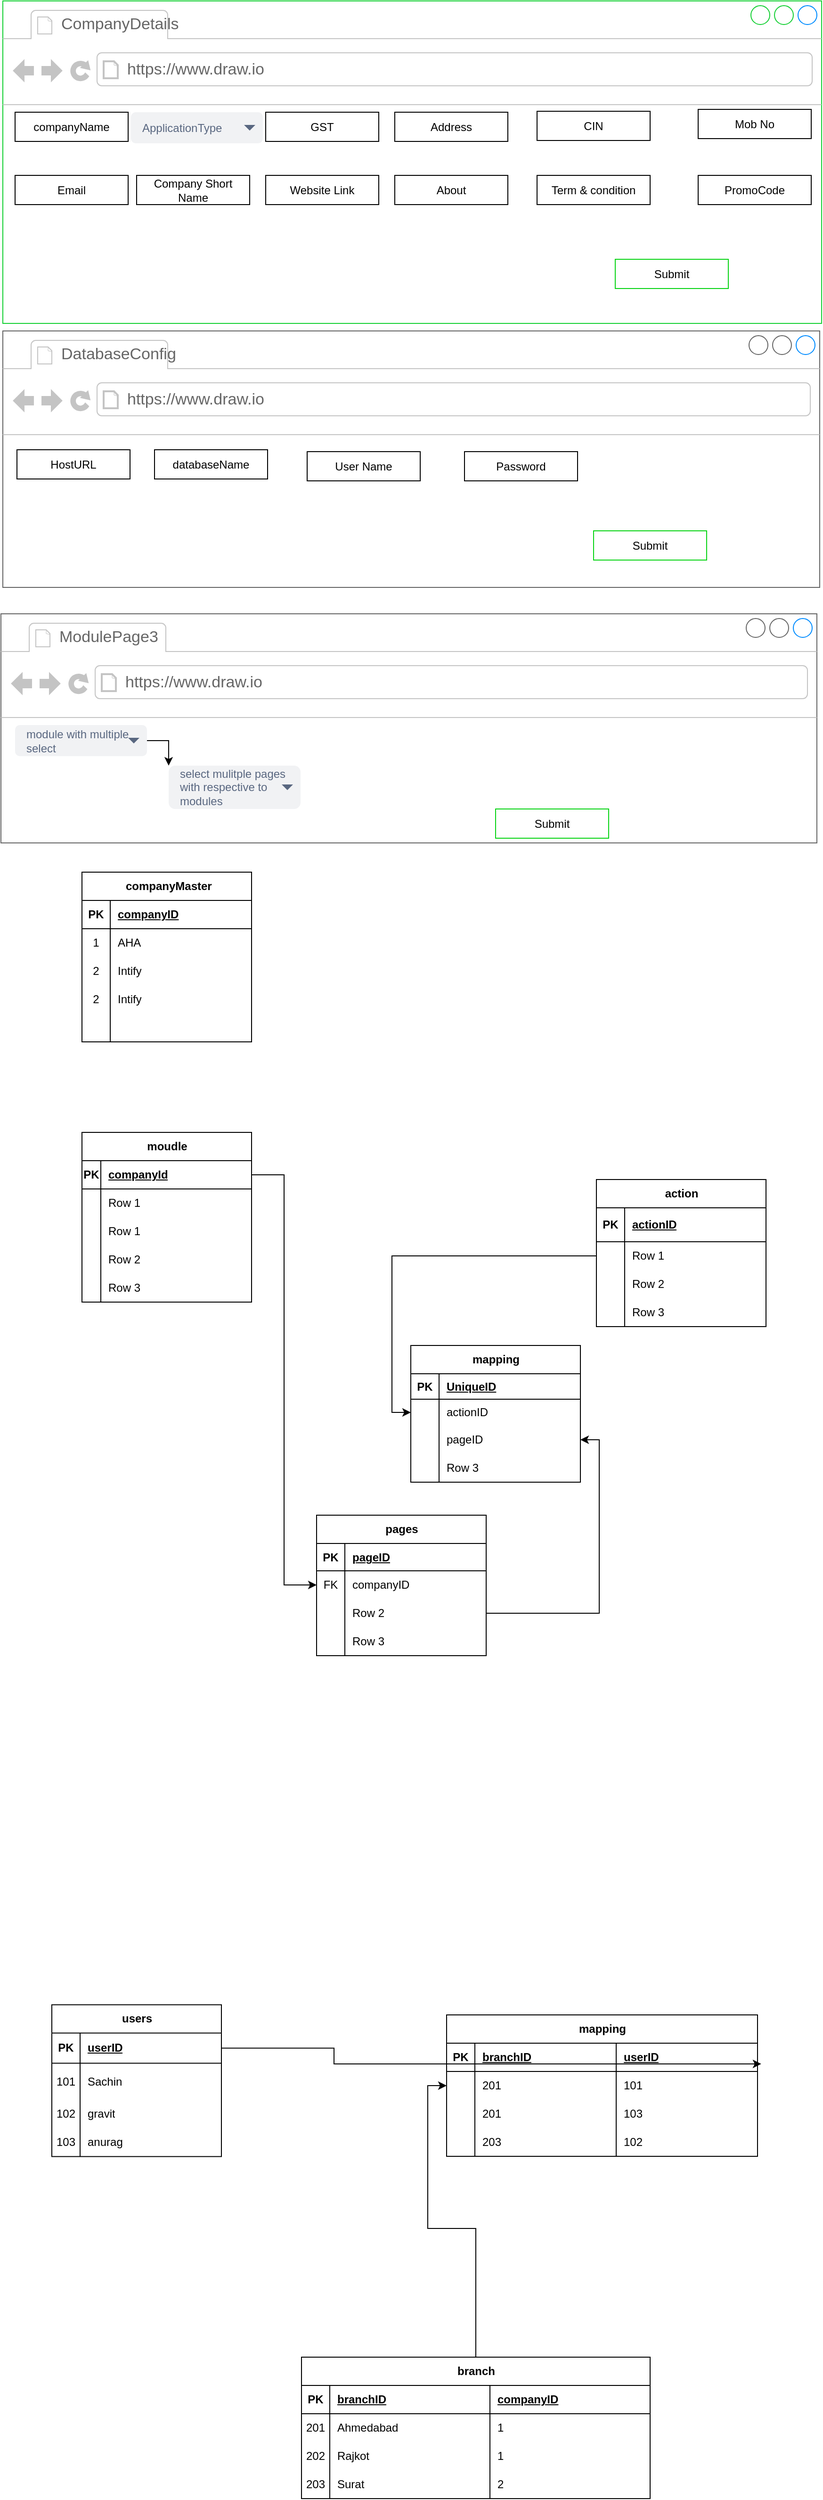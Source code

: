 <mxfile version="22.1.3" type="github" pages="4">
  <diagram name="Page-1" id="iHpNl0crYQrSi7-JkvdV">
    <mxGraphModel dx="2006" dy="1672" grid="0" gridSize="10" guides="1" tooltips="1" connect="1" arrows="1" fold="1" page="1" pageScale="1" pageWidth="827" pageHeight="1169" math="0" shadow="0">
      <root>
        <mxCell id="0" />
        <mxCell id="1" parent="0" />
        <mxCell id="InFlJVzjP9L_oi88luJY-4" value="&amp;nbsp;companyMaster" style="shape=table;startSize=30;container=1;collapsible=1;childLayout=tableLayout;fixedRows=1;rowLines=0;fontStyle=1;align=center;resizeLast=1;html=1;" vertex="1" parent="1">
          <mxGeometry x="59" y="29" width="180" height="180" as="geometry" />
        </mxCell>
        <mxCell id="InFlJVzjP9L_oi88luJY-5" value="" style="shape=tableRow;horizontal=0;startSize=0;swimlaneHead=0;swimlaneBody=0;fillColor=none;collapsible=0;dropTarget=0;points=[[0,0.5],[1,0.5]];portConstraint=eastwest;top=0;left=0;right=0;bottom=1;" vertex="1" parent="InFlJVzjP9L_oi88luJY-4">
          <mxGeometry y="30" width="180" height="30" as="geometry" />
        </mxCell>
        <mxCell id="InFlJVzjP9L_oi88luJY-6" value="PK" style="shape=partialRectangle;connectable=0;fillColor=none;top=0;left=0;bottom=0;right=0;fontStyle=1;overflow=hidden;whiteSpace=wrap;html=1;" vertex="1" parent="InFlJVzjP9L_oi88luJY-5">
          <mxGeometry width="30" height="30" as="geometry">
            <mxRectangle width="30" height="30" as="alternateBounds" />
          </mxGeometry>
        </mxCell>
        <mxCell id="InFlJVzjP9L_oi88luJY-7" value="companyID" style="shape=partialRectangle;connectable=0;fillColor=none;top=0;left=0;bottom=0;right=0;align=left;spacingLeft=6;fontStyle=5;overflow=hidden;whiteSpace=wrap;html=1;" vertex="1" parent="InFlJVzjP9L_oi88luJY-5">
          <mxGeometry x="30" width="150" height="30" as="geometry">
            <mxRectangle width="150" height="30" as="alternateBounds" />
          </mxGeometry>
        </mxCell>
        <mxCell id="InFlJVzjP9L_oi88luJY-8" value="" style="shape=tableRow;horizontal=0;startSize=0;swimlaneHead=0;swimlaneBody=0;fillColor=none;collapsible=0;dropTarget=0;points=[[0,0.5],[1,0.5]];portConstraint=eastwest;top=0;left=0;right=0;bottom=0;" vertex="1" parent="InFlJVzjP9L_oi88luJY-4">
          <mxGeometry y="60" width="180" height="30" as="geometry" />
        </mxCell>
        <mxCell id="InFlJVzjP9L_oi88luJY-9" value="1" style="shape=partialRectangle;connectable=0;fillColor=none;top=0;left=0;bottom=0;right=0;editable=1;overflow=hidden;whiteSpace=wrap;html=1;" vertex="1" parent="InFlJVzjP9L_oi88luJY-8">
          <mxGeometry width="30" height="30" as="geometry">
            <mxRectangle width="30" height="30" as="alternateBounds" />
          </mxGeometry>
        </mxCell>
        <mxCell id="InFlJVzjP9L_oi88luJY-10" value="AHA" style="shape=partialRectangle;connectable=0;fillColor=none;top=0;left=0;bottom=0;right=0;align=left;spacingLeft=6;overflow=hidden;whiteSpace=wrap;html=1;" vertex="1" parent="InFlJVzjP9L_oi88luJY-8">
          <mxGeometry x="30" width="150" height="30" as="geometry">
            <mxRectangle width="150" height="30" as="alternateBounds" />
          </mxGeometry>
        </mxCell>
        <mxCell id="InFlJVzjP9L_oi88luJY-39" value="" style="shape=tableRow;horizontal=0;startSize=0;swimlaneHead=0;swimlaneBody=0;fillColor=none;collapsible=0;dropTarget=0;points=[[0,0.5],[1,0.5]];portConstraint=eastwest;top=0;left=0;right=0;bottom=0;" vertex="1" parent="InFlJVzjP9L_oi88luJY-4">
          <mxGeometry y="90" width="180" height="30" as="geometry" />
        </mxCell>
        <mxCell id="InFlJVzjP9L_oi88luJY-40" value="2" style="shape=partialRectangle;connectable=0;fillColor=none;top=0;left=0;bottom=0;right=0;editable=1;overflow=hidden;whiteSpace=wrap;html=1;" vertex="1" parent="InFlJVzjP9L_oi88luJY-39">
          <mxGeometry width="30" height="30" as="geometry">
            <mxRectangle width="30" height="30" as="alternateBounds" />
          </mxGeometry>
        </mxCell>
        <mxCell id="InFlJVzjP9L_oi88luJY-41" value="Intify" style="shape=partialRectangle;connectable=0;fillColor=none;top=0;left=0;bottom=0;right=0;align=left;spacingLeft=6;overflow=hidden;whiteSpace=wrap;html=1;" vertex="1" parent="InFlJVzjP9L_oi88luJY-39">
          <mxGeometry x="30" width="150" height="30" as="geometry">
            <mxRectangle width="150" height="30" as="alternateBounds" />
          </mxGeometry>
        </mxCell>
        <mxCell id="InFlJVzjP9L_oi88luJY-11" value="" style="shape=tableRow;horizontal=0;startSize=0;swimlaneHead=0;swimlaneBody=0;fillColor=none;collapsible=0;dropTarget=0;points=[[0,0.5],[1,0.5]];portConstraint=eastwest;top=0;left=0;right=0;bottom=0;" vertex="1" parent="InFlJVzjP9L_oi88luJY-4">
          <mxGeometry y="120" width="180" height="30" as="geometry" />
        </mxCell>
        <mxCell id="InFlJVzjP9L_oi88luJY-12" value="2" style="shape=partialRectangle;connectable=0;fillColor=none;top=0;left=0;bottom=0;right=0;editable=1;overflow=hidden;whiteSpace=wrap;html=1;" vertex="1" parent="InFlJVzjP9L_oi88luJY-11">
          <mxGeometry width="30" height="30" as="geometry">
            <mxRectangle width="30" height="30" as="alternateBounds" />
          </mxGeometry>
        </mxCell>
        <mxCell id="InFlJVzjP9L_oi88luJY-13" value="Intify" style="shape=partialRectangle;connectable=0;fillColor=none;top=0;left=0;bottom=0;right=0;align=left;spacingLeft=6;overflow=hidden;whiteSpace=wrap;html=1;" vertex="1" parent="InFlJVzjP9L_oi88luJY-11">
          <mxGeometry x="30" width="150" height="30" as="geometry">
            <mxRectangle width="150" height="30" as="alternateBounds" />
          </mxGeometry>
        </mxCell>
        <mxCell id="InFlJVzjP9L_oi88luJY-14" value="" style="shape=tableRow;horizontal=0;startSize=0;swimlaneHead=0;swimlaneBody=0;fillColor=none;collapsible=0;dropTarget=0;points=[[0,0.5],[1,0.5]];portConstraint=eastwest;top=0;left=0;right=0;bottom=0;" vertex="1" parent="InFlJVzjP9L_oi88luJY-4">
          <mxGeometry y="150" width="180" height="30" as="geometry" />
        </mxCell>
        <mxCell id="InFlJVzjP9L_oi88luJY-15" value="" style="shape=partialRectangle;connectable=0;fillColor=none;top=0;left=0;bottom=0;right=0;editable=1;overflow=hidden;whiteSpace=wrap;html=1;" vertex="1" parent="InFlJVzjP9L_oi88luJY-14">
          <mxGeometry width="30" height="30" as="geometry">
            <mxRectangle width="30" height="30" as="alternateBounds" />
          </mxGeometry>
        </mxCell>
        <mxCell id="InFlJVzjP9L_oi88luJY-16" value="" style="shape=partialRectangle;connectable=0;fillColor=none;top=0;left=0;bottom=0;right=0;align=left;spacingLeft=6;overflow=hidden;whiteSpace=wrap;html=1;" vertex="1" parent="InFlJVzjP9L_oi88luJY-14">
          <mxGeometry x="30" width="150" height="30" as="geometry">
            <mxRectangle width="150" height="30" as="alternateBounds" />
          </mxGeometry>
        </mxCell>
        <mxCell id="InFlJVzjP9L_oi88luJY-100" style="edgeStyle=orthogonalEdgeStyle;rounded=0;orthogonalLoop=1;jettySize=auto;html=1;entryX=0;entryY=0.5;entryDx=0;entryDy=0;" edge="1" parent="1" source="InFlJVzjP9L_oi88luJY-17" target="InFlJVzjP9L_oi88luJY-86">
          <mxGeometry relative="1" as="geometry" />
        </mxCell>
        <mxCell id="InFlJVzjP9L_oi88luJY-17" value="branch" style="shape=table;startSize=30;container=1;collapsible=1;childLayout=tableLayout;fixedRows=1;rowLines=0;fontStyle=1;align=center;resizeLast=1;html=1;" vertex="1" parent="1">
          <mxGeometry x="292" y="1604" width="370" height="150" as="geometry" />
        </mxCell>
        <mxCell id="InFlJVzjP9L_oi88luJY-18" value="" style="shape=tableRow;horizontal=0;startSize=0;swimlaneHead=0;swimlaneBody=0;fillColor=none;collapsible=0;dropTarget=0;points=[[0,0.5],[1,0.5]];portConstraint=eastwest;top=0;left=0;right=0;bottom=1;" vertex="1" parent="InFlJVzjP9L_oi88luJY-17">
          <mxGeometry y="30" width="370" height="30" as="geometry" />
        </mxCell>
        <mxCell id="InFlJVzjP9L_oi88luJY-19" value="PK" style="shape=partialRectangle;connectable=0;fillColor=none;top=0;left=0;bottom=0;right=0;fontStyle=1;overflow=hidden;whiteSpace=wrap;html=1;" vertex="1" parent="InFlJVzjP9L_oi88luJY-18">
          <mxGeometry width="30" height="30" as="geometry">
            <mxRectangle width="30" height="30" as="alternateBounds" />
          </mxGeometry>
        </mxCell>
        <mxCell id="InFlJVzjP9L_oi88luJY-20" value="branchID" style="shape=partialRectangle;connectable=0;fillColor=none;top=0;left=0;bottom=0;right=0;align=left;spacingLeft=6;fontStyle=5;overflow=hidden;whiteSpace=wrap;html=1;" vertex="1" parent="InFlJVzjP9L_oi88luJY-18">
          <mxGeometry x="30" width="170" height="30" as="geometry">
            <mxRectangle width="170" height="30" as="alternateBounds" />
          </mxGeometry>
        </mxCell>
        <mxCell id="InFlJVzjP9L_oi88luJY-78" value="companyID" style="shape=partialRectangle;connectable=0;fillColor=none;top=0;left=0;bottom=0;right=0;align=left;spacingLeft=6;fontStyle=5;overflow=hidden;whiteSpace=wrap;html=1;" vertex="1" parent="InFlJVzjP9L_oi88luJY-18">
          <mxGeometry x="200" width="170" height="30" as="geometry">
            <mxRectangle width="170" height="30" as="alternateBounds" />
          </mxGeometry>
        </mxCell>
        <mxCell id="InFlJVzjP9L_oi88luJY-21" value="" style="shape=tableRow;horizontal=0;startSize=0;swimlaneHead=0;swimlaneBody=0;fillColor=none;collapsible=0;dropTarget=0;points=[[0,0.5],[1,0.5]];portConstraint=eastwest;top=0;left=0;right=0;bottom=0;" vertex="1" parent="InFlJVzjP9L_oi88luJY-17">
          <mxGeometry y="60" width="370" height="30" as="geometry" />
        </mxCell>
        <mxCell id="InFlJVzjP9L_oi88luJY-22" value="201" style="shape=partialRectangle;connectable=0;fillColor=none;top=0;left=0;bottom=0;right=0;editable=1;overflow=hidden;whiteSpace=wrap;html=1;" vertex="1" parent="InFlJVzjP9L_oi88luJY-21">
          <mxGeometry width="30" height="30" as="geometry">
            <mxRectangle width="30" height="30" as="alternateBounds" />
          </mxGeometry>
        </mxCell>
        <mxCell id="InFlJVzjP9L_oi88luJY-23" value="Ahmedabad" style="shape=partialRectangle;connectable=0;fillColor=none;top=0;left=0;bottom=0;right=0;align=left;spacingLeft=6;overflow=hidden;whiteSpace=wrap;html=1;" vertex="1" parent="InFlJVzjP9L_oi88luJY-21">
          <mxGeometry x="30" width="170" height="30" as="geometry">
            <mxRectangle width="170" height="30" as="alternateBounds" />
          </mxGeometry>
        </mxCell>
        <mxCell id="InFlJVzjP9L_oi88luJY-79" value="1" style="shape=partialRectangle;connectable=0;fillColor=none;top=0;left=0;bottom=0;right=0;align=left;spacingLeft=6;overflow=hidden;whiteSpace=wrap;html=1;" vertex="1" parent="InFlJVzjP9L_oi88luJY-21">
          <mxGeometry x="200" width="170" height="30" as="geometry">
            <mxRectangle width="170" height="30" as="alternateBounds" />
          </mxGeometry>
        </mxCell>
        <mxCell id="InFlJVzjP9L_oi88luJY-24" value="" style="shape=tableRow;horizontal=0;startSize=0;swimlaneHead=0;swimlaneBody=0;fillColor=none;collapsible=0;dropTarget=0;points=[[0,0.5],[1,0.5]];portConstraint=eastwest;top=0;left=0;right=0;bottom=0;" vertex="1" parent="InFlJVzjP9L_oi88luJY-17">
          <mxGeometry y="90" width="370" height="30" as="geometry" />
        </mxCell>
        <mxCell id="InFlJVzjP9L_oi88luJY-25" value="202" style="shape=partialRectangle;connectable=0;fillColor=none;top=0;left=0;bottom=0;right=0;editable=1;overflow=hidden;whiteSpace=wrap;html=1;" vertex="1" parent="InFlJVzjP9L_oi88luJY-24">
          <mxGeometry width="30" height="30" as="geometry">
            <mxRectangle width="30" height="30" as="alternateBounds" />
          </mxGeometry>
        </mxCell>
        <mxCell id="InFlJVzjP9L_oi88luJY-26" value="Rajkot" style="shape=partialRectangle;connectable=0;fillColor=none;top=0;left=0;bottom=0;right=0;align=left;spacingLeft=6;overflow=hidden;whiteSpace=wrap;html=1;" vertex="1" parent="InFlJVzjP9L_oi88luJY-24">
          <mxGeometry x="30" width="170" height="30" as="geometry">
            <mxRectangle width="170" height="30" as="alternateBounds" />
          </mxGeometry>
        </mxCell>
        <mxCell id="InFlJVzjP9L_oi88luJY-80" value="1" style="shape=partialRectangle;connectable=0;fillColor=none;top=0;left=0;bottom=0;right=0;align=left;spacingLeft=6;overflow=hidden;whiteSpace=wrap;html=1;" vertex="1" parent="InFlJVzjP9L_oi88luJY-24">
          <mxGeometry x="200" width="170" height="30" as="geometry">
            <mxRectangle width="170" height="30" as="alternateBounds" />
          </mxGeometry>
        </mxCell>
        <mxCell id="InFlJVzjP9L_oi88luJY-27" value="" style="shape=tableRow;horizontal=0;startSize=0;swimlaneHead=0;swimlaneBody=0;fillColor=none;collapsible=0;dropTarget=0;points=[[0,0.5],[1,0.5]];portConstraint=eastwest;top=0;left=0;right=0;bottom=0;" vertex="1" parent="InFlJVzjP9L_oi88luJY-17">
          <mxGeometry y="120" width="370" height="30" as="geometry" />
        </mxCell>
        <mxCell id="InFlJVzjP9L_oi88luJY-28" value="203" style="shape=partialRectangle;connectable=0;fillColor=none;top=0;left=0;bottom=0;right=0;editable=1;overflow=hidden;whiteSpace=wrap;html=1;" vertex="1" parent="InFlJVzjP9L_oi88luJY-27">
          <mxGeometry width="30" height="30" as="geometry">
            <mxRectangle width="30" height="30" as="alternateBounds" />
          </mxGeometry>
        </mxCell>
        <mxCell id="InFlJVzjP9L_oi88luJY-29" value="Surat" style="shape=partialRectangle;connectable=0;fillColor=none;top=0;left=0;bottom=0;right=0;align=left;spacingLeft=6;overflow=hidden;whiteSpace=wrap;html=1;" vertex="1" parent="InFlJVzjP9L_oi88luJY-27">
          <mxGeometry x="30" width="170" height="30" as="geometry">
            <mxRectangle width="170" height="30" as="alternateBounds" />
          </mxGeometry>
        </mxCell>
        <mxCell id="InFlJVzjP9L_oi88luJY-81" value="2" style="shape=partialRectangle;connectable=0;fillColor=none;top=0;left=0;bottom=0;right=0;align=left;spacingLeft=6;overflow=hidden;whiteSpace=wrap;html=1;" vertex="1" parent="InFlJVzjP9L_oi88luJY-27">
          <mxGeometry x="200" width="170" height="30" as="geometry">
            <mxRectangle width="170" height="30" as="alternateBounds" />
          </mxGeometry>
        </mxCell>
        <mxCell id="InFlJVzjP9L_oi88luJY-82" value="mapping" style="shape=table;startSize=30;container=1;collapsible=1;childLayout=tableLayout;fixedRows=1;rowLines=0;fontStyle=1;align=center;resizeLast=1;html=1;" vertex="1" parent="1">
          <mxGeometry x="446" y="1241" width="330" height="150" as="geometry" />
        </mxCell>
        <mxCell id="InFlJVzjP9L_oi88luJY-83" value="" style="shape=tableRow;horizontal=0;startSize=0;swimlaneHead=0;swimlaneBody=0;fillColor=none;collapsible=0;dropTarget=0;points=[[0,0.5],[1,0.5]];portConstraint=eastwest;top=0;left=0;right=0;bottom=1;" vertex="1" parent="InFlJVzjP9L_oi88luJY-82">
          <mxGeometry y="30" width="330" height="30" as="geometry" />
        </mxCell>
        <mxCell id="InFlJVzjP9L_oi88luJY-84" value="PK" style="shape=partialRectangle;connectable=0;fillColor=none;top=0;left=0;bottom=0;right=0;fontStyle=1;overflow=hidden;whiteSpace=wrap;html=1;" vertex="1" parent="InFlJVzjP9L_oi88luJY-83">
          <mxGeometry width="30" height="30" as="geometry">
            <mxRectangle width="30" height="30" as="alternateBounds" />
          </mxGeometry>
        </mxCell>
        <mxCell id="InFlJVzjP9L_oi88luJY-85" value="branchID" style="shape=partialRectangle;connectable=0;fillColor=none;top=0;left=0;bottom=0;right=0;align=left;spacingLeft=6;fontStyle=5;overflow=hidden;whiteSpace=wrap;html=1;" vertex="1" parent="InFlJVzjP9L_oi88luJY-83">
          <mxGeometry x="30" width="150" height="30" as="geometry">
            <mxRectangle width="150" height="30" as="alternateBounds" />
          </mxGeometry>
        </mxCell>
        <mxCell id="InFlJVzjP9L_oi88luJY-95" value="userID" style="shape=partialRectangle;connectable=0;fillColor=none;top=0;left=0;bottom=0;right=0;align=left;spacingLeft=6;fontStyle=5;overflow=hidden;whiteSpace=wrap;html=1;" vertex="1" parent="InFlJVzjP9L_oi88luJY-83">
          <mxGeometry x="180" width="150" height="30" as="geometry">
            <mxRectangle width="150" height="30" as="alternateBounds" />
          </mxGeometry>
        </mxCell>
        <mxCell id="InFlJVzjP9L_oi88luJY-86" value="" style="shape=tableRow;horizontal=0;startSize=0;swimlaneHead=0;swimlaneBody=0;fillColor=none;collapsible=0;dropTarget=0;points=[[0,0.5],[1,0.5]];portConstraint=eastwest;top=0;left=0;right=0;bottom=0;" vertex="1" parent="InFlJVzjP9L_oi88luJY-82">
          <mxGeometry y="60" width="330" height="30" as="geometry" />
        </mxCell>
        <mxCell id="InFlJVzjP9L_oi88luJY-87" value="" style="shape=partialRectangle;connectable=0;fillColor=none;top=0;left=0;bottom=0;right=0;editable=1;overflow=hidden;whiteSpace=wrap;html=1;" vertex="1" parent="InFlJVzjP9L_oi88luJY-86">
          <mxGeometry width="30" height="30" as="geometry">
            <mxRectangle width="30" height="30" as="alternateBounds" />
          </mxGeometry>
        </mxCell>
        <mxCell id="InFlJVzjP9L_oi88luJY-88" value="201" style="shape=partialRectangle;connectable=0;fillColor=none;top=0;left=0;bottom=0;right=0;align=left;spacingLeft=6;overflow=hidden;whiteSpace=wrap;html=1;" vertex="1" parent="InFlJVzjP9L_oi88luJY-86">
          <mxGeometry x="30" width="150" height="30" as="geometry">
            <mxRectangle width="150" height="30" as="alternateBounds" />
          </mxGeometry>
        </mxCell>
        <mxCell id="InFlJVzjP9L_oi88luJY-96" value="101" style="shape=partialRectangle;connectable=0;fillColor=none;top=0;left=0;bottom=0;right=0;align=left;spacingLeft=6;overflow=hidden;whiteSpace=wrap;html=1;" vertex="1" parent="InFlJVzjP9L_oi88luJY-86">
          <mxGeometry x="180" width="150" height="30" as="geometry">
            <mxRectangle width="150" height="30" as="alternateBounds" />
          </mxGeometry>
        </mxCell>
        <mxCell id="InFlJVzjP9L_oi88luJY-89" value="" style="shape=tableRow;horizontal=0;startSize=0;swimlaneHead=0;swimlaneBody=0;fillColor=none;collapsible=0;dropTarget=0;points=[[0,0.5],[1,0.5]];portConstraint=eastwest;top=0;left=0;right=0;bottom=0;" vertex="1" parent="InFlJVzjP9L_oi88luJY-82">
          <mxGeometry y="90" width="330" height="30" as="geometry" />
        </mxCell>
        <mxCell id="InFlJVzjP9L_oi88luJY-90" value="" style="shape=partialRectangle;connectable=0;fillColor=none;top=0;left=0;bottom=0;right=0;editable=1;overflow=hidden;whiteSpace=wrap;html=1;" vertex="1" parent="InFlJVzjP9L_oi88luJY-89">
          <mxGeometry width="30" height="30" as="geometry">
            <mxRectangle width="30" height="30" as="alternateBounds" />
          </mxGeometry>
        </mxCell>
        <mxCell id="InFlJVzjP9L_oi88luJY-91" value="201" style="shape=partialRectangle;connectable=0;fillColor=none;top=0;left=0;bottom=0;right=0;align=left;spacingLeft=6;overflow=hidden;whiteSpace=wrap;html=1;" vertex="1" parent="InFlJVzjP9L_oi88luJY-89">
          <mxGeometry x="30" width="150" height="30" as="geometry">
            <mxRectangle width="150" height="30" as="alternateBounds" />
          </mxGeometry>
        </mxCell>
        <mxCell id="InFlJVzjP9L_oi88luJY-97" value="103" style="shape=partialRectangle;connectable=0;fillColor=none;top=0;left=0;bottom=0;right=0;align=left;spacingLeft=6;overflow=hidden;whiteSpace=wrap;html=1;" vertex="1" parent="InFlJVzjP9L_oi88luJY-89">
          <mxGeometry x="180" width="150" height="30" as="geometry">
            <mxRectangle width="150" height="30" as="alternateBounds" />
          </mxGeometry>
        </mxCell>
        <mxCell id="InFlJVzjP9L_oi88luJY-92" value="" style="shape=tableRow;horizontal=0;startSize=0;swimlaneHead=0;swimlaneBody=0;fillColor=none;collapsible=0;dropTarget=0;points=[[0,0.5],[1,0.5]];portConstraint=eastwest;top=0;left=0;right=0;bottom=0;" vertex="1" parent="InFlJVzjP9L_oi88luJY-82">
          <mxGeometry y="120" width="330" height="30" as="geometry" />
        </mxCell>
        <mxCell id="InFlJVzjP9L_oi88luJY-93" value="" style="shape=partialRectangle;connectable=0;fillColor=none;top=0;left=0;bottom=0;right=0;editable=1;overflow=hidden;whiteSpace=wrap;html=1;" vertex="1" parent="InFlJVzjP9L_oi88luJY-92">
          <mxGeometry width="30" height="30" as="geometry">
            <mxRectangle width="30" height="30" as="alternateBounds" />
          </mxGeometry>
        </mxCell>
        <mxCell id="InFlJVzjP9L_oi88luJY-94" value="203" style="shape=partialRectangle;connectable=0;fillColor=none;top=0;left=0;bottom=0;right=0;align=left;spacingLeft=6;overflow=hidden;whiteSpace=wrap;html=1;" vertex="1" parent="InFlJVzjP9L_oi88luJY-92">
          <mxGeometry x="30" width="150" height="30" as="geometry">
            <mxRectangle width="150" height="30" as="alternateBounds" />
          </mxGeometry>
        </mxCell>
        <mxCell id="InFlJVzjP9L_oi88luJY-98" value="102" style="shape=partialRectangle;connectable=0;fillColor=none;top=0;left=0;bottom=0;right=0;align=left;spacingLeft=6;overflow=hidden;whiteSpace=wrap;html=1;" vertex="1" parent="InFlJVzjP9L_oi88luJY-92">
          <mxGeometry x="180" width="150" height="30" as="geometry">
            <mxRectangle width="150" height="30" as="alternateBounds" />
          </mxGeometry>
        </mxCell>
        <mxCell id="InFlJVzjP9L_oi88luJY-99" style="edgeStyle=orthogonalEdgeStyle;rounded=0;orthogonalLoop=1;jettySize=auto;html=1;entryX=1.012;entryY=0.733;entryDx=0;entryDy=0;entryPerimeter=0;" edge="1" parent="1" source="InFlJVzjP9L_oi88luJY-64" target="InFlJVzjP9L_oi88luJY-83">
          <mxGeometry relative="1" as="geometry" />
        </mxCell>
        <mxCell id="InFlJVzjP9L_oi88luJY-103" value="" style="strokeWidth=1;shadow=0;dashed=0;align=center;html=1;shape=mxgraph.mockup.containers.browserWindow;rSize=0;strokeColor=#16d035;strokeColor2=#008cff;strokeColor3=#c4c4c4;mainText=,;recursiveResize=0;" vertex="1" parent="1">
          <mxGeometry x="-25" y="-895" width="869" height="342" as="geometry" />
        </mxCell>
        <mxCell id="InFlJVzjP9L_oi88luJY-104" value="CompanyDetails" style="strokeWidth=1;shadow=0;dashed=0;align=center;html=1;shape=mxgraph.mockup.containers.anchor;fontSize=17;fontColor=#666666;align=left;whiteSpace=wrap;" vertex="1" parent="InFlJVzjP9L_oi88luJY-103">
          <mxGeometry x="60" y="12" width="110" height="26" as="geometry" />
        </mxCell>
        <mxCell id="InFlJVzjP9L_oi88luJY-105" value="https://www.draw.io" style="strokeWidth=1;shadow=0;dashed=0;align=center;html=1;shape=mxgraph.mockup.containers.anchor;rSize=0;fontSize=17;fontColor=#666666;align=left;" vertex="1" parent="InFlJVzjP9L_oi88luJY-103">
          <mxGeometry x="130" y="60" width="250" height="26" as="geometry" />
        </mxCell>
        <mxCell id="InFlJVzjP9L_oi88luJY-107" value="companyName" style="rounded=0;whiteSpace=wrap;html=1;" vertex="1" parent="InFlJVzjP9L_oi88luJY-103">
          <mxGeometry x="13" y="118" width="120" height="31" as="geometry" />
        </mxCell>
        <mxCell id="InFlJVzjP9L_oi88luJY-109" value="GST" style="rounded=0;whiteSpace=wrap;html=1;" vertex="1" parent="InFlJVzjP9L_oi88luJY-103">
          <mxGeometry x="279" y="118" width="120" height="31" as="geometry" />
        </mxCell>
        <mxCell id="InFlJVzjP9L_oi88luJY-111" value="Address" style="rounded=0;whiteSpace=wrap;html=1;" vertex="1" parent="InFlJVzjP9L_oi88luJY-103">
          <mxGeometry x="416" y="118" width="120" height="31" as="geometry" />
        </mxCell>
        <mxCell id="InFlJVzjP9L_oi88luJY-112" value="CIN" style="rounded=0;whiteSpace=wrap;html=1;" vertex="1" parent="InFlJVzjP9L_oi88luJY-103">
          <mxGeometry x="567" y="117" width="120" height="31" as="geometry" />
        </mxCell>
        <mxCell id="InFlJVzjP9L_oi88luJY-113" value="Mob No" style="rounded=0;whiteSpace=wrap;html=1;" vertex="1" parent="InFlJVzjP9L_oi88luJY-103">
          <mxGeometry x="738" y="115" width="120" height="31" as="geometry" />
        </mxCell>
        <mxCell id="InFlJVzjP9L_oi88luJY-114" value="Email" style="rounded=0;whiteSpace=wrap;html=1;" vertex="1" parent="InFlJVzjP9L_oi88luJY-103">
          <mxGeometry x="13" y="185" width="120" height="31" as="geometry" />
        </mxCell>
        <mxCell id="InFlJVzjP9L_oi88luJY-115" value="Company Short Name" style="rounded=0;whiteSpace=wrap;html=1;" vertex="1" parent="InFlJVzjP9L_oi88luJY-103">
          <mxGeometry x="142" y="185" width="120" height="31" as="geometry" />
        </mxCell>
        <mxCell id="InFlJVzjP9L_oi88luJY-116" value="Website Link" style="rounded=0;whiteSpace=wrap;html=1;" vertex="1" parent="InFlJVzjP9L_oi88luJY-103">
          <mxGeometry x="279" y="185" width="120" height="31" as="geometry" />
        </mxCell>
        <mxCell id="InFlJVzjP9L_oi88luJY-117" value="About" style="rounded=0;whiteSpace=wrap;html=1;" vertex="1" parent="InFlJVzjP9L_oi88luJY-103">
          <mxGeometry x="416" y="185" width="120" height="31" as="geometry" />
        </mxCell>
        <mxCell id="InFlJVzjP9L_oi88luJY-118" value="Term &amp;amp; condition" style="rounded=0;whiteSpace=wrap;html=1;" vertex="1" parent="InFlJVzjP9L_oi88luJY-103">
          <mxGeometry x="567" y="185" width="120" height="31" as="geometry" />
        </mxCell>
        <mxCell id="InFlJVzjP9L_oi88luJY-119" value="PromoCode" style="rounded=0;whiteSpace=wrap;html=1;" vertex="1" parent="InFlJVzjP9L_oi88luJY-103">
          <mxGeometry x="738" y="185" width="120" height="31" as="geometry" />
        </mxCell>
        <mxCell id="InFlJVzjP9L_oi88luJY-120" value="Submit" style="rounded=0;whiteSpace=wrap;html=1;strokeColor=#08d415;" vertex="1" parent="InFlJVzjP9L_oi88luJY-103">
          <mxGeometry x="650" y="274" width="120" height="31" as="geometry" />
        </mxCell>
        <mxCell id="InFlJVzjP9L_oi88luJY-152" value="ApplicationType" style="rounded=1;fillColor=#F1F2F4;strokeColor=none;html=1;whiteSpace=wrap;fontColor=#596780;align=left;fontSize=12;spacingLeft=10;sketch=0;" vertex="1" parent="InFlJVzjP9L_oi88luJY-103">
          <mxGeometry x="136" y="118" width="140" height="33" as="geometry" />
        </mxCell>
        <mxCell id="InFlJVzjP9L_oi88luJY-153" value="" style="shape=triangle;direction=south;fillColor=#596780;strokeColor=none;html=1;sketch=0;" vertex="1" parent="InFlJVzjP9L_oi88luJY-152">
          <mxGeometry x="1" y="0.5" width="12" height="6" relative="1" as="geometry">
            <mxPoint x="-20" y="-3" as="offset" />
          </mxGeometry>
        </mxCell>
        <mxCell id="InFlJVzjP9L_oi88luJY-121" value="" style="strokeWidth=1;shadow=0;dashed=0;align=center;html=1;shape=mxgraph.mockup.containers.browserWindow;rSize=0;strokeColor=#666666;strokeColor2=#008cff;strokeColor3=#c4c4c4;mainText=,;recursiveResize=0;" vertex="1" parent="1">
          <mxGeometry x="-25" y="-545" width="867" height="272" as="geometry" />
        </mxCell>
        <mxCell id="InFlJVzjP9L_oi88luJY-122" value="DatabaseConfig" style="strokeWidth=1;shadow=0;dashed=0;align=center;html=1;shape=mxgraph.mockup.containers.anchor;fontSize=17;fontColor=#666666;align=left;whiteSpace=wrap;" vertex="1" parent="InFlJVzjP9L_oi88luJY-121">
          <mxGeometry x="60" y="12" width="110" height="26" as="geometry" />
        </mxCell>
        <mxCell id="InFlJVzjP9L_oi88luJY-123" value="https://www.draw.io" style="strokeWidth=1;shadow=0;dashed=0;align=center;html=1;shape=mxgraph.mockup.containers.anchor;rSize=0;fontSize=17;fontColor=#666666;align=left;" vertex="1" parent="InFlJVzjP9L_oi88luJY-121">
          <mxGeometry x="130" y="60" width="250" height="26" as="geometry" />
        </mxCell>
        <mxCell id="InFlJVzjP9L_oi88luJY-125" value="HostURL" style="rounded=0;whiteSpace=wrap;html=1;" vertex="1" parent="InFlJVzjP9L_oi88luJY-121">
          <mxGeometry x="15" y="126" width="120" height="31" as="geometry" />
        </mxCell>
        <mxCell id="InFlJVzjP9L_oi88luJY-126" value="databaseName" style="rounded=0;whiteSpace=wrap;html=1;" vertex="1" parent="InFlJVzjP9L_oi88luJY-121">
          <mxGeometry x="161" y="126" width="120" height="31" as="geometry" />
        </mxCell>
        <mxCell id="InFlJVzjP9L_oi88luJY-127" value="User Name" style="rounded=0;whiteSpace=wrap;html=1;" vertex="1" parent="InFlJVzjP9L_oi88luJY-121">
          <mxGeometry x="323" y="128" width="120" height="31" as="geometry" />
        </mxCell>
        <mxCell id="InFlJVzjP9L_oi88luJY-128" value="Password" style="rounded=0;whiteSpace=wrap;html=1;" vertex="1" parent="InFlJVzjP9L_oi88luJY-121">
          <mxGeometry x="490" y="128" width="120" height="31" as="geometry" />
        </mxCell>
        <mxCell id="InFlJVzjP9L_oi88luJY-145" value="Submit" style="rounded=0;whiteSpace=wrap;html=1;strokeColor=#08d415;" vertex="1" parent="InFlJVzjP9L_oi88luJY-121">
          <mxGeometry x="627" y="212" width="120" height="31" as="geometry" />
        </mxCell>
        <mxCell id="InFlJVzjP9L_oi88luJY-146" value="" style="strokeWidth=1;shadow=0;dashed=0;align=center;html=1;shape=mxgraph.mockup.containers.browserWindow;rSize=0;strokeColor=#666666;strokeColor2=#008cff;strokeColor3=#c4c4c4;mainText=,;recursiveResize=0;" vertex="1" parent="1">
          <mxGeometry x="-27" y="-245" width="866" height="243" as="geometry" />
        </mxCell>
        <mxCell id="InFlJVzjP9L_oi88luJY-147" value="ModulePage3" style="strokeWidth=1;shadow=0;dashed=0;align=center;html=1;shape=mxgraph.mockup.containers.anchor;fontSize=17;fontColor=#666666;align=left;whiteSpace=wrap;" vertex="1" parent="InFlJVzjP9L_oi88luJY-146">
          <mxGeometry x="60" y="12" width="110" height="26" as="geometry" />
        </mxCell>
        <mxCell id="InFlJVzjP9L_oi88luJY-148" value="https://www.draw.io" style="strokeWidth=1;shadow=0;dashed=0;align=center;html=1;shape=mxgraph.mockup.containers.anchor;rSize=0;fontSize=17;fontColor=#666666;align=left;" vertex="1" parent="InFlJVzjP9L_oi88luJY-146">
          <mxGeometry x="130" y="60" width="250" height="26" as="geometry" />
        </mxCell>
        <mxCell id="InFlJVzjP9L_oi88luJY-156" style="edgeStyle=orthogonalEdgeStyle;rounded=0;orthogonalLoop=1;jettySize=auto;html=1;entryX=0;entryY=0;entryDx=0;entryDy=0;" edge="1" parent="InFlJVzjP9L_oi88luJY-146" source="InFlJVzjP9L_oi88luJY-150" target="InFlJVzjP9L_oi88luJY-154">
          <mxGeometry relative="1" as="geometry" />
        </mxCell>
        <mxCell id="InFlJVzjP9L_oi88luJY-150" value="module with multiple&lt;br&gt;select" style="rounded=1;fillColor=#F1F2F4;strokeColor=none;html=1;whiteSpace=wrap;fontColor=#596780;align=left;fontSize=12;spacingLeft=10;sketch=0;" vertex="1" parent="InFlJVzjP9L_oi88luJY-146">
          <mxGeometry x="15" y="118" width="140" height="33" as="geometry" />
        </mxCell>
        <mxCell id="InFlJVzjP9L_oi88luJY-151" value="" style="shape=triangle;direction=south;fillColor=#596780;strokeColor=none;html=1;sketch=0;" vertex="1" parent="InFlJVzjP9L_oi88luJY-150">
          <mxGeometry x="1" y="0.5" width="12" height="6" relative="1" as="geometry">
            <mxPoint x="-20" y="-3" as="offset" />
          </mxGeometry>
        </mxCell>
        <mxCell id="InFlJVzjP9L_oi88luJY-154" value="select mulitple pages&amp;nbsp;&lt;br&gt;with respective to&amp;nbsp;&lt;br&gt;modules" style="rounded=1;fillColor=#F1F2F4;strokeColor=none;html=1;whiteSpace=wrap;fontColor=#596780;align=left;fontSize=12;spacingLeft=10;sketch=0;" vertex="1" parent="InFlJVzjP9L_oi88luJY-146">
          <mxGeometry x="178" y="161" width="140" height="46" as="geometry" />
        </mxCell>
        <mxCell id="InFlJVzjP9L_oi88luJY-155" value="" style="shape=triangle;direction=south;fillColor=#596780;strokeColor=none;html=1;sketch=0;" vertex="1" parent="InFlJVzjP9L_oi88luJY-154">
          <mxGeometry x="1" y="0.5" width="12" height="6" relative="1" as="geometry">
            <mxPoint x="-20" y="-3" as="offset" />
          </mxGeometry>
        </mxCell>
        <mxCell id="InFlJVzjP9L_oi88luJY-157" value="Submit" style="rounded=0;whiteSpace=wrap;html=1;strokeColor=#08d415;" vertex="1" parent="InFlJVzjP9L_oi88luJY-146">
          <mxGeometry x="525" y="207" width="120" height="31" as="geometry" />
        </mxCell>
        <mxCell id="InFlJVzjP9L_oi88luJY-63" value="users" style="shape=table;startSize=30;container=1;collapsible=1;childLayout=tableLayout;fixedRows=1;rowLines=0;fontStyle=1;align=center;resizeLast=1;html=1;" vertex="1" parent="1">
          <mxGeometry x="27" y="1230.25" width="180" height="161" as="geometry" />
        </mxCell>
        <mxCell id="InFlJVzjP9L_oi88luJY-64" value="" style="shape=tableRow;horizontal=0;startSize=0;swimlaneHead=0;swimlaneBody=0;fillColor=none;collapsible=0;dropTarget=0;points=[[0,0.5],[1,0.5]];portConstraint=eastwest;top=0;left=0;right=0;bottom=1;" vertex="1" parent="InFlJVzjP9L_oi88luJY-63">
          <mxGeometry y="30" width="180" height="32" as="geometry" />
        </mxCell>
        <mxCell id="InFlJVzjP9L_oi88luJY-65" value="PK" style="shape=partialRectangle;connectable=0;fillColor=none;top=0;left=0;bottom=0;right=0;fontStyle=1;overflow=hidden;whiteSpace=wrap;html=1;" vertex="1" parent="InFlJVzjP9L_oi88luJY-64">
          <mxGeometry width="30" height="32" as="geometry">
            <mxRectangle width="30" height="32" as="alternateBounds" />
          </mxGeometry>
        </mxCell>
        <mxCell id="InFlJVzjP9L_oi88luJY-66" value="userID" style="shape=partialRectangle;connectable=0;fillColor=none;top=0;left=0;bottom=0;right=0;align=left;spacingLeft=6;fontStyle=5;overflow=hidden;whiteSpace=wrap;html=1;" vertex="1" parent="InFlJVzjP9L_oi88luJY-64">
          <mxGeometry x="30" width="150" height="32" as="geometry">
            <mxRectangle width="150" height="32" as="alternateBounds" />
          </mxGeometry>
        </mxCell>
        <mxCell id="InFlJVzjP9L_oi88luJY-67" value="" style="shape=tableRow;horizontal=0;startSize=0;swimlaneHead=0;swimlaneBody=0;fillColor=none;collapsible=0;dropTarget=0;points=[[0,0.5],[1,0.5]];portConstraint=eastwest;top=0;left=0;right=0;bottom=0;" vertex="1" parent="InFlJVzjP9L_oi88luJY-63">
          <mxGeometry y="62" width="180" height="39" as="geometry" />
        </mxCell>
        <mxCell id="InFlJVzjP9L_oi88luJY-68" value="101" style="shape=partialRectangle;connectable=0;fillColor=none;top=0;left=0;bottom=0;right=0;editable=1;overflow=hidden;whiteSpace=wrap;html=1;" vertex="1" parent="InFlJVzjP9L_oi88luJY-67">
          <mxGeometry width="30" height="39" as="geometry">
            <mxRectangle width="30" height="39" as="alternateBounds" />
          </mxGeometry>
        </mxCell>
        <mxCell id="InFlJVzjP9L_oi88luJY-69" value="Sachin" style="shape=partialRectangle;connectable=0;fillColor=none;top=0;left=0;bottom=0;right=0;align=left;spacingLeft=6;overflow=hidden;whiteSpace=wrap;html=1;" vertex="1" parent="InFlJVzjP9L_oi88luJY-67">
          <mxGeometry x="30" width="150" height="39" as="geometry">
            <mxRectangle width="150" height="39" as="alternateBounds" />
          </mxGeometry>
        </mxCell>
        <mxCell id="InFlJVzjP9L_oi88luJY-70" value="" style="shape=tableRow;horizontal=0;startSize=0;swimlaneHead=0;swimlaneBody=0;fillColor=none;collapsible=0;dropTarget=0;points=[[0,0.5],[1,0.5]];portConstraint=eastwest;top=0;left=0;right=0;bottom=0;" vertex="1" parent="InFlJVzjP9L_oi88luJY-63">
          <mxGeometry y="101" width="180" height="30" as="geometry" />
        </mxCell>
        <mxCell id="InFlJVzjP9L_oi88luJY-71" value="102" style="shape=partialRectangle;connectable=0;fillColor=none;top=0;left=0;bottom=0;right=0;editable=1;overflow=hidden;whiteSpace=wrap;html=1;" vertex="1" parent="InFlJVzjP9L_oi88luJY-70">
          <mxGeometry width="30" height="30" as="geometry">
            <mxRectangle width="30" height="30" as="alternateBounds" />
          </mxGeometry>
        </mxCell>
        <mxCell id="InFlJVzjP9L_oi88luJY-72" value="gravit" style="shape=partialRectangle;connectable=0;fillColor=none;top=0;left=0;bottom=0;right=0;align=left;spacingLeft=6;overflow=hidden;whiteSpace=wrap;html=1;" vertex="1" parent="InFlJVzjP9L_oi88luJY-70">
          <mxGeometry x="30" width="150" height="30" as="geometry">
            <mxRectangle width="150" height="30" as="alternateBounds" />
          </mxGeometry>
        </mxCell>
        <mxCell id="InFlJVzjP9L_oi88luJY-73" value="" style="shape=tableRow;horizontal=0;startSize=0;swimlaneHead=0;swimlaneBody=0;fillColor=none;collapsible=0;dropTarget=0;points=[[0,0.5],[1,0.5]];portConstraint=eastwest;top=0;left=0;right=0;bottom=0;" vertex="1" parent="InFlJVzjP9L_oi88luJY-63">
          <mxGeometry y="131" width="180" height="30" as="geometry" />
        </mxCell>
        <mxCell id="InFlJVzjP9L_oi88luJY-74" value="103" style="shape=partialRectangle;connectable=0;fillColor=none;top=0;left=0;bottom=0;right=0;editable=1;overflow=hidden;whiteSpace=wrap;html=1;" vertex="1" parent="InFlJVzjP9L_oi88luJY-73">
          <mxGeometry width="30" height="30" as="geometry">
            <mxRectangle width="30" height="30" as="alternateBounds" />
          </mxGeometry>
        </mxCell>
        <mxCell id="InFlJVzjP9L_oi88luJY-75" value="anurag" style="shape=partialRectangle;connectable=0;fillColor=none;top=0;left=0;bottom=0;right=0;align=left;spacingLeft=6;overflow=hidden;whiteSpace=wrap;html=1;" vertex="1" parent="InFlJVzjP9L_oi88luJY-73">
          <mxGeometry x="30" width="150" height="30" as="geometry">
            <mxRectangle width="150" height="30" as="alternateBounds" />
          </mxGeometry>
        </mxCell>
        <mxCell id="InFlJVzjP9L_oi88luJY-160" value="moudle" style="shape=table;startSize=30;container=1;collapsible=1;childLayout=tableLayout;fixedRows=1;rowLines=0;fontStyle=1;align=center;resizeLast=1;html=1;" vertex="1" parent="1">
          <mxGeometry x="59" y="305" width="180" height="180" as="geometry" />
        </mxCell>
        <mxCell id="InFlJVzjP9L_oi88luJY-161" value="" style="shape=tableRow;horizontal=0;startSize=0;swimlaneHead=0;swimlaneBody=0;fillColor=none;collapsible=0;dropTarget=0;points=[[0,0.5],[1,0.5]];portConstraint=eastwest;top=0;left=0;right=0;bottom=1;" vertex="1" parent="InFlJVzjP9L_oi88luJY-160">
          <mxGeometry y="30" width="180" height="30" as="geometry" />
        </mxCell>
        <mxCell id="InFlJVzjP9L_oi88luJY-162" value="PK" style="shape=partialRectangle;connectable=0;fillColor=none;top=0;left=0;bottom=0;right=0;fontStyle=1;overflow=hidden;whiteSpace=wrap;html=1;" vertex="1" parent="InFlJVzjP9L_oi88luJY-161">
          <mxGeometry width="20" height="30" as="geometry">
            <mxRectangle width="20" height="30" as="alternateBounds" />
          </mxGeometry>
        </mxCell>
        <mxCell id="InFlJVzjP9L_oi88luJY-163" value="companyId" style="shape=partialRectangle;connectable=0;fillColor=none;top=0;left=0;bottom=0;right=0;align=left;spacingLeft=6;fontStyle=5;overflow=hidden;whiteSpace=wrap;html=1;" vertex="1" parent="InFlJVzjP9L_oi88luJY-161">
          <mxGeometry x="20" width="160" height="30" as="geometry">
            <mxRectangle width="160" height="30" as="alternateBounds" />
          </mxGeometry>
        </mxCell>
        <mxCell id="InFlJVzjP9L_oi88luJY-199" value="" style="shape=tableRow;horizontal=0;startSize=0;swimlaneHead=0;swimlaneBody=0;fillColor=none;collapsible=0;dropTarget=0;points=[[0,0.5],[1,0.5]];portConstraint=eastwest;top=0;left=0;right=0;bottom=0;" vertex="1" parent="InFlJVzjP9L_oi88luJY-160">
          <mxGeometry y="60" width="180" height="30" as="geometry" />
        </mxCell>
        <mxCell id="InFlJVzjP9L_oi88luJY-200" value="" style="shape=partialRectangle;connectable=0;fillColor=none;top=0;left=0;bottom=0;right=0;editable=1;overflow=hidden;whiteSpace=wrap;html=1;" vertex="1" parent="InFlJVzjP9L_oi88luJY-199">
          <mxGeometry width="20" height="30" as="geometry">
            <mxRectangle width="20" height="30" as="alternateBounds" />
          </mxGeometry>
        </mxCell>
        <mxCell id="InFlJVzjP9L_oi88luJY-201" value="Row 1" style="shape=partialRectangle;connectable=0;fillColor=none;top=0;left=0;bottom=0;right=0;align=left;spacingLeft=6;overflow=hidden;whiteSpace=wrap;html=1;" vertex="1" parent="InFlJVzjP9L_oi88luJY-199">
          <mxGeometry x="20" width="160" height="30" as="geometry">
            <mxRectangle width="160" height="30" as="alternateBounds" />
          </mxGeometry>
        </mxCell>
        <mxCell id="InFlJVzjP9L_oi88luJY-164" value="" style="shape=tableRow;horizontal=0;startSize=0;swimlaneHead=0;swimlaneBody=0;fillColor=none;collapsible=0;dropTarget=0;points=[[0,0.5],[1,0.5]];portConstraint=eastwest;top=0;left=0;right=0;bottom=0;" vertex="1" parent="InFlJVzjP9L_oi88luJY-160">
          <mxGeometry y="90" width="180" height="30" as="geometry" />
        </mxCell>
        <mxCell id="InFlJVzjP9L_oi88luJY-165" value="" style="shape=partialRectangle;connectable=0;fillColor=none;top=0;left=0;bottom=0;right=0;editable=1;overflow=hidden;whiteSpace=wrap;html=1;" vertex="1" parent="InFlJVzjP9L_oi88luJY-164">
          <mxGeometry width="20" height="30" as="geometry">
            <mxRectangle width="20" height="30" as="alternateBounds" />
          </mxGeometry>
        </mxCell>
        <mxCell id="InFlJVzjP9L_oi88luJY-166" value="Row 1" style="shape=partialRectangle;connectable=0;fillColor=none;top=0;left=0;bottom=0;right=0;align=left;spacingLeft=6;overflow=hidden;whiteSpace=wrap;html=1;" vertex="1" parent="InFlJVzjP9L_oi88luJY-164">
          <mxGeometry x="20" width="160" height="30" as="geometry">
            <mxRectangle width="160" height="30" as="alternateBounds" />
          </mxGeometry>
        </mxCell>
        <mxCell id="InFlJVzjP9L_oi88luJY-167" value="" style="shape=tableRow;horizontal=0;startSize=0;swimlaneHead=0;swimlaneBody=0;fillColor=none;collapsible=0;dropTarget=0;points=[[0,0.5],[1,0.5]];portConstraint=eastwest;top=0;left=0;right=0;bottom=0;" vertex="1" parent="InFlJVzjP9L_oi88luJY-160">
          <mxGeometry y="120" width="180" height="30" as="geometry" />
        </mxCell>
        <mxCell id="InFlJVzjP9L_oi88luJY-168" value="" style="shape=partialRectangle;connectable=0;fillColor=none;top=0;left=0;bottom=0;right=0;editable=1;overflow=hidden;whiteSpace=wrap;html=1;" vertex="1" parent="InFlJVzjP9L_oi88luJY-167">
          <mxGeometry width="20" height="30" as="geometry">
            <mxRectangle width="20" height="30" as="alternateBounds" />
          </mxGeometry>
        </mxCell>
        <mxCell id="InFlJVzjP9L_oi88luJY-169" value="Row 2" style="shape=partialRectangle;connectable=0;fillColor=none;top=0;left=0;bottom=0;right=0;align=left;spacingLeft=6;overflow=hidden;whiteSpace=wrap;html=1;" vertex="1" parent="InFlJVzjP9L_oi88luJY-167">
          <mxGeometry x="20" width="160" height="30" as="geometry">
            <mxRectangle width="160" height="30" as="alternateBounds" />
          </mxGeometry>
        </mxCell>
        <mxCell id="InFlJVzjP9L_oi88luJY-170" value="" style="shape=tableRow;horizontal=0;startSize=0;swimlaneHead=0;swimlaneBody=0;fillColor=none;collapsible=0;dropTarget=0;points=[[0,0.5],[1,0.5]];portConstraint=eastwest;top=0;left=0;right=0;bottom=0;" vertex="1" parent="InFlJVzjP9L_oi88luJY-160">
          <mxGeometry y="150" width="180" height="30" as="geometry" />
        </mxCell>
        <mxCell id="InFlJVzjP9L_oi88luJY-171" value="" style="shape=partialRectangle;connectable=0;fillColor=none;top=0;left=0;bottom=0;right=0;editable=1;overflow=hidden;whiteSpace=wrap;html=1;" vertex="1" parent="InFlJVzjP9L_oi88luJY-170">
          <mxGeometry width="20" height="30" as="geometry">
            <mxRectangle width="20" height="30" as="alternateBounds" />
          </mxGeometry>
        </mxCell>
        <mxCell id="InFlJVzjP9L_oi88luJY-172" value="Row 3" style="shape=partialRectangle;connectable=0;fillColor=none;top=0;left=0;bottom=0;right=0;align=left;spacingLeft=6;overflow=hidden;whiteSpace=wrap;html=1;" vertex="1" parent="InFlJVzjP9L_oi88luJY-170">
          <mxGeometry x="20" width="160" height="30" as="geometry">
            <mxRectangle width="160" height="30" as="alternateBounds" />
          </mxGeometry>
        </mxCell>
        <mxCell id="InFlJVzjP9L_oi88luJY-173" value="pages" style="shape=table;startSize=30;container=1;collapsible=1;childLayout=tableLayout;fixedRows=1;rowLines=0;fontStyle=1;align=center;resizeLast=1;html=1;" vertex="1" parent="1">
          <mxGeometry x="308" y="711" width="180" height="149" as="geometry" />
        </mxCell>
        <mxCell id="InFlJVzjP9L_oi88luJY-174" value="" style="shape=tableRow;horizontal=0;startSize=0;swimlaneHead=0;swimlaneBody=0;fillColor=none;collapsible=0;dropTarget=0;points=[[0,0.5],[1,0.5]];portConstraint=eastwest;top=0;left=0;right=0;bottom=1;" vertex="1" parent="InFlJVzjP9L_oi88luJY-173">
          <mxGeometry y="30" width="180" height="29" as="geometry" />
        </mxCell>
        <mxCell id="InFlJVzjP9L_oi88luJY-175" value="PK" style="shape=partialRectangle;connectable=0;fillColor=none;top=0;left=0;bottom=0;right=0;fontStyle=1;overflow=hidden;whiteSpace=wrap;html=1;" vertex="1" parent="InFlJVzjP9L_oi88luJY-174">
          <mxGeometry width="30" height="29" as="geometry">
            <mxRectangle width="30" height="29" as="alternateBounds" />
          </mxGeometry>
        </mxCell>
        <mxCell id="InFlJVzjP9L_oi88luJY-176" value="pageID" style="shape=partialRectangle;connectable=0;fillColor=none;top=0;left=0;bottom=0;right=0;align=left;spacingLeft=6;fontStyle=5;overflow=hidden;whiteSpace=wrap;html=1;" vertex="1" parent="InFlJVzjP9L_oi88luJY-174">
          <mxGeometry x="30" width="150" height="29" as="geometry">
            <mxRectangle width="150" height="29" as="alternateBounds" />
          </mxGeometry>
        </mxCell>
        <mxCell id="InFlJVzjP9L_oi88luJY-177" value="" style="shape=tableRow;horizontal=0;startSize=0;swimlaneHead=0;swimlaneBody=0;fillColor=none;collapsible=0;dropTarget=0;points=[[0,0.5],[1,0.5]];portConstraint=eastwest;top=0;left=0;right=0;bottom=0;" vertex="1" parent="InFlJVzjP9L_oi88luJY-173">
          <mxGeometry y="59" width="180" height="30" as="geometry" />
        </mxCell>
        <mxCell id="InFlJVzjP9L_oi88luJY-178" value="FK" style="shape=partialRectangle;connectable=0;fillColor=none;top=0;left=0;bottom=0;right=0;editable=1;overflow=hidden;whiteSpace=wrap;html=1;" vertex="1" parent="InFlJVzjP9L_oi88luJY-177">
          <mxGeometry width="30" height="30" as="geometry">
            <mxRectangle width="30" height="30" as="alternateBounds" />
          </mxGeometry>
        </mxCell>
        <mxCell id="InFlJVzjP9L_oi88luJY-179" value="companyID" style="shape=partialRectangle;connectable=0;fillColor=none;top=0;left=0;bottom=0;right=0;align=left;spacingLeft=6;overflow=hidden;whiteSpace=wrap;html=1;" vertex="1" parent="InFlJVzjP9L_oi88luJY-177">
          <mxGeometry x="30" width="150" height="30" as="geometry">
            <mxRectangle width="150" height="30" as="alternateBounds" />
          </mxGeometry>
        </mxCell>
        <mxCell id="InFlJVzjP9L_oi88luJY-180" value="" style="shape=tableRow;horizontal=0;startSize=0;swimlaneHead=0;swimlaneBody=0;fillColor=none;collapsible=0;dropTarget=0;points=[[0,0.5],[1,0.5]];portConstraint=eastwest;top=0;left=0;right=0;bottom=0;" vertex="1" parent="InFlJVzjP9L_oi88luJY-173">
          <mxGeometry y="89" width="180" height="30" as="geometry" />
        </mxCell>
        <mxCell id="InFlJVzjP9L_oi88luJY-181" value="" style="shape=partialRectangle;connectable=0;fillColor=none;top=0;left=0;bottom=0;right=0;editable=1;overflow=hidden;whiteSpace=wrap;html=1;" vertex="1" parent="InFlJVzjP9L_oi88luJY-180">
          <mxGeometry width="30" height="30" as="geometry">
            <mxRectangle width="30" height="30" as="alternateBounds" />
          </mxGeometry>
        </mxCell>
        <mxCell id="InFlJVzjP9L_oi88luJY-182" value="Row 2" style="shape=partialRectangle;connectable=0;fillColor=none;top=0;left=0;bottom=0;right=0;align=left;spacingLeft=6;overflow=hidden;whiteSpace=wrap;html=1;" vertex="1" parent="InFlJVzjP9L_oi88luJY-180">
          <mxGeometry x="30" width="150" height="30" as="geometry">
            <mxRectangle width="150" height="30" as="alternateBounds" />
          </mxGeometry>
        </mxCell>
        <mxCell id="InFlJVzjP9L_oi88luJY-183" value="" style="shape=tableRow;horizontal=0;startSize=0;swimlaneHead=0;swimlaneBody=0;fillColor=none;collapsible=0;dropTarget=0;points=[[0,0.5],[1,0.5]];portConstraint=eastwest;top=0;left=0;right=0;bottom=0;" vertex="1" parent="InFlJVzjP9L_oi88luJY-173">
          <mxGeometry y="119" width="180" height="30" as="geometry" />
        </mxCell>
        <mxCell id="InFlJVzjP9L_oi88luJY-184" value="" style="shape=partialRectangle;connectable=0;fillColor=none;top=0;left=0;bottom=0;right=0;editable=1;overflow=hidden;whiteSpace=wrap;html=1;" vertex="1" parent="InFlJVzjP9L_oi88luJY-183">
          <mxGeometry width="30" height="30" as="geometry">
            <mxRectangle width="30" height="30" as="alternateBounds" />
          </mxGeometry>
        </mxCell>
        <mxCell id="InFlJVzjP9L_oi88luJY-185" value="Row 3" style="shape=partialRectangle;connectable=0;fillColor=none;top=0;left=0;bottom=0;right=0;align=left;spacingLeft=6;overflow=hidden;whiteSpace=wrap;html=1;" vertex="1" parent="InFlJVzjP9L_oi88luJY-183">
          <mxGeometry x="30" width="150" height="30" as="geometry">
            <mxRectangle width="150" height="30" as="alternateBounds" />
          </mxGeometry>
        </mxCell>
        <mxCell id="InFlJVzjP9L_oi88luJY-186" value="action" style="shape=table;startSize=30;container=1;collapsible=1;childLayout=tableLayout;fixedRows=1;rowLines=0;fontStyle=1;align=center;resizeLast=1;html=1;" vertex="1" parent="1">
          <mxGeometry x="605" y="355" width="180" height="156" as="geometry" />
        </mxCell>
        <mxCell id="InFlJVzjP9L_oi88luJY-187" value="" style="shape=tableRow;horizontal=0;startSize=0;swimlaneHead=0;swimlaneBody=0;fillColor=none;collapsible=0;dropTarget=0;points=[[0,0.5],[1,0.5]];portConstraint=eastwest;top=0;left=0;right=0;bottom=1;" vertex="1" parent="InFlJVzjP9L_oi88luJY-186">
          <mxGeometry y="30" width="180" height="36" as="geometry" />
        </mxCell>
        <mxCell id="InFlJVzjP9L_oi88luJY-188" value="PK" style="shape=partialRectangle;connectable=0;fillColor=none;top=0;left=0;bottom=0;right=0;fontStyle=1;overflow=hidden;whiteSpace=wrap;html=1;" vertex="1" parent="InFlJVzjP9L_oi88luJY-187">
          <mxGeometry width="30" height="36" as="geometry">
            <mxRectangle width="30" height="36" as="alternateBounds" />
          </mxGeometry>
        </mxCell>
        <mxCell id="InFlJVzjP9L_oi88luJY-189" value="actionID" style="shape=partialRectangle;connectable=0;fillColor=none;top=0;left=0;bottom=0;right=0;align=left;spacingLeft=6;fontStyle=5;overflow=hidden;whiteSpace=wrap;html=1;" vertex="1" parent="InFlJVzjP9L_oi88luJY-187">
          <mxGeometry x="30" width="150" height="36" as="geometry">
            <mxRectangle width="150" height="36" as="alternateBounds" />
          </mxGeometry>
        </mxCell>
        <mxCell id="InFlJVzjP9L_oi88luJY-190" value="" style="shape=tableRow;horizontal=0;startSize=0;swimlaneHead=0;swimlaneBody=0;fillColor=none;collapsible=0;dropTarget=0;points=[[0,0.5],[1,0.5]];portConstraint=eastwest;top=0;left=0;right=0;bottom=0;" vertex="1" parent="InFlJVzjP9L_oi88luJY-186">
          <mxGeometry y="66" width="180" height="30" as="geometry" />
        </mxCell>
        <mxCell id="InFlJVzjP9L_oi88luJY-191" value="" style="shape=partialRectangle;connectable=0;fillColor=none;top=0;left=0;bottom=0;right=0;editable=1;overflow=hidden;whiteSpace=wrap;html=1;" vertex="1" parent="InFlJVzjP9L_oi88luJY-190">
          <mxGeometry width="30" height="30" as="geometry">
            <mxRectangle width="30" height="30" as="alternateBounds" />
          </mxGeometry>
        </mxCell>
        <mxCell id="InFlJVzjP9L_oi88luJY-192" value="Row 1" style="shape=partialRectangle;connectable=0;fillColor=none;top=0;left=0;bottom=0;right=0;align=left;spacingLeft=6;overflow=hidden;whiteSpace=wrap;html=1;" vertex="1" parent="InFlJVzjP9L_oi88luJY-190">
          <mxGeometry x="30" width="150" height="30" as="geometry">
            <mxRectangle width="150" height="30" as="alternateBounds" />
          </mxGeometry>
        </mxCell>
        <mxCell id="InFlJVzjP9L_oi88luJY-193" value="" style="shape=tableRow;horizontal=0;startSize=0;swimlaneHead=0;swimlaneBody=0;fillColor=none;collapsible=0;dropTarget=0;points=[[0,0.5],[1,0.5]];portConstraint=eastwest;top=0;left=0;right=0;bottom=0;" vertex="1" parent="InFlJVzjP9L_oi88luJY-186">
          <mxGeometry y="96" width="180" height="30" as="geometry" />
        </mxCell>
        <mxCell id="InFlJVzjP9L_oi88luJY-194" value="" style="shape=partialRectangle;connectable=0;fillColor=none;top=0;left=0;bottom=0;right=0;editable=1;overflow=hidden;whiteSpace=wrap;html=1;" vertex="1" parent="InFlJVzjP9L_oi88luJY-193">
          <mxGeometry width="30" height="30" as="geometry">
            <mxRectangle width="30" height="30" as="alternateBounds" />
          </mxGeometry>
        </mxCell>
        <mxCell id="InFlJVzjP9L_oi88luJY-195" value="Row 2" style="shape=partialRectangle;connectable=0;fillColor=none;top=0;left=0;bottom=0;right=0;align=left;spacingLeft=6;overflow=hidden;whiteSpace=wrap;html=1;" vertex="1" parent="InFlJVzjP9L_oi88luJY-193">
          <mxGeometry x="30" width="150" height="30" as="geometry">
            <mxRectangle width="150" height="30" as="alternateBounds" />
          </mxGeometry>
        </mxCell>
        <mxCell id="InFlJVzjP9L_oi88luJY-196" value="" style="shape=tableRow;horizontal=0;startSize=0;swimlaneHead=0;swimlaneBody=0;fillColor=none;collapsible=0;dropTarget=0;points=[[0,0.5],[1,0.5]];portConstraint=eastwest;top=0;left=0;right=0;bottom=0;" vertex="1" parent="InFlJVzjP9L_oi88luJY-186">
          <mxGeometry y="126" width="180" height="30" as="geometry" />
        </mxCell>
        <mxCell id="InFlJVzjP9L_oi88luJY-197" value="" style="shape=partialRectangle;connectable=0;fillColor=none;top=0;left=0;bottom=0;right=0;editable=1;overflow=hidden;whiteSpace=wrap;html=1;" vertex="1" parent="InFlJVzjP9L_oi88luJY-196">
          <mxGeometry width="30" height="30" as="geometry">
            <mxRectangle width="30" height="30" as="alternateBounds" />
          </mxGeometry>
        </mxCell>
        <mxCell id="InFlJVzjP9L_oi88luJY-198" value="Row 3" style="shape=partialRectangle;connectable=0;fillColor=none;top=0;left=0;bottom=0;right=0;align=left;spacingLeft=6;overflow=hidden;whiteSpace=wrap;html=1;" vertex="1" parent="InFlJVzjP9L_oi88luJY-196">
          <mxGeometry x="30" width="150" height="30" as="geometry">
            <mxRectangle width="150" height="30" as="alternateBounds" />
          </mxGeometry>
        </mxCell>
        <mxCell id="InFlJVzjP9L_oi88luJY-202" style="edgeStyle=orthogonalEdgeStyle;rounded=0;orthogonalLoop=1;jettySize=auto;html=1;entryX=0;entryY=0.5;entryDx=0;entryDy=0;" edge="1" parent="1" source="InFlJVzjP9L_oi88luJY-161" target="InFlJVzjP9L_oi88luJY-177">
          <mxGeometry relative="1" as="geometry" />
        </mxCell>
        <mxCell id="InFlJVzjP9L_oi88luJY-203" value="mapping" style="shape=table;startSize=30;container=1;collapsible=1;childLayout=tableLayout;fixedRows=1;rowLines=0;fontStyle=1;align=center;resizeLast=1;html=1;" vertex="1" parent="1">
          <mxGeometry x="408" y="531" width="180" height="145" as="geometry" />
        </mxCell>
        <mxCell id="InFlJVzjP9L_oi88luJY-204" value="" style="shape=tableRow;horizontal=0;startSize=0;swimlaneHead=0;swimlaneBody=0;fillColor=none;collapsible=0;dropTarget=0;points=[[0,0.5],[1,0.5]];portConstraint=eastwest;top=0;left=0;right=0;bottom=1;" vertex="1" parent="InFlJVzjP9L_oi88luJY-203">
          <mxGeometry y="30" width="180" height="27" as="geometry" />
        </mxCell>
        <mxCell id="InFlJVzjP9L_oi88luJY-205" value="PK" style="shape=partialRectangle;connectable=0;fillColor=none;top=0;left=0;bottom=0;right=0;fontStyle=1;overflow=hidden;whiteSpace=wrap;html=1;" vertex="1" parent="InFlJVzjP9L_oi88luJY-204">
          <mxGeometry width="30" height="27" as="geometry">
            <mxRectangle width="30" height="27" as="alternateBounds" />
          </mxGeometry>
        </mxCell>
        <mxCell id="InFlJVzjP9L_oi88luJY-206" value="UniqueID" style="shape=partialRectangle;connectable=0;fillColor=none;top=0;left=0;bottom=0;right=0;align=left;spacingLeft=6;fontStyle=5;overflow=hidden;whiteSpace=wrap;html=1;" vertex="1" parent="InFlJVzjP9L_oi88luJY-204">
          <mxGeometry x="30" width="150" height="27" as="geometry">
            <mxRectangle width="150" height="27" as="alternateBounds" />
          </mxGeometry>
        </mxCell>
        <mxCell id="InFlJVzjP9L_oi88luJY-207" value="" style="shape=tableRow;horizontal=0;startSize=0;swimlaneHead=0;swimlaneBody=0;fillColor=none;collapsible=0;dropTarget=0;points=[[0,0.5],[1,0.5]];portConstraint=eastwest;top=0;left=0;right=0;bottom=0;" vertex="1" parent="InFlJVzjP9L_oi88luJY-203">
          <mxGeometry y="57" width="180" height="28" as="geometry" />
        </mxCell>
        <mxCell id="InFlJVzjP9L_oi88luJY-208" value="" style="shape=partialRectangle;connectable=0;fillColor=none;top=0;left=0;bottom=0;right=0;editable=1;overflow=hidden;whiteSpace=wrap;html=1;" vertex="1" parent="InFlJVzjP9L_oi88luJY-207">
          <mxGeometry width="30" height="28" as="geometry">
            <mxRectangle width="30" height="28" as="alternateBounds" />
          </mxGeometry>
        </mxCell>
        <mxCell id="InFlJVzjP9L_oi88luJY-209" value="actionID" style="shape=partialRectangle;connectable=0;fillColor=none;top=0;left=0;bottom=0;right=0;align=left;spacingLeft=6;overflow=hidden;whiteSpace=wrap;html=1;" vertex="1" parent="InFlJVzjP9L_oi88luJY-207">
          <mxGeometry x="30" width="150" height="28" as="geometry">
            <mxRectangle width="150" height="28" as="alternateBounds" />
          </mxGeometry>
        </mxCell>
        <mxCell id="InFlJVzjP9L_oi88luJY-210" value="" style="shape=tableRow;horizontal=0;startSize=0;swimlaneHead=0;swimlaneBody=0;fillColor=none;collapsible=0;dropTarget=0;points=[[0,0.5],[1,0.5]];portConstraint=eastwest;top=0;left=0;right=0;bottom=0;" vertex="1" parent="InFlJVzjP9L_oi88luJY-203">
          <mxGeometry y="85" width="180" height="30" as="geometry" />
        </mxCell>
        <mxCell id="InFlJVzjP9L_oi88luJY-211" value="" style="shape=partialRectangle;connectable=0;fillColor=none;top=0;left=0;bottom=0;right=0;editable=1;overflow=hidden;whiteSpace=wrap;html=1;" vertex="1" parent="InFlJVzjP9L_oi88luJY-210">
          <mxGeometry width="30" height="30" as="geometry">
            <mxRectangle width="30" height="30" as="alternateBounds" />
          </mxGeometry>
        </mxCell>
        <mxCell id="InFlJVzjP9L_oi88luJY-212" value="pageID" style="shape=partialRectangle;connectable=0;fillColor=none;top=0;left=0;bottom=0;right=0;align=left;spacingLeft=6;overflow=hidden;whiteSpace=wrap;html=1;" vertex="1" parent="InFlJVzjP9L_oi88luJY-210">
          <mxGeometry x="30" width="150" height="30" as="geometry">
            <mxRectangle width="150" height="30" as="alternateBounds" />
          </mxGeometry>
        </mxCell>
        <mxCell id="InFlJVzjP9L_oi88luJY-213" value="" style="shape=tableRow;horizontal=0;startSize=0;swimlaneHead=0;swimlaneBody=0;fillColor=none;collapsible=0;dropTarget=0;points=[[0,0.5],[1,0.5]];portConstraint=eastwest;top=0;left=0;right=0;bottom=0;" vertex="1" parent="InFlJVzjP9L_oi88luJY-203">
          <mxGeometry y="115" width="180" height="30" as="geometry" />
        </mxCell>
        <mxCell id="InFlJVzjP9L_oi88luJY-214" value="" style="shape=partialRectangle;connectable=0;fillColor=none;top=0;left=0;bottom=0;right=0;editable=1;overflow=hidden;whiteSpace=wrap;html=1;" vertex="1" parent="InFlJVzjP9L_oi88luJY-213">
          <mxGeometry width="30" height="30" as="geometry">
            <mxRectangle width="30" height="30" as="alternateBounds" />
          </mxGeometry>
        </mxCell>
        <mxCell id="InFlJVzjP9L_oi88luJY-215" value="Row 3" style="shape=partialRectangle;connectable=0;fillColor=none;top=0;left=0;bottom=0;right=0;align=left;spacingLeft=6;overflow=hidden;whiteSpace=wrap;html=1;" vertex="1" parent="InFlJVzjP9L_oi88luJY-213">
          <mxGeometry x="30" width="150" height="30" as="geometry">
            <mxRectangle width="150" height="30" as="alternateBounds" />
          </mxGeometry>
        </mxCell>
        <mxCell id="InFlJVzjP9L_oi88luJY-216" style="edgeStyle=orthogonalEdgeStyle;rounded=0;orthogonalLoop=1;jettySize=auto;html=1;entryX=0;entryY=0.5;entryDx=0;entryDy=0;" edge="1" parent="1" source="InFlJVzjP9L_oi88luJY-190" target="InFlJVzjP9L_oi88luJY-207">
          <mxGeometry relative="1" as="geometry" />
        </mxCell>
        <mxCell id="InFlJVzjP9L_oi88luJY-217" style="edgeStyle=orthogonalEdgeStyle;rounded=0;orthogonalLoop=1;jettySize=auto;html=1;entryX=1;entryY=0.5;entryDx=0;entryDy=0;" edge="1" parent="1" source="InFlJVzjP9L_oi88luJY-180" target="InFlJVzjP9L_oi88luJY-210">
          <mxGeometry relative="1" as="geometry" />
        </mxCell>
      </root>
    </mxGraphModel>
  </diagram>
  <diagram id="WSMoKvhvmnT5jDnNuTyb" name="Page-2">
    <mxGraphModel dx="1029" dy="602" grid="0" gridSize="10" guides="1" tooltips="1" connect="1" arrows="1" fold="1" page="1" pageScale="1" pageWidth="827" pageHeight="1169" math="0" shadow="0">
      <root>
        <mxCell id="0" />
        <mxCell id="1" parent="0" />
        <mxCell id="_8FqL5beh4Wejv6tnufO-262" style="edgeStyle=none;curved=1;rounded=0;orthogonalLoop=1;jettySize=auto;html=1;exitX=0.5;exitY=0;exitDx=0;exitDy=0;fontSize=12;startSize=8;endSize=8;" edge="1" parent="1">
          <mxGeometry relative="1" as="geometry">
            <mxPoint x="607" y="1312.0" as="sourcePoint" />
            <mxPoint x="607" y="1312.0" as="targetPoint" />
          </mxGeometry>
        </mxCell>
        <mxCell id="NwkRcP7dq5aLizkxauSC-1" value="dbConfig" style="shape=table;startSize=30;container=1;collapsible=1;childLayout=tableLayout;fixedRows=1;rowLines=0;fontStyle=1;align=center;resizeLast=1;html=1;fillColor=#d80073;fontColor=#ffffff;strokeColor=#A50040;" vertex="1" parent="1">
          <mxGeometry x="74" y="5" width="340" height="180" as="geometry" />
        </mxCell>
        <mxCell id="NwkRcP7dq5aLizkxauSC-2" value="" style="shape=tableRow;horizontal=0;startSize=0;swimlaneHead=0;swimlaneBody=0;fillColor=none;collapsible=0;dropTarget=0;points=[[0,0.5],[1,0.5]];portConstraint=eastwest;top=0;left=0;right=0;bottom=1;" vertex="1" parent="NwkRcP7dq5aLizkxauSC-1">
          <mxGeometry y="30" width="340" height="30" as="geometry" />
        </mxCell>
        <mxCell id="NwkRcP7dq5aLizkxauSC-3" value="PK" style="shape=partialRectangle;connectable=0;fillColor=none;top=0;left=0;bottom=0;right=0;fontStyle=1;overflow=hidden;whiteSpace=wrap;html=1;" vertex="1" parent="NwkRcP7dq5aLizkxauSC-2">
          <mxGeometry width="20" height="30" as="geometry">
            <mxRectangle width="20" height="30" as="alternateBounds" />
          </mxGeometry>
        </mxCell>
        <mxCell id="NwkRcP7dq5aLizkxauSC-4" value="configID" style="shape=partialRectangle;connectable=0;fillColor=none;top=0;left=0;bottom=0;right=0;align=left;spacingLeft=6;fontStyle=5;overflow=hidden;whiteSpace=wrap;html=1;" vertex="1" parent="NwkRcP7dq5aLizkxauSC-2">
          <mxGeometry x="20" width="160.75" height="30" as="geometry">
            <mxRectangle width="160.75" height="30" as="alternateBounds" />
          </mxGeometry>
        </mxCell>
        <mxCell id="NwkRcP7dq5aLizkxauSC-5" value="INT" style="shape=partialRectangle;connectable=0;fillColor=none;top=0;left=0;bottom=0;right=0;align=left;spacingLeft=6;fontStyle=5;overflow=hidden;whiteSpace=wrap;html=1;" vertex="1" parent="NwkRcP7dq5aLizkxauSC-2">
          <mxGeometry x="180.75" width="159.25" height="30" as="geometry">
            <mxRectangle width="159.25" height="30" as="alternateBounds" />
          </mxGeometry>
        </mxCell>
        <mxCell id="NwkRcP7dq5aLizkxauSC-6" style="shape=tableRow;horizontal=0;startSize=0;swimlaneHead=0;swimlaneBody=0;fillColor=none;collapsible=0;dropTarget=0;points=[[0,0.5],[1,0.5]];portConstraint=eastwest;top=0;left=0;right=0;bottom=1;" vertex="1" parent="NwkRcP7dq5aLizkxauSC-1">
          <mxGeometry y="60" width="340" height="30" as="geometry" />
        </mxCell>
        <mxCell id="NwkRcP7dq5aLizkxauSC-7" value="FK" style="shape=partialRectangle;connectable=0;fillColor=none;top=0;left=0;bottom=0;right=0;fontStyle=1;overflow=hidden;whiteSpace=wrap;html=1;" vertex="1" parent="NwkRcP7dq5aLizkxauSC-6">
          <mxGeometry width="20" height="30" as="geometry">
            <mxRectangle width="20" height="30" as="alternateBounds" />
          </mxGeometry>
        </mxCell>
        <mxCell id="NwkRcP7dq5aLizkxauSC-8" value="companyID" style="shape=partialRectangle;connectable=0;fillColor=none;top=0;left=0;bottom=0;right=0;align=left;spacingLeft=6;fontStyle=5;overflow=hidden;whiteSpace=wrap;html=1;" vertex="1" parent="NwkRcP7dq5aLizkxauSC-6">
          <mxGeometry x="20" width="160.75" height="30" as="geometry">
            <mxRectangle width="160.75" height="30" as="alternateBounds" />
          </mxGeometry>
        </mxCell>
        <mxCell id="NwkRcP7dq5aLizkxauSC-9" value="INT" style="shape=partialRectangle;connectable=0;fillColor=none;top=0;left=0;bottom=0;right=0;align=left;spacingLeft=6;fontStyle=5;overflow=hidden;whiteSpace=wrap;html=1;" vertex="1" parent="NwkRcP7dq5aLizkxauSC-6">
          <mxGeometry x="180.75" width="159.25" height="30" as="geometry">
            <mxRectangle width="159.25" height="30" as="alternateBounds" />
          </mxGeometry>
        </mxCell>
        <mxCell id="NwkRcP7dq5aLizkxauSC-14" value="" style="shape=tableRow;horizontal=0;startSize=0;swimlaneHead=0;swimlaneBody=0;fillColor=none;collapsible=0;dropTarget=0;points=[[0,0.5],[1,0.5]];portConstraint=eastwest;top=0;left=0;right=0;bottom=0;" vertex="1" parent="NwkRcP7dq5aLizkxauSC-1">
          <mxGeometry y="90" width="340" height="30" as="geometry" />
        </mxCell>
        <mxCell id="NwkRcP7dq5aLizkxauSC-15" value="" style="shape=partialRectangle;connectable=0;fillColor=none;top=0;left=0;bottom=0;right=0;editable=1;overflow=hidden;whiteSpace=wrap;html=1;" vertex="1" parent="NwkRcP7dq5aLizkxauSC-14">
          <mxGeometry width="20" height="30" as="geometry">
            <mxRectangle width="20" height="30" as="alternateBounds" />
          </mxGeometry>
        </mxCell>
        <mxCell id="NwkRcP7dq5aLizkxauSC-16" value="dbName" style="shape=partialRectangle;connectable=0;fillColor=none;top=0;left=0;bottom=0;right=0;align=left;spacingLeft=6;overflow=hidden;whiteSpace=wrap;html=1;" vertex="1" parent="NwkRcP7dq5aLizkxauSC-14">
          <mxGeometry x="20" width="160.75" height="30" as="geometry">
            <mxRectangle width="160.75" height="30" as="alternateBounds" />
          </mxGeometry>
        </mxCell>
        <mxCell id="NwkRcP7dq5aLizkxauSC-17" value="VARCHAR(50)" style="shape=partialRectangle;connectable=0;fillColor=none;top=0;left=0;bottom=0;right=0;align=left;spacingLeft=6;overflow=hidden;whiteSpace=wrap;html=1;" vertex="1" parent="NwkRcP7dq5aLizkxauSC-14">
          <mxGeometry x="180.75" width="159.25" height="30" as="geometry">
            <mxRectangle width="159.25" height="30" as="alternateBounds" />
          </mxGeometry>
        </mxCell>
        <mxCell id="NwkRcP7dq5aLizkxauSC-18" value="" style="shape=tableRow;horizontal=0;startSize=0;swimlaneHead=0;swimlaneBody=0;fillColor=none;collapsible=0;dropTarget=0;points=[[0,0.5],[1,0.5]];portConstraint=eastwest;top=0;left=0;right=0;bottom=0;" vertex="1" parent="NwkRcP7dq5aLizkxauSC-1">
          <mxGeometry y="120" width="340" height="30" as="geometry" />
        </mxCell>
        <mxCell id="NwkRcP7dq5aLizkxauSC-19" value="" style="shape=partialRectangle;connectable=0;fillColor=none;top=0;left=0;bottom=0;right=0;editable=1;overflow=hidden;whiteSpace=wrap;html=1;" vertex="1" parent="NwkRcP7dq5aLizkxauSC-18">
          <mxGeometry width="20" height="30" as="geometry">
            <mxRectangle width="20" height="30" as="alternateBounds" />
          </mxGeometry>
        </mxCell>
        <mxCell id="NwkRcP7dq5aLizkxauSC-20" value="userName" style="shape=partialRectangle;connectable=0;fillColor=none;top=0;left=0;bottom=0;right=0;align=left;spacingLeft=6;overflow=hidden;whiteSpace=wrap;html=1;" vertex="1" parent="NwkRcP7dq5aLizkxauSC-18">
          <mxGeometry x="20" width="160.75" height="30" as="geometry">
            <mxRectangle width="160.75" height="30" as="alternateBounds" />
          </mxGeometry>
        </mxCell>
        <mxCell id="NwkRcP7dq5aLizkxauSC-21" value="VARCHAR(30)" style="shape=partialRectangle;connectable=0;fillColor=none;top=0;left=0;bottom=0;right=0;align=left;spacingLeft=6;overflow=hidden;whiteSpace=wrap;html=1;" vertex="1" parent="NwkRcP7dq5aLizkxauSC-18">
          <mxGeometry x="180.75" width="159.25" height="30" as="geometry">
            <mxRectangle width="159.25" height="30" as="alternateBounds" />
          </mxGeometry>
        </mxCell>
        <mxCell id="NwkRcP7dq5aLizkxauSC-22" value="" style="shape=tableRow;horizontal=0;startSize=0;swimlaneHead=0;swimlaneBody=0;fillColor=none;collapsible=0;dropTarget=0;points=[[0,0.5],[1,0.5]];portConstraint=eastwest;top=0;left=0;right=0;bottom=0;" vertex="1" parent="NwkRcP7dq5aLizkxauSC-1">
          <mxGeometry y="150" width="340" height="30" as="geometry" />
        </mxCell>
        <mxCell id="NwkRcP7dq5aLizkxauSC-23" value="" style="shape=partialRectangle;connectable=0;fillColor=none;top=0;left=0;bottom=0;right=0;editable=1;overflow=hidden;whiteSpace=wrap;html=1;" vertex="1" parent="NwkRcP7dq5aLizkxauSC-22">
          <mxGeometry width="20" height="30" as="geometry">
            <mxRectangle width="20" height="30" as="alternateBounds" />
          </mxGeometry>
        </mxCell>
        <mxCell id="NwkRcP7dq5aLizkxauSC-24" value="password" style="shape=partialRectangle;connectable=0;fillColor=none;top=0;left=0;bottom=0;right=0;align=left;spacingLeft=6;overflow=hidden;whiteSpace=wrap;html=1;" vertex="1" parent="NwkRcP7dq5aLizkxauSC-22">
          <mxGeometry x="20" width="160.75" height="30" as="geometry">
            <mxRectangle width="160.75" height="30" as="alternateBounds" />
          </mxGeometry>
        </mxCell>
        <mxCell id="NwkRcP7dq5aLizkxauSC-25" value="VARCHAR(40)" style="shape=partialRectangle;connectable=0;fillColor=none;top=0;left=0;bottom=0;right=0;align=left;spacingLeft=6;overflow=hidden;whiteSpace=wrap;html=1;" vertex="1" parent="NwkRcP7dq5aLizkxauSC-22">
          <mxGeometry x="180.75" width="159.25" height="30" as="geometry">
            <mxRectangle width="159.25" height="30" as="alternateBounds" />
          </mxGeometry>
        </mxCell>
        <mxCell id="NwkRcP7dq5aLizkxauSC-50" value="user" style="shape=table;startSize=30;container=1;collapsible=1;childLayout=tableLayout;fixedRows=1;rowLines=0;fontStyle=1;align=center;resizeLast=1;html=1;fillColor=#d80073;fontColor=#ffffff;strokeColor=#A50040;" vertex="1" parent="1">
          <mxGeometry x="897" y="813.0" width="290" height="353" as="geometry" />
        </mxCell>
        <mxCell id="NwkRcP7dq5aLizkxauSC-51" value="" style="shape=tableRow;horizontal=0;startSize=0;swimlaneHead=0;swimlaneBody=0;fillColor=none;collapsible=0;dropTarget=0;points=[[0,0.5],[1,0.5]];portConstraint=eastwest;top=0;left=0;right=0;bottom=1;" vertex="1" parent="NwkRcP7dq5aLizkxauSC-50">
          <mxGeometry y="30" width="290" height="29" as="geometry" />
        </mxCell>
        <mxCell id="NwkRcP7dq5aLizkxauSC-52" value="PK" style="shape=partialRectangle;connectable=0;fillColor=none;top=0;left=0;bottom=0;right=0;fontStyle=1;overflow=hidden;whiteSpace=wrap;html=1;" vertex="1" parent="NwkRcP7dq5aLizkxauSC-51">
          <mxGeometry width="30" height="29" as="geometry">
            <mxRectangle width="30" height="29" as="alternateBounds" />
          </mxGeometry>
        </mxCell>
        <mxCell id="NwkRcP7dq5aLizkxauSC-53" value="userID" style="shape=partialRectangle;connectable=0;fillColor=none;top=0;left=0;bottom=0;right=0;align=left;spacingLeft=6;fontStyle=5;overflow=hidden;whiteSpace=wrap;html=1;" vertex="1" parent="NwkRcP7dq5aLizkxauSC-51">
          <mxGeometry x="30" width="153.75" height="29" as="geometry">
            <mxRectangle width="153.75" height="29" as="alternateBounds" />
          </mxGeometry>
        </mxCell>
        <mxCell id="NwkRcP7dq5aLizkxauSC-54" value="INT&lt;span style=&quot;white-space: pre;&quot;&gt;&#x9;&lt;/span&gt;" style="shape=partialRectangle;connectable=0;fillColor=none;top=0;left=0;bottom=0;right=0;align=left;spacingLeft=6;fontStyle=5;overflow=hidden;whiteSpace=wrap;html=1;" vertex="1" parent="NwkRcP7dq5aLizkxauSC-51">
          <mxGeometry x="183.75" width="106.25" height="29" as="geometry">
            <mxRectangle width="106.25" height="29" as="alternateBounds" />
          </mxGeometry>
        </mxCell>
        <mxCell id="NwkRcP7dq5aLizkxauSC-55" value="" style="shape=tableRow;horizontal=0;startSize=0;swimlaneHead=0;swimlaneBody=0;fillColor=none;collapsible=0;dropTarget=0;points=[[0,0.5],[1,0.5]];portConstraint=eastwest;top=0;left=0;right=0;bottom=0;" vertex="1" parent="NwkRcP7dq5aLizkxauSC-50">
          <mxGeometry y="59" width="290" height="34" as="geometry" />
        </mxCell>
        <mxCell id="NwkRcP7dq5aLizkxauSC-56" value="FK" style="shape=partialRectangle;connectable=0;fillColor=none;top=0;left=0;bottom=0;right=0;editable=1;overflow=hidden;whiteSpace=wrap;html=1;" vertex="1" parent="NwkRcP7dq5aLizkxauSC-55">
          <mxGeometry width="30" height="34" as="geometry">
            <mxRectangle width="30" height="34" as="alternateBounds" />
          </mxGeometry>
        </mxCell>
        <mxCell id="NwkRcP7dq5aLizkxauSC-57" value="companyID" style="shape=partialRectangle;connectable=0;fillColor=none;top=0;left=0;bottom=0;right=0;align=left;spacingLeft=6;overflow=hidden;whiteSpace=wrap;html=1;" vertex="1" parent="NwkRcP7dq5aLizkxauSC-55">
          <mxGeometry x="30" width="153.75" height="34" as="geometry">
            <mxRectangle width="153.75" height="34" as="alternateBounds" />
          </mxGeometry>
        </mxCell>
        <mxCell id="NwkRcP7dq5aLizkxauSC-58" value="INT" style="shape=partialRectangle;connectable=0;fillColor=none;top=0;left=0;bottom=0;right=0;align=left;spacingLeft=6;overflow=hidden;whiteSpace=wrap;html=1;" vertex="1" parent="NwkRcP7dq5aLizkxauSC-55">
          <mxGeometry x="183.75" width="106.25" height="34" as="geometry">
            <mxRectangle width="106.25" height="34" as="alternateBounds" />
          </mxGeometry>
        </mxCell>
        <mxCell id="NwkRcP7dq5aLizkxauSC-342" style="shape=tableRow;horizontal=0;startSize=0;swimlaneHead=0;swimlaneBody=0;fillColor=none;collapsible=0;dropTarget=0;points=[[0,0.5],[1,0.5]];portConstraint=eastwest;top=0;left=0;right=0;bottom=0;" vertex="1" parent="NwkRcP7dq5aLizkxauSC-50">
          <mxGeometry y="93" width="290" height="25" as="geometry" />
        </mxCell>
        <mxCell id="NwkRcP7dq5aLizkxauSC-343" value="" style="shape=partialRectangle;connectable=0;fillColor=none;top=0;left=0;bottom=0;right=0;editable=1;overflow=hidden;whiteSpace=wrap;html=1;" vertex="1" parent="NwkRcP7dq5aLizkxauSC-342">
          <mxGeometry width="30" height="25" as="geometry">
            <mxRectangle width="30" height="25" as="alternateBounds" />
          </mxGeometry>
        </mxCell>
        <mxCell id="NwkRcP7dq5aLizkxauSC-344" value="firstName" style="shape=partialRectangle;connectable=0;fillColor=none;top=0;left=0;bottom=0;right=0;align=left;spacingLeft=6;overflow=hidden;whiteSpace=wrap;html=1;" vertex="1" parent="NwkRcP7dq5aLizkxauSC-342">
          <mxGeometry x="30" width="153.75" height="25" as="geometry">
            <mxRectangle width="153.75" height="25" as="alternateBounds" />
          </mxGeometry>
        </mxCell>
        <mxCell id="NwkRcP7dq5aLizkxauSC-345" value="VARCHAR(40)" style="shape=partialRectangle;connectable=0;fillColor=none;top=0;left=0;bottom=0;right=0;align=left;spacingLeft=6;overflow=hidden;whiteSpace=wrap;html=1;" vertex="1" parent="NwkRcP7dq5aLizkxauSC-342">
          <mxGeometry x="183.75" width="106.25" height="25" as="geometry">
            <mxRectangle width="106.25" height="25" as="alternateBounds" />
          </mxGeometry>
        </mxCell>
        <mxCell id="NwkRcP7dq5aLizkxauSC-524" style="shape=tableRow;horizontal=0;startSize=0;swimlaneHead=0;swimlaneBody=0;fillColor=none;collapsible=0;dropTarget=0;points=[[0,0.5],[1,0.5]];portConstraint=eastwest;top=0;left=0;right=0;bottom=0;" vertex="1" parent="NwkRcP7dq5aLizkxauSC-50">
          <mxGeometry y="118" width="290" height="25" as="geometry" />
        </mxCell>
        <mxCell id="NwkRcP7dq5aLizkxauSC-525" style="shape=partialRectangle;connectable=0;fillColor=none;top=0;left=0;bottom=0;right=0;editable=1;overflow=hidden;whiteSpace=wrap;html=1;" vertex="1" parent="NwkRcP7dq5aLizkxauSC-524">
          <mxGeometry width="30" height="25" as="geometry">
            <mxRectangle width="30" height="25" as="alternateBounds" />
          </mxGeometry>
        </mxCell>
        <mxCell id="NwkRcP7dq5aLizkxauSC-526" value="lastName" style="shape=partialRectangle;connectable=0;fillColor=none;top=0;left=0;bottom=0;right=0;align=left;spacingLeft=6;overflow=hidden;whiteSpace=wrap;html=1;" vertex="1" parent="NwkRcP7dq5aLizkxauSC-524">
          <mxGeometry x="30" width="153.75" height="25" as="geometry">
            <mxRectangle width="153.75" height="25" as="alternateBounds" />
          </mxGeometry>
        </mxCell>
        <mxCell id="NwkRcP7dq5aLizkxauSC-527" value="VARCHAR(40)" style="shape=partialRectangle;connectable=0;fillColor=none;top=0;left=0;bottom=0;right=0;align=left;spacingLeft=6;overflow=hidden;whiteSpace=wrap;html=1;" vertex="1" parent="NwkRcP7dq5aLizkxauSC-524">
          <mxGeometry x="183.75" width="106.25" height="25" as="geometry">
            <mxRectangle width="106.25" height="25" as="alternateBounds" />
          </mxGeometry>
        </mxCell>
        <mxCell id="NwkRcP7dq5aLizkxauSC-59" style="shape=tableRow;horizontal=0;startSize=0;swimlaneHead=0;swimlaneBody=0;fillColor=none;collapsible=0;dropTarget=0;points=[[0,0.5],[1,0.5]];portConstraint=eastwest;top=0;left=0;right=0;bottom=0;" vertex="1" parent="NwkRcP7dq5aLizkxauSC-50">
          <mxGeometry y="143" width="290" height="30" as="geometry" />
        </mxCell>
        <mxCell id="NwkRcP7dq5aLizkxauSC-60" style="shape=partialRectangle;connectable=0;fillColor=none;top=0;left=0;bottom=0;right=0;editable=1;overflow=hidden;whiteSpace=wrap;html=1;" vertex="1" parent="NwkRcP7dq5aLizkxauSC-59">
          <mxGeometry width="30" height="30" as="geometry">
            <mxRectangle width="30" height="30" as="alternateBounds" />
          </mxGeometry>
        </mxCell>
        <mxCell id="NwkRcP7dq5aLizkxauSC-61" value="mobileNumber" style="shape=partialRectangle;connectable=0;fillColor=none;top=0;left=0;bottom=0;right=0;align=left;spacingLeft=6;overflow=hidden;whiteSpace=wrap;html=1;" vertex="1" parent="NwkRcP7dq5aLizkxauSC-59">
          <mxGeometry x="30" width="153.75" height="30" as="geometry">
            <mxRectangle width="153.75" height="30" as="alternateBounds" />
          </mxGeometry>
        </mxCell>
        <mxCell id="NwkRcP7dq5aLizkxauSC-62" value="INT" style="shape=partialRectangle;connectable=0;fillColor=none;top=0;left=0;bottom=0;right=0;align=left;spacingLeft=6;overflow=hidden;whiteSpace=wrap;html=1;" vertex="1" parent="NwkRcP7dq5aLizkxauSC-59">
          <mxGeometry x="183.75" width="106.25" height="30" as="geometry">
            <mxRectangle width="106.25" height="30" as="alternateBounds" />
          </mxGeometry>
        </mxCell>
        <mxCell id="NwkRcP7dq5aLizkxauSC-63" style="shape=tableRow;horizontal=0;startSize=0;swimlaneHead=0;swimlaneBody=0;fillColor=none;collapsible=0;dropTarget=0;points=[[0,0.5],[1,0.5]];portConstraint=eastwest;top=0;left=0;right=0;bottom=0;" vertex="1" parent="NwkRcP7dq5aLizkxauSC-50">
          <mxGeometry y="173" width="290" height="30" as="geometry" />
        </mxCell>
        <mxCell id="NwkRcP7dq5aLizkxauSC-64" style="shape=partialRectangle;connectable=0;fillColor=none;top=0;left=0;bottom=0;right=0;editable=1;overflow=hidden;whiteSpace=wrap;html=1;" vertex="1" parent="NwkRcP7dq5aLizkxauSC-63">
          <mxGeometry width="30" height="30" as="geometry">
            <mxRectangle width="30" height="30" as="alternateBounds" />
          </mxGeometry>
        </mxCell>
        <mxCell id="NwkRcP7dq5aLizkxauSC-65" value="email" style="shape=partialRectangle;connectable=0;fillColor=none;top=0;left=0;bottom=0;right=0;align=left;spacingLeft=6;overflow=hidden;whiteSpace=wrap;html=1;" vertex="1" parent="NwkRcP7dq5aLizkxauSC-63">
          <mxGeometry x="30" width="153.75" height="30" as="geometry">
            <mxRectangle width="153.75" height="30" as="alternateBounds" />
          </mxGeometry>
        </mxCell>
        <mxCell id="NwkRcP7dq5aLizkxauSC-66" value="VARCHAR(40)" style="shape=partialRectangle;connectable=0;fillColor=none;top=0;left=0;bottom=0;right=0;align=left;spacingLeft=6;overflow=hidden;whiteSpace=wrap;html=1;" vertex="1" parent="NwkRcP7dq5aLizkxauSC-63">
          <mxGeometry x="183.75" width="106.25" height="30" as="geometry">
            <mxRectangle width="106.25" height="30" as="alternateBounds" />
          </mxGeometry>
        </mxCell>
        <mxCell id="NwkRcP7dq5aLizkxauSC-533" style="shape=tableRow;horizontal=0;startSize=0;swimlaneHead=0;swimlaneBody=0;fillColor=none;collapsible=0;dropTarget=0;points=[[0,0.5],[1,0.5]];portConstraint=eastwest;top=0;left=0;right=0;bottom=0;" vertex="1" parent="NwkRcP7dq5aLizkxauSC-50">
          <mxGeometry y="203" width="290" height="30" as="geometry" />
        </mxCell>
        <mxCell id="NwkRcP7dq5aLizkxauSC-534" style="shape=partialRectangle;connectable=0;fillColor=none;top=0;left=0;bottom=0;right=0;editable=1;overflow=hidden;whiteSpace=wrap;html=1;" vertex="1" parent="NwkRcP7dq5aLizkxauSC-533">
          <mxGeometry width="30" height="30" as="geometry">
            <mxRectangle width="30" height="30" as="alternateBounds" />
          </mxGeometry>
        </mxCell>
        <mxCell id="NwkRcP7dq5aLizkxauSC-535" value="password" style="shape=partialRectangle;connectable=0;fillColor=none;top=0;left=0;bottom=0;right=0;align=left;spacingLeft=6;overflow=hidden;whiteSpace=wrap;html=1;" vertex="1" parent="NwkRcP7dq5aLizkxauSC-533">
          <mxGeometry x="30" width="153.75" height="30" as="geometry">
            <mxRectangle width="153.75" height="30" as="alternateBounds" />
          </mxGeometry>
        </mxCell>
        <mxCell id="NwkRcP7dq5aLizkxauSC-536" value="VARCHAR(200)" style="shape=partialRectangle;connectable=0;fillColor=none;top=0;left=0;bottom=0;right=0;align=left;spacingLeft=6;overflow=hidden;whiteSpace=wrap;html=1;" vertex="1" parent="NwkRcP7dq5aLizkxauSC-533">
          <mxGeometry x="183.75" width="106.25" height="30" as="geometry">
            <mxRectangle width="106.25" height="30" as="alternateBounds" />
          </mxGeometry>
        </mxCell>
        <mxCell id="NwkRcP7dq5aLizkxauSC-529" style="shape=tableRow;horizontal=0;startSize=0;swimlaneHead=0;swimlaneBody=0;fillColor=none;collapsible=0;dropTarget=0;points=[[0,0.5],[1,0.5]];portConstraint=eastwest;top=0;left=0;right=0;bottom=0;" vertex="1" parent="NwkRcP7dq5aLizkxauSC-50">
          <mxGeometry y="233" width="290" height="30" as="geometry" />
        </mxCell>
        <mxCell id="NwkRcP7dq5aLizkxauSC-530" style="shape=partialRectangle;connectable=0;fillColor=none;top=0;left=0;bottom=0;right=0;editable=1;overflow=hidden;whiteSpace=wrap;html=1;" vertex="1" parent="NwkRcP7dq5aLizkxauSC-529">
          <mxGeometry width="30" height="30" as="geometry">
            <mxRectangle width="30" height="30" as="alternateBounds" />
          </mxGeometry>
        </mxCell>
        <mxCell id="NwkRcP7dq5aLizkxauSC-531" value="otp" style="shape=partialRectangle;connectable=0;fillColor=none;top=0;left=0;bottom=0;right=0;align=left;spacingLeft=6;overflow=hidden;whiteSpace=wrap;html=1;" vertex="1" parent="NwkRcP7dq5aLizkxauSC-529">
          <mxGeometry x="30" width="153.75" height="30" as="geometry">
            <mxRectangle width="153.75" height="30" as="alternateBounds" />
          </mxGeometry>
        </mxCell>
        <mxCell id="NwkRcP7dq5aLizkxauSC-532" value="INT" style="shape=partialRectangle;connectable=0;fillColor=none;top=0;left=0;bottom=0;right=0;align=left;spacingLeft=6;overflow=hidden;whiteSpace=wrap;html=1;" vertex="1" parent="NwkRcP7dq5aLizkxauSC-529">
          <mxGeometry x="183.75" width="106.25" height="30" as="geometry">
            <mxRectangle width="106.25" height="30" as="alternateBounds" />
          </mxGeometry>
        </mxCell>
        <mxCell id="NwkRcP7dq5aLizkxauSC-541" style="shape=tableRow;horizontal=0;startSize=0;swimlaneHead=0;swimlaneBody=0;fillColor=none;collapsible=0;dropTarget=0;points=[[0,0.5],[1,0.5]];portConstraint=eastwest;top=0;left=0;right=0;bottom=0;" vertex="1" parent="NwkRcP7dq5aLizkxauSC-50">
          <mxGeometry y="263" width="290" height="30" as="geometry" />
        </mxCell>
        <mxCell id="NwkRcP7dq5aLizkxauSC-542" style="shape=partialRectangle;connectable=0;fillColor=none;top=0;left=0;bottom=0;right=0;editable=1;overflow=hidden;whiteSpace=wrap;html=1;" vertex="1" parent="NwkRcP7dq5aLizkxauSC-541">
          <mxGeometry width="30" height="30" as="geometry">
            <mxRectangle width="30" height="30" as="alternateBounds" />
          </mxGeometry>
        </mxCell>
        <mxCell id="NwkRcP7dq5aLizkxauSC-543" value="otpCreatedTime" style="shape=partialRectangle;connectable=0;fillColor=none;top=0;left=0;bottom=0;right=0;align=left;spacingLeft=6;overflow=hidden;whiteSpace=wrap;html=1;" vertex="1" parent="NwkRcP7dq5aLizkxauSC-541">
          <mxGeometry x="30" width="153.75" height="30" as="geometry">
            <mxRectangle width="153.75" height="30" as="alternateBounds" />
          </mxGeometry>
        </mxCell>
        <mxCell id="NwkRcP7dq5aLizkxauSC-544" value="DateTime" style="shape=partialRectangle;connectable=0;fillColor=none;top=0;left=0;bottom=0;right=0;align=left;spacingLeft=6;overflow=hidden;whiteSpace=wrap;html=1;" vertex="1" parent="NwkRcP7dq5aLizkxauSC-541">
          <mxGeometry x="183.75" width="106.25" height="30" as="geometry">
            <mxRectangle width="106.25" height="30" as="alternateBounds" />
          </mxGeometry>
        </mxCell>
        <mxCell id="NwkRcP7dq5aLizkxauSC-67" value="" style="shape=tableRow;horizontal=0;startSize=0;swimlaneHead=0;swimlaneBody=0;fillColor=none;collapsible=0;dropTarget=0;points=[[0,0.5],[1,0.5]];portConstraint=eastwest;top=0;left=0;right=0;bottom=0;" vertex="1" parent="NwkRcP7dq5aLizkxauSC-50">
          <mxGeometry y="293" width="290" height="30" as="geometry" />
        </mxCell>
        <mxCell id="NwkRcP7dq5aLizkxauSC-68" value="" style="shape=partialRectangle;connectable=0;fillColor=none;top=0;left=0;bottom=0;right=0;editable=1;overflow=hidden;whiteSpace=wrap;html=1;" vertex="1" parent="NwkRcP7dq5aLizkxauSC-67">
          <mxGeometry width="30" height="30" as="geometry">
            <mxRectangle width="30" height="30" as="alternateBounds" />
          </mxGeometry>
        </mxCell>
        <mxCell id="NwkRcP7dq5aLizkxauSC-69" value="status" style="shape=partialRectangle;connectable=0;fillColor=none;top=0;left=0;bottom=0;right=0;align=left;spacingLeft=6;overflow=hidden;whiteSpace=wrap;html=1;" vertex="1" parent="NwkRcP7dq5aLizkxauSC-67">
          <mxGeometry x="30" width="153.75" height="30" as="geometry">
            <mxRectangle width="153.75" height="30" as="alternateBounds" />
          </mxGeometry>
        </mxCell>
        <mxCell id="NwkRcP7dq5aLizkxauSC-70" value="BIT" style="shape=partialRectangle;connectable=0;fillColor=none;top=0;left=0;bottom=0;right=0;align=left;spacingLeft=6;overflow=hidden;whiteSpace=wrap;html=1;" vertex="1" parent="NwkRcP7dq5aLizkxauSC-67">
          <mxGeometry x="183.75" width="106.25" height="30" as="geometry">
            <mxRectangle width="106.25" height="30" as="alternateBounds" />
          </mxGeometry>
        </mxCell>
        <mxCell id="NwkRcP7dq5aLizkxauSC-537" style="shape=tableRow;horizontal=0;startSize=0;swimlaneHead=0;swimlaneBody=0;fillColor=none;collapsible=0;dropTarget=0;points=[[0,0.5],[1,0.5]];portConstraint=eastwest;top=0;left=0;right=0;bottom=0;" vertex="1" parent="NwkRcP7dq5aLizkxauSC-50">
          <mxGeometry y="323" width="290" height="30" as="geometry" />
        </mxCell>
        <mxCell id="NwkRcP7dq5aLizkxauSC-538" style="shape=partialRectangle;connectable=0;fillColor=none;top=0;left=0;bottom=0;right=0;editable=1;overflow=hidden;whiteSpace=wrap;html=1;" vertex="1" parent="NwkRcP7dq5aLizkxauSC-537">
          <mxGeometry width="30" height="30" as="geometry">
            <mxRectangle width="30" height="30" as="alternateBounds" />
          </mxGeometry>
        </mxCell>
        <mxCell id="NwkRcP7dq5aLizkxauSC-539" value="lastLogin" style="shape=partialRectangle;connectable=0;fillColor=none;top=0;left=0;bottom=0;right=0;align=left;spacingLeft=6;overflow=hidden;whiteSpace=wrap;html=1;" vertex="1" parent="NwkRcP7dq5aLizkxauSC-537">
          <mxGeometry x="30" width="153.75" height="30" as="geometry">
            <mxRectangle width="153.75" height="30" as="alternateBounds" />
          </mxGeometry>
        </mxCell>
        <mxCell id="NwkRcP7dq5aLizkxauSC-540" value="DateTime" style="shape=partialRectangle;connectable=0;fillColor=none;top=0;left=0;bottom=0;right=0;align=left;spacingLeft=6;overflow=hidden;whiteSpace=wrap;html=1;" vertex="1" parent="NwkRcP7dq5aLizkxauSC-537">
          <mxGeometry x="183.75" width="106.25" height="30" as="geometry">
            <mxRectangle width="106.25" height="30" as="alternateBounds" />
          </mxGeometry>
        </mxCell>
        <mxCell id="NwkRcP7dq5aLizkxauSC-99" value="company" style="shape=table;startSize=30;container=1;collapsible=1;childLayout=tableLayout;fixedRows=1;rowLines=0;fontStyle=1;align=center;resizeLast=1;html=1;fillColor=#d80073;fontColor=#ffffff;strokeColor=#A50040;" vertex="1" parent="1">
          <mxGeometry x="849" y="11" width="342" height="630" as="geometry" />
        </mxCell>
        <mxCell id="NwkRcP7dq5aLizkxauSC-100" value="" style="shape=tableRow;horizontal=0;startSize=0;swimlaneHead=0;swimlaneBody=0;fillColor=none;collapsible=0;dropTarget=0;points=[[0,0.5],[1,0.5]];portConstraint=eastwest;top=0;left=0;right=0;bottom=1;" vertex="1" parent="NwkRcP7dq5aLizkxauSC-99">
          <mxGeometry y="30" width="342" height="30" as="geometry" />
        </mxCell>
        <mxCell id="NwkRcP7dq5aLizkxauSC-101" value="PK" style="shape=partialRectangle;connectable=0;fillColor=none;top=0;left=0;bottom=0;right=0;fontStyle=1;overflow=hidden;whiteSpace=wrap;html=1;" vertex="1" parent="NwkRcP7dq5aLizkxauSC-100">
          <mxGeometry width="20" height="30" as="geometry">
            <mxRectangle width="20" height="30" as="alternateBounds" />
          </mxGeometry>
        </mxCell>
        <mxCell id="NwkRcP7dq5aLizkxauSC-102" value="companyID" style="shape=partialRectangle;connectable=0;fillColor=none;top=0;left=0;bottom=0;right=0;align=left;spacingLeft=6;fontStyle=5;overflow=hidden;whiteSpace=wrap;html=1;" vertex="1" parent="NwkRcP7dq5aLizkxauSC-100">
          <mxGeometry x="20" width="160" height="30" as="geometry">
            <mxRectangle width="160" height="30" as="alternateBounds" />
          </mxGeometry>
        </mxCell>
        <mxCell id="NwkRcP7dq5aLizkxauSC-103" value="INT" style="shape=partialRectangle;connectable=0;fillColor=none;top=0;left=0;bottom=0;right=0;align=left;spacingLeft=6;fontStyle=5;overflow=hidden;whiteSpace=wrap;html=1;" vertex="1" parent="NwkRcP7dq5aLizkxauSC-100">
          <mxGeometry x="180" width="162" height="30" as="geometry">
            <mxRectangle width="162" height="30" as="alternateBounds" />
          </mxGeometry>
        </mxCell>
        <mxCell id="NwkRcP7dq5aLizkxauSC-104" value="" style="shape=tableRow;horizontal=0;startSize=0;swimlaneHead=0;swimlaneBody=0;fillColor=none;collapsible=0;dropTarget=0;points=[[0,0.5],[1,0.5]];portConstraint=eastwest;top=0;left=0;right=0;bottom=0;" vertex="1" parent="NwkRcP7dq5aLizkxauSC-99">
          <mxGeometry y="60" width="342" height="30" as="geometry" />
        </mxCell>
        <mxCell id="NwkRcP7dq5aLizkxauSC-105" value="" style="shape=partialRectangle;connectable=0;fillColor=none;top=0;left=0;bottom=0;right=0;editable=1;overflow=hidden;whiteSpace=wrap;html=1;" vertex="1" parent="NwkRcP7dq5aLizkxauSC-104">
          <mxGeometry width="20" height="30" as="geometry">
            <mxRectangle width="20" height="30" as="alternateBounds" />
          </mxGeometry>
        </mxCell>
        <mxCell id="NwkRcP7dq5aLizkxauSC-106" value="applicationTypeID" style="shape=partialRectangle;connectable=0;fillColor=none;top=0;left=0;bottom=0;right=0;align=left;spacingLeft=6;overflow=hidden;whiteSpace=wrap;html=1;" vertex="1" parent="NwkRcP7dq5aLizkxauSC-104">
          <mxGeometry x="20" width="160" height="30" as="geometry">
            <mxRectangle width="160" height="30" as="alternateBounds" />
          </mxGeometry>
        </mxCell>
        <mxCell id="NwkRcP7dq5aLizkxauSC-107" value="INT" style="shape=partialRectangle;connectable=0;fillColor=none;top=0;left=0;bottom=0;right=0;align=left;spacingLeft=6;overflow=hidden;whiteSpace=wrap;html=1;" vertex="1" parent="NwkRcP7dq5aLizkxauSC-104">
          <mxGeometry x="180" width="162" height="30" as="geometry">
            <mxRectangle width="162" height="30" as="alternateBounds" />
          </mxGeometry>
        </mxCell>
        <mxCell id="NwkRcP7dq5aLizkxauSC-403" style="shape=tableRow;horizontal=0;startSize=0;swimlaneHead=0;swimlaneBody=0;fillColor=none;collapsible=0;dropTarget=0;points=[[0,0.5],[1,0.5]];portConstraint=eastwest;top=0;left=0;right=0;bottom=0;" vertex="1" parent="NwkRcP7dq5aLizkxauSC-99">
          <mxGeometry y="90" width="342" height="30" as="geometry" />
        </mxCell>
        <mxCell id="NwkRcP7dq5aLizkxauSC-404" style="shape=partialRectangle;connectable=0;fillColor=none;top=0;left=0;bottom=0;right=0;editable=1;overflow=hidden;whiteSpace=wrap;html=1;" vertex="1" parent="NwkRcP7dq5aLizkxauSC-403">
          <mxGeometry width="20" height="30" as="geometry">
            <mxRectangle width="20" height="30" as="alternateBounds" />
          </mxGeometry>
        </mxCell>
        <mxCell id="NwkRcP7dq5aLizkxauSC-405" value="pan" style="shape=partialRectangle;connectable=0;fillColor=none;top=0;left=0;bottom=0;right=0;align=left;spacingLeft=6;overflow=hidden;whiteSpace=wrap;html=1;" vertex="1" parent="NwkRcP7dq5aLizkxauSC-403">
          <mxGeometry x="20" width="160" height="30" as="geometry">
            <mxRectangle width="160" height="30" as="alternateBounds" />
          </mxGeometry>
        </mxCell>
        <mxCell id="NwkRcP7dq5aLizkxauSC-406" value="VARCHAR(10)" style="shape=partialRectangle;connectable=0;fillColor=none;top=0;left=0;bottom=0;right=0;align=left;spacingLeft=6;overflow=hidden;whiteSpace=wrap;html=1;" vertex="1" parent="NwkRcP7dq5aLizkxauSC-403">
          <mxGeometry x="180" width="162" height="30" as="geometry">
            <mxRectangle width="162" height="30" as="alternateBounds" />
          </mxGeometry>
        </mxCell>
        <mxCell id="NwkRcP7dq5aLizkxauSC-108" value="" style="shape=tableRow;horizontal=0;startSize=0;swimlaneHead=0;swimlaneBody=0;fillColor=none;collapsible=0;dropTarget=0;points=[[0,0.5],[1,0.5]];portConstraint=eastwest;top=0;left=0;right=0;bottom=0;" vertex="1" parent="NwkRcP7dq5aLizkxauSC-99">
          <mxGeometry y="120" width="342" height="30" as="geometry" />
        </mxCell>
        <mxCell id="NwkRcP7dq5aLizkxauSC-109" value="" style="shape=partialRectangle;connectable=0;fillColor=none;top=0;left=0;bottom=0;right=0;editable=1;overflow=hidden;whiteSpace=wrap;html=1;" vertex="1" parent="NwkRcP7dq5aLizkxauSC-108">
          <mxGeometry width="20" height="30" as="geometry">
            <mxRectangle width="20" height="30" as="alternateBounds" />
          </mxGeometry>
        </mxCell>
        <mxCell id="NwkRcP7dq5aLizkxauSC-110" value="gst" style="shape=partialRectangle;connectable=0;fillColor=none;top=0;left=0;bottom=0;right=0;align=left;spacingLeft=6;overflow=hidden;whiteSpace=wrap;html=1;" vertex="1" parent="NwkRcP7dq5aLizkxauSC-108">
          <mxGeometry x="20" width="160" height="30" as="geometry">
            <mxRectangle width="160" height="30" as="alternateBounds" />
          </mxGeometry>
        </mxCell>
        <mxCell id="NwkRcP7dq5aLizkxauSC-111" value="VARCHAR(15)" style="shape=partialRectangle;connectable=0;fillColor=none;top=0;left=0;bottom=0;right=0;align=left;spacingLeft=6;overflow=hidden;whiteSpace=wrap;html=1;" vertex="1" parent="NwkRcP7dq5aLizkxauSC-108">
          <mxGeometry x="180" width="162" height="30" as="geometry">
            <mxRectangle width="162" height="30" as="alternateBounds" />
          </mxGeometry>
        </mxCell>
        <mxCell id="NwkRcP7dq5aLizkxauSC-407" style="shape=tableRow;horizontal=0;startSize=0;swimlaneHead=0;swimlaneBody=0;fillColor=none;collapsible=0;dropTarget=0;points=[[0,0.5],[1,0.5]];portConstraint=eastwest;top=0;left=0;right=0;bottom=0;" vertex="1" parent="NwkRcP7dq5aLizkxauSC-99">
          <mxGeometry y="150" width="342" height="30" as="geometry" />
        </mxCell>
        <mxCell id="NwkRcP7dq5aLizkxauSC-408" style="shape=partialRectangle;connectable=0;fillColor=none;top=0;left=0;bottom=0;right=0;editable=1;overflow=hidden;whiteSpace=wrap;html=1;" vertex="1" parent="NwkRcP7dq5aLizkxauSC-407">
          <mxGeometry width="20" height="30" as="geometry">
            <mxRectangle width="20" height="30" as="alternateBounds" />
          </mxGeometry>
        </mxCell>
        <mxCell id="NwkRcP7dq5aLizkxauSC-409" value="cin" style="shape=partialRectangle;connectable=0;fillColor=none;top=0;left=0;bottom=0;right=0;align=left;spacingLeft=6;overflow=hidden;whiteSpace=wrap;html=1;" vertex="1" parent="NwkRcP7dq5aLizkxauSC-407">
          <mxGeometry x="20" width="160" height="30" as="geometry">
            <mxRectangle width="160" height="30" as="alternateBounds" />
          </mxGeometry>
        </mxCell>
        <mxCell id="NwkRcP7dq5aLizkxauSC-410" value="VARCHAR(20)" style="shape=partialRectangle;connectable=0;fillColor=none;top=0;left=0;bottom=0;right=0;align=left;spacingLeft=6;overflow=hidden;whiteSpace=wrap;html=1;" vertex="1" parent="NwkRcP7dq5aLizkxauSC-407">
          <mxGeometry x="180" width="162" height="30" as="geometry">
            <mxRectangle width="162" height="30" as="alternateBounds" />
          </mxGeometry>
        </mxCell>
        <mxCell id="NwkRcP7dq5aLizkxauSC-112" value="" style="shape=tableRow;horizontal=0;startSize=0;swimlaneHead=0;swimlaneBody=0;fillColor=none;collapsible=0;dropTarget=0;points=[[0,0.5],[1,0.5]];portConstraint=eastwest;top=0;left=0;right=0;bottom=0;" vertex="1" parent="NwkRcP7dq5aLizkxauSC-99">
          <mxGeometry y="180" width="342" height="30" as="geometry" />
        </mxCell>
        <mxCell id="NwkRcP7dq5aLizkxauSC-113" value="" style="shape=partialRectangle;connectable=0;fillColor=none;top=0;left=0;bottom=0;right=0;editable=1;overflow=hidden;whiteSpace=wrap;html=1;" vertex="1" parent="NwkRcP7dq5aLizkxauSC-112">
          <mxGeometry width="20" height="30" as="geometry">
            <mxRectangle width="20" height="30" as="alternateBounds" />
          </mxGeometry>
        </mxCell>
        <mxCell id="NwkRcP7dq5aLizkxauSC-114" value="companyName" style="shape=partialRectangle;connectable=0;fillColor=none;top=0;left=0;bottom=0;right=0;align=left;spacingLeft=6;overflow=hidden;whiteSpace=wrap;html=1;" vertex="1" parent="NwkRcP7dq5aLizkxauSC-112">
          <mxGeometry x="20" width="160" height="30" as="geometry">
            <mxRectangle width="160" height="30" as="alternateBounds" />
          </mxGeometry>
        </mxCell>
        <mxCell id="NwkRcP7dq5aLizkxauSC-115" value="VARCHAR(100)" style="shape=partialRectangle;connectable=0;fillColor=none;top=0;left=0;bottom=0;right=0;align=left;spacingLeft=6;overflow=hidden;whiteSpace=wrap;html=1;" vertex="1" parent="NwkRcP7dq5aLizkxauSC-112">
          <mxGeometry x="180" width="162" height="30" as="geometry">
            <mxRectangle width="162" height="30" as="alternateBounds" />
          </mxGeometry>
        </mxCell>
        <mxCell id="NwkRcP7dq5aLizkxauSC-411" style="shape=tableRow;horizontal=0;startSize=0;swimlaneHead=0;swimlaneBody=0;fillColor=none;collapsible=0;dropTarget=0;points=[[0,0.5],[1,0.5]];portConstraint=eastwest;top=0;left=0;right=0;bottom=0;" vertex="1" parent="NwkRcP7dq5aLizkxauSC-99">
          <mxGeometry y="210" width="342" height="30" as="geometry" />
        </mxCell>
        <mxCell id="NwkRcP7dq5aLizkxauSC-412" style="shape=partialRectangle;connectable=0;fillColor=none;top=0;left=0;bottom=0;right=0;editable=1;overflow=hidden;whiteSpace=wrap;html=1;" vertex="1" parent="NwkRcP7dq5aLizkxauSC-411">
          <mxGeometry width="20" height="30" as="geometry">
            <mxRectangle width="20" height="30" as="alternateBounds" />
          </mxGeometry>
        </mxCell>
        <mxCell id="NwkRcP7dq5aLizkxauSC-413" value="contactNumber" style="shape=partialRectangle;connectable=0;fillColor=none;top=0;left=0;bottom=0;right=0;align=left;spacingLeft=6;overflow=hidden;whiteSpace=wrap;html=1;" vertex="1" parent="NwkRcP7dq5aLizkxauSC-411">
          <mxGeometry x="20" width="160" height="30" as="geometry">
            <mxRectangle width="160" height="30" as="alternateBounds" />
          </mxGeometry>
        </mxCell>
        <mxCell id="NwkRcP7dq5aLizkxauSC-414" value="INT" style="shape=partialRectangle;connectable=0;fillColor=none;top=0;left=0;bottom=0;right=0;align=left;spacingLeft=6;overflow=hidden;whiteSpace=wrap;html=1;" vertex="1" parent="NwkRcP7dq5aLizkxauSC-411">
          <mxGeometry x="180" width="162" height="30" as="geometry">
            <mxRectangle width="162" height="30" as="alternateBounds" />
          </mxGeometry>
        </mxCell>
        <mxCell id="NwkRcP7dq5aLizkxauSC-415" style="shape=tableRow;horizontal=0;startSize=0;swimlaneHead=0;swimlaneBody=0;fillColor=none;collapsible=0;dropTarget=0;points=[[0,0.5],[1,0.5]];portConstraint=eastwest;top=0;left=0;right=0;bottom=0;" vertex="1" parent="NwkRcP7dq5aLizkxauSC-99">
          <mxGeometry y="240" width="342" height="30" as="geometry" />
        </mxCell>
        <mxCell id="NwkRcP7dq5aLizkxauSC-416" style="shape=partialRectangle;connectable=0;fillColor=none;top=0;left=0;bottom=0;right=0;editable=1;overflow=hidden;whiteSpace=wrap;html=1;" vertex="1" parent="NwkRcP7dq5aLizkxauSC-415">
          <mxGeometry width="20" height="30" as="geometry">
            <mxRectangle width="20" height="30" as="alternateBounds" />
          </mxGeometry>
        </mxCell>
        <mxCell id="NwkRcP7dq5aLizkxauSC-417" value="email" style="shape=partialRectangle;connectable=0;fillColor=none;top=0;left=0;bottom=0;right=0;align=left;spacingLeft=6;overflow=hidden;whiteSpace=wrap;html=1;" vertex="1" parent="NwkRcP7dq5aLizkxauSC-415">
          <mxGeometry x="20" width="160" height="30" as="geometry">
            <mxRectangle width="160" height="30" as="alternateBounds" />
          </mxGeometry>
        </mxCell>
        <mxCell id="NwkRcP7dq5aLizkxauSC-418" value="VARCHAR(50)" style="shape=partialRectangle;connectable=0;fillColor=none;top=0;left=0;bottom=0;right=0;align=left;spacingLeft=6;overflow=hidden;whiteSpace=wrap;html=1;" vertex="1" parent="NwkRcP7dq5aLizkxauSC-415">
          <mxGeometry x="180" width="162" height="30" as="geometry">
            <mxRectangle width="162" height="30" as="alternateBounds" />
          </mxGeometry>
        </mxCell>
        <mxCell id="NwkRcP7dq5aLizkxauSC-419" style="shape=tableRow;horizontal=0;startSize=0;swimlaneHead=0;swimlaneBody=0;fillColor=none;collapsible=0;dropTarget=0;points=[[0,0.5],[1,0.5]];portConstraint=eastwest;top=0;left=0;right=0;bottom=0;" vertex="1" parent="NwkRcP7dq5aLizkxauSC-99">
          <mxGeometry y="270" width="342" height="30" as="geometry" />
        </mxCell>
        <mxCell id="NwkRcP7dq5aLizkxauSC-420" style="shape=partialRectangle;connectable=0;fillColor=none;top=0;left=0;bottom=0;right=0;editable=1;overflow=hidden;whiteSpace=wrap;html=1;" vertex="1" parent="NwkRcP7dq5aLizkxauSC-419">
          <mxGeometry width="20" height="30" as="geometry">
            <mxRectangle width="20" height="30" as="alternateBounds" />
          </mxGeometry>
        </mxCell>
        <mxCell id="NwkRcP7dq5aLizkxauSC-421" value="pincode" style="shape=partialRectangle;connectable=0;fillColor=none;top=0;left=0;bottom=0;right=0;align=left;spacingLeft=6;overflow=hidden;whiteSpace=wrap;html=1;" vertex="1" parent="NwkRcP7dq5aLizkxauSC-419">
          <mxGeometry x="20" width="160" height="30" as="geometry">
            <mxRectangle width="160" height="30" as="alternateBounds" />
          </mxGeometry>
        </mxCell>
        <mxCell id="NwkRcP7dq5aLizkxauSC-422" value="INT" style="shape=partialRectangle;connectable=0;fillColor=none;top=0;left=0;bottom=0;right=0;align=left;spacingLeft=6;overflow=hidden;whiteSpace=wrap;html=1;" vertex="1" parent="NwkRcP7dq5aLizkxauSC-419">
          <mxGeometry x="180" width="162" height="30" as="geometry">
            <mxRectangle width="162" height="30" as="alternateBounds" />
          </mxGeometry>
        </mxCell>
        <mxCell id="NwkRcP7dq5aLizkxauSC-423" style="shape=tableRow;horizontal=0;startSize=0;swimlaneHead=0;swimlaneBody=0;fillColor=none;collapsible=0;dropTarget=0;points=[[0,0.5],[1,0.5]];portConstraint=eastwest;top=0;left=0;right=0;bottom=0;" vertex="1" parent="NwkRcP7dq5aLizkxauSC-99">
          <mxGeometry y="300" width="342" height="30" as="geometry" />
        </mxCell>
        <mxCell id="NwkRcP7dq5aLizkxauSC-424" style="shape=partialRectangle;connectable=0;fillColor=none;top=0;left=0;bottom=0;right=0;editable=1;overflow=hidden;whiteSpace=wrap;html=1;" vertex="1" parent="NwkRcP7dq5aLizkxauSC-423">
          <mxGeometry width="20" height="30" as="geometry">
            <mxRectangle width="20" height="30" as="alternateBounds" />
          </mxGeometry>
        </mxCell>
        <mxCell id="NwkRcP7dq5aLizkxauSC-425" value="countryID" style="shape=partialRectangle;connectable=0;fillColor=none;top=0;left=0;bottom=0;right=0;align=left;spacingLeft=6;overflow=hidden;whiteSpace=wrap;html=1;" vertex="1" parent="NwkRcP7dq5aLizkxauSC-423">
          <mxGeometry x="20" width="160" height="30" as="geometry">
            <mxRectangle width="160" height="30" as="alternateBounds" />
          </mxGeometry>
        </mxCell>
        <mxCell id="NwkRcP7dq5aLizkxauSC-426" value="INT" style="shape=partialRectangle;connectable=0;fillColor=none;top=0;left=0;bottom=0;right=0;align=left;spacingLeft=6;overflow=hidden;whiteSpace=wrap;html=1;" vertex="1" parent="NwkRcP7dq5aLizkxauSC-423">
          <mxGeometry x="180" width="162" height="30" as="geometry">
            <mxRectangle width="162" height="30" as="alternateBounds" />
          </mxGeometry>
        </mxCell>
        <mxCell id="NwkRcP7dq5aLizkxauSC-427" style="shape=tableRow;horizontal=0;startSize=0;swimlaneHead=0;swimlaneBody=0;fillColor=none;collapsible=0;dropTarget=0;points=[[0,0.5],[1,0.5]];portConstraint=eastwest;top=0;left=0;right=0;bottom=0;" vertex="1" parent="NwkRcP7dq5aLizkxauSC-99">
          <mxGeometry y="330" width="342" height="30" as="geometry" />
        </mxCell>
        <mxCell id="NwkRcP7dq5aLizkxauSC-428" style="shape=partialRectangle;connectable=0;fillColor=none;top=0;left=0;bottom=0;right=0;editable=1;overflow=hidden;whiteSpace=wrap;html=1;" vertex="1" parent="NwkRcP7dq5aLizkxauSC-427">
          <mxGeometry width="20" height="30" as="geometry">
            <mxRectangle width="20" height="30" as="alternateBounds" />
          </mxGeometry>
        </mxCell>
        <mxCell id="NwkRcP7dq5aLizkxauSC-429" value="stateID" style="shape=partialRectangle;connectable=0;fillColor=none;top=0;left=0;bottom=0;right=0;align=left;spacingLeft=6;overflow=hidden;whiteSpace=wrap;html=1;" vertex="1" parent="NwkRcP7dq5aLizkxauSC-427">
          <mxGeometry x="20" width="160" height="30" as="geometry">
            <mxRectangle width="160" height="30" as="alternateBounds" />
          </mxGeometry>
        </mxCell>
        <mxCell id="NwkRcP7dq5aLizkxauSC-430" value="INT" style="shape=partialRectangle;connectable=0;fillColor=none;top=0;left=0;bottom=0;right=0;align=left;spacingLeft=6;overflow=hidden;whiteSpace=wrap;html=1;" vertex="1" parent="NwkRcP7dq5aLizkxauSC-427">
          <mxGeometry x="180" width="162" height="30" as="geometry">
            <mxRectangle width="162" height="30" as="alternateBounds" />
          </mxGeometry>
        </mxCell>
        <mxCell id="NwkRcP7dq5aLizkxauSC-431" style="shape=tableRow;horizontal=0;startSize=0;swimlaneHead=0;swimlaneBody=0;fillColor=none;collapsible=0;dropTarget=0;points=[[0,0.5],[1,0.5]];portConstraint=eastwest;top=0;left=0;right=0;bottom=0;" vertex="1" parent="NwkRcP7dq5aLizkxauSC-99">
          <mxGeometry y="360" width="342" height="30" as="geometry" />
        </mxCell>
        <mxCell id="NwkRcP7dq5aLizkxauSC-432" style="shape=partialRectangle;connectable=0;fillColor=none;top=0;left=0;bottom=0;right=0;editable=1;overflow=hidden;whiteSpace=wrap;html=1;" vertex="1" parent="NwkRcP7dq5aLizkxauSC-431">
          <mxGeometry width="20" height="30" as="geometry">
            <mxRectangle width="20" height="30" as="alternateBounds" />
          </mxGeometry>
        </mxCell>
        <mxCell id="NwkRcP7dq5aLizkxauSC-433" value="cityID" style="shape=partialRectangle;connectable=0;fillColor=none;top=0;left=0;bottom=0;right=0;align=left;spacingLeft=6;overflow=hidden;whiteSpace=wrap;html=1;" vertex="1" parent="NwkRcP7dq5aLizkxauSC-431">
          <mxGeometry x="20" width="160" height="30" as="geometry">
            <mxRectangle width="160" height="30" as="alternateBounds" />
          </mxGeometry>
        </mxCell>
        <mxCell id="NwkRcP7dq5aLizkxauSC-434" value="INT" style="shape=partialRectangle;connectable=0;fillColor=none;top=0;left=0;bottom=0;right=0;align=left;spacingLeft=6;overflow=hidden;whiteSpace=wrap;html=1;" vertex="1" parent="NwkRcP7dq5aLizkxauSC-431">
          <mxGeometry x="180" width="162" height="30" as="geometry">
            <mxRectangle width="162" height="30" as="alternateBounds" />
          </mxGeometry>
        </mxCell>
        <mxCell id="NwkRcP7dq5aLizkxauSC-116" value="" style="shape=tableRow;horizontal=0;startSize=0;swimlaneHead=0;swimlaneBody=0;fillColor=none;collapsible=0;dropTarget=0;points=[[0,0.5],[1,0.5]];portConstraint=eastwest;top=0;left=0;right=0;bottom=0;" vertex="1" parent="NwkRcP7dq5aLizkxauSC-99">
          <mxGeometry y="390" width="342" height="30" as="geometry" />
        </mxCell>
        <mxCell id="NwkRcP7dq5aLizkxauSC-117" value="" style="shape=partialRectangle;connectable=0;fillColor=none;top=0;left=0;bottom=0;right=0;editable=1;overflow=hidden;whiteSpace=wrap;html=1;" vertex="1" parent="NwkRcP7dq5aLizkxauSC-116">
          <mxGeometry width="20" height="30" as="geometry">
            <mxRectangle width="20" height="30" as="alternateBounds" />
          </mxGeometry>
        </mxCell>
        <mxCell id="NwkRcP7dq5aLizkxauSC-118" value="address1" style="shape=partialRectangle;connectable=0;fillColor=none;top=0;left=0;bottom=0;right=0;align=left;spacingLeft=6;overflow=hidden;whiteSpace=wrap;html=1;" vertex="1" parent="NwkRcP7dq5aLizkxauSC-116">
          <mxGeometry x="20" width="160" height="30" as="geometry">
            <mxRectangle width="160" height="30" as="alternateBounds" />
          </mxGeometry>
        </mxCell>
        <mxCell id="NwkRcP7dq5aLizkxauSC-119" value="VARCHAR(50)" style="shape=partialRectangle;connectable=0;fillColor=none;top=0;left=0;bottom=0;right=0;align=left;spacingLeft=6;overflow=hidden;whiteSpace=wrap;html=1;" vertex="1" parent="NwkRcP7dq5aLizkxauSC-116">
          <mxGeometry x="180" width="162" height="30" as="geometry">
            <mxRectangle width="162" height="30" as="alternateBounds" />
          </mxGeometry>
        </mxCell>
        <mxCell id="NwkRcP7dq5aLizkxauSC-120" style="shape=tableRow;horizontal=0;startSize=0;swimlaneHead=0;swimlaneBody=0;fillColor=none;collapsible=0;dropTarget=0;points=[[0,0.5],[1,0.5]];portConstraint=eastwest;top=0;left=0;right=0;bottom=0;" vertex="1" parent="NwkRcP7dq5aLizkxauSC-99">
          <mxGeometry y="420" width="342" height="30" as="geometry" />
        </mxCell>
        <mxCell id="NwkRcP7dq5aLizkxauSC-121" style="shape=partialRectangle;connectable=0;fillColor=none;top=0;left=0;bottom=0;right=0;editable=1;overflow=hidden;whiteSpace=wrap;html=1;" vertex="1" parent="NwkRcP7dq5aLizkxauSC-120">
          <mxGeometry width="20" height="30" as="geometry">
            <mxRectangle width="20" height="30" as="alternateBounds" />
          </mxGeometry>
        </mxCell>
        <mxCell id="NwkRcP7dq5aLizkxauSC-122" value="address2" style="shape=partialRectangle;connectable=0;fillColor=none;top=0;left=0;bottom=0;right=0;align=left;spacingLeft=6;overflow=hidden;whiteSpace=wrap;html=1;" vertex="1" parent="NwkRcP7dq5aLizkxauSC-120">
          <mxGeometry x="20" width="160" height="30" as="geometry">
            <mxRectangle width="160" height="30" as="alternateBounds" />
          </mxGeometry>
        </mxCell>
        <mxCell id="NwkRcP7dq5aLizkxauSC-123" value="VARCHAR(50)" style="shape=partialRectangle;connectable=0;fillColor=none;top=0;left=0;bottom=0;right=0;align=left;spacingLeft=6;overflow=hidden;whiteSpace=wrap;html=1;" vertex="1" parent="NwkRcP7dq5aLizkxauSC-120">
          <mxGeometry x="180" width="162" height="30" as="geometry">
            <mxRectangle width="162" height="30" as="alternateBounds" />
          </mxGeometry>
        </mxCell>
        <mxCell id="gwoRPZkDO0y3o1GYKvyp-29" style="shape=tableRow;horizontal=0;startSize=0;swimlaneHead=0;swimlaneBody=0;fillColor=none;collapsible=0;dropTarget=0;points=[[0,0.5],[1,0.5]];portConstraint=eastwest;top=0;left=0;right=0;bottom=0;" vertex="1" parent="NwkRcP7dq5aLizkxauSC-99">
          <mxGeometry y="450" width="342" height="30" as="geometry" />
        </mxCell>
        <mxCell id="gwoRPZkDO0y3o1GYKvyp-30" style="shape=partialRectangle;connectable=0;fillColor=none;top=0;left=0;bottom=0;right=0;editable=1;overflow=hidden;whiteSpace=wrap;html=1;" vertex="1" parent="gwoRPZkDO0y3o1GYKvyp-29">
          <mxGeometry width="20" height="30" as="geometry">
            <mxRectangle width="20" height="30" as="alternateBounds" />
          </mxGeometry>
        </mxCell>
        <mxCell id="gwoRPZkDO0y3o1GYKvyp-31" value="isDeleted" style="shape=partialRectangle;connectable=0;fillColor=none;top=0;left=0;bottom=0;right=0;align=left;spacingLeft=6;overflow=hidden;whiteSpace=wrap;html=1;" vertex="1" parent="gwoRPZkDO0y3o1GYKvyp-29">
          <mxGeometry x="20" width="160" height="30" as="geometry">
            <mxRectangle width="160" height="30" as="alternateBounds" />
          </mxGeometry>
        </mxCell>
        <mxCell id="gwoRPZkDO0y3o1GYKvyp-32" value="BIT" style="shape=partialRectangle;connectable=0;fillColor=none;top=0;left=0;bottom=0;right=0;align=left;spacingLeft=6;overflow=hidden;whiteSpace=wrap;html=1;" vertex="1" parent="gwoRPZkDO0y3o1GYKvyp-29">
          <mxGeometry x="180" width="162" height="30" as="geometry">
            <mxRectangle width="162" height="30" as="alternateBounds" />
          </mxGeometry>
        </mxCell>
        <mxCell id="NwkRcP7dq5aLizkxauSC-148" style="shape=tableRow;horizontal=0;startSize=0;swimlaneHead=0;swimlaneBody=0;fillColor=none;collapsible=0;dropTarget=0;points=[[0,0.5],[1,0.5]];portConstraint=eastwest;top=0;left=0;right=0;bottom=0;" vertex="1" parent="NwkRcP7dq5aLizkxauSC-99">
          <mxGeometry y="480" width="342" height="30" as="geometry" />
        </mxCell>
        <mxCell id="NwkRcP7dq5aLizkxauSC-149" style="shape=partialRectangle;connectable=0;fillColor=none;top=0;left=0;bottom=0;right=0;editable=1;overflow=hidden;whiteSpace=wrap;html=1;" vertex="1" parent="NwkRcP7dq5aLizkxauSC-148">
          <mxGeometry width="20" height="30" as="geometry">
            <mxRectangle width="20" height="30" as="alternateBounds" />
          </mxGeometry>
        </mxCell>
        <mxCell id="NwkRcP7dq5aLizkxauSC-150" value="createdBy" style="shape=partialRectangle;connectable=0;fillColor=none;top=0;left=0;bottom=0;right=0;align=left;spacingLeft=6;overflow=hidden;whiteSpace=wrap;html=1;" vertex="1" parent="NwkRcP7dq5aLizkxauSC-148">
          <mxGeometry x="20" width="160" height="30" as="geometry">
            <mxRectangle width="160" height="30" as="alternateBounds" />
          </mxGeometry>
        </mxCell>
        <mxCell id="NwkRcP7dq5aLizkxauSC-151" value="INT" style="shape=partialRectangle;connectable=0;fillColor=none;top=0;left=0;bottom=0;right=0;align=left;spacingLeft=6;overflow=hidden;whiteSpace=wrap;html=1;" vertex="1" parent="NwkRcP7dq5aLizkxauSC-148">
          <mxGeometry x="180" width="162" height="30" as="geometry">
            <mxRectangle width="162" height="30" as="alternateBounds" />
          </mxGeometry>
        </mxCell>
        <mxCell id="NwkRcP7dq5aLizkxauSC-152" style="shape=tableRow;horizontal=0;startSize=0;swimlaneHead=0;swimlaneBody=0;fillColor=none;collapsible=0;dropTarget=0;points=[[0,0.5],[1,0.5]];portConstraint=eastwest;top=0;left=0;right=0;bottom=0;" vertex="1" parent="NwkRcP7dq5aLizkxauSC-99">
          <mxGeometry y="510" width="342" height="30" as="geometry" />
        </mxCell>
        <mxCell id="NwkRcP7dq5aLizkxauSC-153" style="shape=partialRectangle;connectable=0;fillColor=none;top=0;left=0;bottom=0;right=0;editable=1;overflow=hidden;whiteSpace=wrap;html=1;" vertex="1" parent="NwkRcP7dq5aLizkxauSC-152">
          <mxGeometry width="20" height="30" as="geometry">
            <mxRectangle width="20" height="30" as="alternateBounds" />
          </mxGeometry>
        </mxCell>
        <mxCell id="NwkRcP7dq5aLizkxauSC-154" value="createdAt" style="shape=partialRectangle;connectable=0;fillColor=none;top=0;left=0;bottom=0;right=0;align=left;spacingLeft=6;overflow=hidden;whiteSpace=wrap;html=1;" vertex="1" parent="NwkRcP7dq5aLizkxauSC-152">
          <mxGeometry x="20" width="160" height="30" as="geometry">
            <mxRectangle width="160" height="30" as="alternateBounds" />
          </mxGeometry>
        </mxCell>
        <mxCell id="NwkRcP7dq5aLizkxauSC-155" value="DATETIME" style="shape=partialRectangle;connectable=0;fillColor=none;top=0;left=0;bottom=0;right=0;align=left;spacingLeft=6;overflow=hidden;whiteSpace=wrap;html=1;" vertex="1" parent="NwkRcP7dq5aLizkxauSC-152">
          <mxGeometry x="180" width="162" height="30" as="geometry">
            <mxRectangle width="162" height="30" as="alternateBounds" />
          </mxGeometry>
        </mxCell>
        <mxCell id="NwkRcP7dq5aLizkxauSC-156" style="shape=tableRow;horizontal=0;startSize=0;swimlaneHead=0;swimlaneBody=0;fillColor=none;collapsible=0;dropTarget=0;points=[[0,0.5],[1,0.5]];portConstraint=eastwest;top=0;left=0;right=0;bottom=0;" vertex="1" parent="NwkRcP7dq5aLizkxauSC-99">
          <mxGeometry y="540" width="342" height="30" as="geometry" />
        </mxCell>
        <mxCell id="NwkRcP7dq5aLizkxauSC-157" value="" style="shape=partialRectangle;connectable=0;fillColor=none;top=0;left=0;bottom=0;right=0;editable=1;overflow=hidden;whiteSpace=wrap;html=1;" vertex="1" parent="NwkRcP7dq5aLizkxauSC-156">
          <mxGeometry width="20" height="30" as="geometry">
            <mxRectangle width="20" height="30" as="alternateBounds" />
          </mxGeometry>
        </mxCell>
        <mxCell id="NwkRcP7dq5aLizkxauSC-158" value="updatedBy" style="shape=partialRectangle;connectable=0;fillColor=none;top=0;left=0;bottom=0;right=0;align=left;spacingLeft=6;overflow=hidden;whiteSpace=wrap;html=1;" vertex="1" parent="NwkRcP7dq5aLizkxauSC-156">
          <mxGeometry x="20" width="160" height="30" as="geometry">
            <mxRectangle width="160" height="30" as="alternateBounds" />
          </mxGeometry>
        </mxCell>
        <mxCell id="NwkRcP7dq5aLizkxauSC-159" value="INT" style="shape=partialRectangle;connectable=0;fillColor=none;top=0;left=0;bottom=0;right=0;align=left;spacingLeft=6;overflow=hidden;whiteSpace=wrap;html=1;" vertex="1" parent="NwkRcP7dq5aLizkxauSC-156">
          <mxGeometry x="180" width="162" height="30" as="geometry">
            <mxRectangle width="162" height="30" as="alternateBounds" />
          </mxGeometry>
        </mxCell>
        <mxCell id="NwkRcP7dq5aLizkxauSC-160" style="shape=tableRow;horizontal=0;startSize=0;swimlaneHead=0;swimlaneBody=0;fillColor=none;collapsible=0;dropTarget=0;points=[[0,0.5],[1,0.5]];portConstraint=eastwest;top=0;left=0;right=0;bottom=0;" vertex="1" parent="NwkRcP7dq5aLizkxauSC-99">
          <mxGeometry y="570" width="342" height="30" as="geometry" />
        </mxCell>
        <mxCell id="NwkRcP7dq5aLizkxauSC-161" style="shape=partialRectangle;connectable=0;fillColor=none;top=0;left=0;bottom=0;right=0;editable=1;overflow=hidden;whiteSpace=wrap;html=1;" vertex="1" parent="NwkRcP7dq5aLizkxauSC-160">
          <mxGeometry width="20" height="30" as="geometry">
            <mxRectangle width="20" height="30" as="alternateBounds" />
          </mxGeometry>
        </mxCell>
        <mxCell id="NwkRcP7dq5aLizkxauSC-162" value="updatedAt" style="shape=partialRectangle;connectable=0;fillColor=none;top=0;left=0;bottom=0;right=0;align=left;spacingLeft=6;overflow=hidden;whiteSpace=wrap;html=1;" vertex="1" parent="NwkRcP7dq5aLizkxauSC-160">
          <mxGeometry x="20" width="160" height="30" as="geometry">
            <mxRectangle width="160" height="30" as="alternateBounds" />
          </mxGeometry>
        </mxCell>
        <mxCell id="NwkRcP7dq5aLizkxauSC-163" value="DATETIME" style="shape=partialRectangle;connectable=0;fillColor=none;top=0;left=0;bottom=0;right=0;align=left;spacingLeft=6;overflow=hidden;whiteSpace=wrap;html=1;" vertex="1" parent="NwkRcP7dq5aLizkxauSC-160">
          <mxGeometry x="180" width="162" height="30" as="geometry">
            <mxRectangle width="162" height="30" as="alternateBounds" />
          </mxGeometry>
        </mxCell>
        <mxCell id="NwkRcP7dq5aLizkxauSC-164" style="shape=tableRow;horizontal=0;startSize=0;swimlaneHead=0;swimlaneBody=0;fillColor=none;collapsible=0;dropTarget=0;points=[[0,0.5],[1,0.5]];portConstraint=eastwest;top=0;left=0;right=0;bottom=0;" vertex="1" parent="NwkRcP7dq5aLizkxauSC-99">
          <mxGeometry y="600" width="342" height="30" as="geometry" />
        </mxCell>
        <mxCell id="NwkRcP7dq5aLizkxauSC-165" style="shape=partialRectangle;connectable=0;fillColor=none;top=0;left=0;bottom=0;right=0;editable=1;overflow=hidden;whiteSpace=wrap;html=1;" vertex="1" parent="NwkRcP7dq5aLizkxauSC-164">
          <mxGeometry width="20" height="30" as="geometry">
            <mxRectangle width="20" height="30" as="alternateBounds" />
          </mxGeometry>
        </mxCell>
        <mxCell id="NwkRcP7dq5aLizkxauSC-166" value="deletedBy" style="shape=partialRectangle;connectable=0;fillColor=none;top=0;left=0;bottom=0;right=0;align=left;spacingLeft=6;overflow=hidden;whiteSpace=wrap;html=1;" vertex="1" parent="NwkRcP7dq5aLizkxauSC-164">
          <mxGeometry x="20" width="160" height="30" as="geometry">
            <mxRectangle width="160" height="30" as="alternateBounds" />
          </mxGeometry>
        </mxCell>
        <mxCell id="NwkRcP7dq5aLizkxauSC-167" value="INT" style="shape=partialRectangle;connectable=0;fillColor=none;top=0;left=0;bottom=0;right=0;align=left;spacingLeft=6;overflow=hidden;whiteSpace=wrap;html=1;" vertex="1" parent="NwkRcP7dq5aLizkxauSC-164">
          <mxGeometry x="180" width="162" height="30" as="geometry">
            <mxRectangle width="162" height="30" as="alternateBounds" />
          </mxGeometry>
        </mxCell>
        <mxCell id="NwkRcP7dq5aLizkxauSC-172" style="edgeStyle=none;curved=1;rounded=0;orthogonalLoop=1;jettySize=auto;html=1;entryX=0;entryY=0.5;entryDx=0;entryDy=0;fontSize=12;startSize=8;endSize=8;" edge="1" parent="NwkRcP7dq5aLizkxauSC-99" source="NwkRcP7dq5aLizkxauSC-100" target="NwkRcP7dq5aLizkxauSC-100">
          <mxGeometry relative="1" as="geometry" />
        </mxCell>
        <mxCell id="NwkRcP7dq5aLizkxauSC-173" style="edgeStyle=none;curved=1;rounded=0;orthogonalLoop=1;jettySize=auto;html=1;exitX=0.5;exitY=0;exitDx=0;exitDy=0;fontSize=12;startSize=8;endSize=8;" edge="1" parent="1">
          <mxGeometry relative="1" as="geometry">
            <mxPoint x="607" y="1312.0" as="sourcePoint" />
            <mxPoint x="607" y="1312.0" as="targetPoint" />
          </mxGeometry>
        </mxCell>
        <mxCell id="NwkRcP7dq5aLizkxauSC-354" value="companyConfig" style="shape=table;startSize=30;container=1;collapsible=1;childLayout=tableLayout;fixedRows=1;rowLines=0;fontStyle=1;align=center;resizeLast=1;html=1;fillColor=#d80073;fontColor=#ffffff;strokeColor=#A50040;" vertex="1" parent="1">
          <mxGeometry x="74" y="286" width="340" height="300" as="geometry" />
        </mxCell>
        <mxCell id="NwkRcP7dq5aLizkxauSC-355" value="" style="shape=tableRow;horizontal=0;startSize=0;swimlaneHead=0;swimlaneBody=0;fillColor=none;collapsible=0;dropTarget=0;points=[[0,0.5],[1,0.5]];portConstraint=eastwest;top=0;left=0;right=0;bottom=1;" vertex="1" parent="NwkRcP7dq5aLizkxauSC-354">
          <mxGeometry y="30" width="340" height="30" as="geometry" />
        </mxCell>
        <mxCell id="NwkRcP7dq5aLizkxauSC-356" value="PK" style="shape=partialRectangle;connectable=0;fillColor=none;top=0;left=0;bottom=0;right=0;fontStyle=1;overflow=hidden;whiteSpace=wrap;html=1;" vertex="1" parent="NwkRcP7dq5aLizkxauSC-355">
          <mxGeometry width="20" height="30" as="geometry">
            <mxRectangle width="20" height="30" as="alternateBounds" />
          </mxGeometry>
        </mxCell>
        <mxCell id="NwkRcP7dq5aLizkxauSC-357" value="configID" style="shape=partialRectangle;connectable=0;fillColor=none;top=0;left=0;bottom=0;right=0;align=left;spacingLeft=6;fontStyle=5;overflow=hidden;whiteSpace=wrap;html=1;" vertex="1" parent="NwkRcP7dq5aLizkxauSC-355">
          <mxGeometry x="20" width="160.75" height="30" as="geometry">
            <mxRectangle width="160.75" height="30" as="alternateBounds" />
          </mxGeometry>
        </mxCell>
        <mxCell id="NwkRcP7dq5aLizkxauSC-358" value="INT" style="shape=partialRectangle;connectable=0;fillColor=none;top=0;left=0;bottom=0;right=0;align=left;spacingLeft=6;fontStyle=5;overflow=hidden;whiteSpace=wrap;html=1;" vertex="1" parent="NwkRcP7dq5aLizkxauSC-355">
          <mxGeometry x="180.75" width="159.25" height="30" as="geometry">
            <mxRectangle width="159.25" height="30" as="alternateBounds" />
          </mxGeometry>
        </mxCell>
        <mxCell id="NwkRcP7dq5aLizkxauSC-359" style="shape=tableRow;horizontal=0;startSize=0;swimlaneHead=0;swimlaneBody=0;fillColor=none;collapsible=0;dropTarget=0;points=[[0,0.5],[1,0.5]];portConstraint=eastwest;top=0;left=0;right=0;bottom=1;" vertex="1" parent="NwkRcP7dq5aLizkxauSC-354">
          <mxGeometry y="60" width="340" height="30" as="geometry" />
        </mxCell>
        <mxCell id="NwkRcP7dq5aLizkxauSC-360" value="FK" style="shape=partialRectangle;connectable=0;fillColor=none;top=0;left=0;bottom=0;right=0;fontStyle=1;overflow=hidden;whiteSpace=wrap;html=1;" vertex="1" parent="NwkRcP7dq5aLizkxauSC-359">
          <mxGeometry width="20" height="30" as="geometry">
            <mxRectangle width="20" height="30" as="alternateBounds" />
          </mxGeometry>
        </mxCell>
        <mxCell id="NwkRcP7dq5aLizkxauSC-361" value="companyID" style="shape=partialRectangle;connectable=0;fillColor=none;top=0;left=0;bottom=0;right=0;align=left;spacingLeft=6;fontStyle=5;overflow=hidden;whiteSpace=wrap;html=1;" vertex="1" parent="NwkRcP7dq5aLizkxauSC-359">
          <mxGeometry x="20" width="160.75" height="30" as="geometry">
            <mxRectangle width="160.75" height="30" as="alternateBounds" />
          </mxGeometry>
        </mxCell>
        <mxCell id="NwkRcP7dq5aLizkxauSC-362" value="INT" style="shape=partialRectangle;connectable=0;fillColor=none;top=0;left=0;bottom=0;right=0;align=left;spacingLeft=6;fontStyle=5;overflow=hidden;whiteSpace=wrap;html=1;" vertex="1" parent="NwkRcP7dq5aLizkxauSC-359">
          <mxGeometry x="180.75" width="159.25" height="30" as="geometry">
            <mxRectangle width="159.25" height="30" as="alternateBounds" />
          </mxGeometry>
        </mxCell>
        <mxCell id="NwkRcP7dq5aLizkxauSC-363" value="" style="shape=tableRow;horizontal=0;startSize=0;swimlaneHead=0;swimlaneBody=0;fillColor=none;collapsible=0;dropTarget=0;points=[[0,0.5],[1,0.5]];portConstraint=eastwest;top=0;left=0;right=0;bottom=0;" vertex="1" parent="NwkRcP7dq5aLizkxauSC-354">
          <mxGeometry y="90" width="340" height="30" as="geometry" />
        </mxCell>
        <mxCell id="NwkRcP7dq5aLizkxauSC-364" value="" style="shape=partialRectangle;connectable=0;fillColor=none;top=0;left=0;bottom=0;right=0;editable=1;overflow=hidden;whiteSpace=wrap;html=1;" vertex="1" parent="NwkRcP7dq5aLizkxauSC-363">
          <mxGeometry width="20" height="30" as="geometry">
            <mxRectangle width="20" height="30" as="alternateBounds" />
          </mxGeometry>
        </mxCell>
        <mxCell id="NwkRcP7dq5aLizkxauSC-365" value="hostURL" style="shape=partialRectangle;connectable=0;fillColor=none;top=0;left=0;bottom=0;right=0;align=left;spacingLeft=6;overflow=hidden;whiteSpace=wrap;html=1;" vertex="1" parent="NwkRcP7dq5aLizkxauSC-363">
          <mxGeometry x="20" width="160.75" height="30" as="geometry">
            <mxRectangle width="160.75" height="30" as="alternateBounds" />
          </mxGeometry>
        </mxCell>
        <mxCell id="NwkRcP7dq5aLizkxauSC-366" value="VARCHAR(150)" style="shape=partialRectangle;connectable=0;fillColor=none;top=0;left=0;bottom=0;right=0;align=left;spacingLeft=6;overflow=hidden;whiteSpace=wrap;html=1;" vertex="1" parent="NwkRcP7dq5aLizkxauSC-363">
          <mxGeometry x="180.75" width="159.25" height="30" as="geometry">
            <mxRectangle width="159.25" height="30" as="alternateBounds" />
          </mxGeometry>
        </mxCell>
        <mxCell id="NwkRcP7dq5aLizkxauSC-367" value="" style="shape=tableRow;horizontal=0;startSize=0;swimlaneHead=0;swimlaneBody=0;fillColor=none;collapsible=0;dropTarget=0;points=[[0,0.5],[1,0.5]];portConstraint=eastwest;top=0;left=0;right=0;bottom=0;" vertex="1" parent="NwkRcP7dq5aLizkxauSC-354">
          <mxGeometry y="120" width="340" height="30" as="geometry" />
        </mxCell>
        <mxCell id="NwkRcP7dq5aLizkxauSC-368" value="" style="shape=partialRectangle;connectable=0;fillColor=none;top=0;left=0;bottom=0;right=0;editable=1;overflow=hidden;whiteSpace=wrap;html=1;" vertex="1" parent="NwkRcP7dq5aLizkxauSC-367">
          <mxGeometry width="20" height="30" as="geometry">
            <mxRectangle width="20" height="30" as="alternateBounds" />
          </mxGeometry>
        </mxCell>
        <mxCell id="NwkRcP7dq5aLizkxauSC-369" value="shortName" style="shape=partialRectangle;connectable=0;fillColor=none;top=0;left=0;bottom=0;right=0;align=left;spacingLeft=6;overflow=hidden;whiteSpace=wrap;html=1;" vertex="1" parent="NwkRcP7dq5aLizkxauSC-367">
          <mxGeometry x="20" width="160.75" height="30" as="geometry">
            <mxRectangle width="160.75" height="30" as="alternateBounds" />
          </mxGeometry>
        </mxCell>
        <mxCell id="NwkRcP7dq5aLizkxauSC-370" value="VARCHAR(50)" style="shape=partialRectangle;connectable=0;fillColor=none;top=0;left=0;bottom=0;right=0;align=left;spacingLeft=6;overflow=hidden;whiteSpace=wrap;html=1;" vertex="1" parent="NwkRcP7dq5aLizkxauSC-367">
          <mxGeometry x="180.75" width="159.25" height="30" as="geometry">
            <mxRectangle width="159.25" height="30" as="alternateBounds" />
          </mxGeometry>
        </mxCell>
        <mxCell id="Wj5jTZv--9-n3qr5StaU-45" style="shape=tableRow;horizontal=0;startSize=0;swimlaneHead=0;swimlaneBody=0;fillColor=none;collapsible=0;dropTarget=0;points=[[0,0.5],[1,0.5]];portConstraint=eastwest;top=0;left=0;right=0;bottom=0;" vertex="1" parent="NwkRcP7dq5aLizkxauSC-354">
          <mxGeometry y="150" width="340" height="30" as="geometry" />
        </mxCell>
        <mxCell id="Wj5jTZv--9-n3qr5StaU-46" style="shape=partialRectangle;connectable=0;fillColor=none;top=0;left=0;bottom=0;right=0;editable=1;overflow=hidden;whiteSpace=wrap;html=1;" vertex="1" parent="Wj5jTZv--9-n3qr5StaU-45">
          <mxGeometry width="20" height="30" as="geometry">
            <mxRectangle width="20" height="30" as="alternateBounds" />
          </mxGeometry>
        </mxCell>
        <mxCell id="Wj5jTZv--9-n3qr5StaU-47" value="primaryColorCode" style="shape=partialRectangle;connectable=0;fillColor=none;top=0;left=0;bottom=0;right=0;align=left;spacingLeft=6;overflow=hidden;whiteSpace=wrap;html=1;" vertex="1" parent="Wj5jTZv--9-n3qr5StaU-45">
          <mxGeometry x="20" width="160.75" height="30" as="geometry">
            <mxRectangle width="160.75" height="30" as="alternateBounds" />
          </mxGeometry>
        </mxCell>
        <mxCell id="Wj5jTZv--9-n3qr5StaU-48" value="VARCHAR(50)" style="shape=partialRectangle;connectable=0;fillColor=none;top=0;left=0;bottom=0;right=0;align=left;spacingLeft=6;overflow=hidden;whiteSpace=wrap;html=1;" vertex="1" parent="Wj5jTZv--9-n3qr5StaU-45">
          <mxGeometry x="180.75" width="159.25" height="30" as="geometry">
            <mxRectangle width="159.25" height="30" as="alternateBounds" />
          </mxGeometry>
        </mxCell>
        <mxCell id="Wj5jTZv--9-n3qr5StaU-41" style="shape=tableRow;horizontal=0;startSize=0;swimlaneHead=0;swimlaneBody=0;fillColor=none;collapsible=0;dropTarget=0;points=[[0,0.5],[1,0.5]];portConstraint=eastwest;top=0;left=0;right=0;bottom=0;" vertex="1" parent="NwkRcP7dq5aLizkxauSC-354">
          <mxGeometry y="180" width="340" height="30" as="geometry" />
        </mxCell>
        <mxCell id="Wj5jTZv--9-n3qr5StaU-42" style="shape=partialRectangle;connectable=0;fillColor=none;top=0;left=0;bottom=0;right=0;editable=1;overflow=hidden;whiteSpace=wrap;html=1;" vertex="1" parent="Wj5jTZv--9-n3qr5StaU-41">
          <mxGeometry width="20" height="30" as="geometry">
            <mxRectangle width="20" height="30" as="alternateBounds" />
          </mxGeometry>
        </mxCell>
        <mxCell id="Wj5jTZv--9-n3qr5StaU-43" value="secondaryColorCode" style="shape=partialRectangle;connectable=0;fillColor=none;top=0;left=0;bottom=0;right=0;align=left;spacingLeft=6;overflow=hidden;whiteSpace=wrap;html=1;" vertex="1" parent="Wj5jTZv--9-n3qr5StaU-41">
          <mxGeometry x="20" width="160.75" height="30" as="geometry">
            <mxRectangle width="160.75" height="30" as="alternateBounds" />
          </mxGeometry>
        </mxCell>
        <mxCell id="Wj5jTZv--9-n3qr5StaU-44" value="VARCHAR(50)" style="shape=partialRectangle;connectable=0;fillColor=none;top=0;left=0;bottom=0;right=0;align=left;spacingLeft=6;overflow=hidden;whiteSpace=wrap;html=1;" vertex="1" parent="Wj5jTZv--9-n3qr5StaU-41">
          <mxGeometry x="180.75" width="159.25" height="30" as="geometry">
            <mxRectangle width="159.25" height="30" as="alternateBounds" />
          </mxGeometry>
        </mxCell>
        <mxCell id="Wj5jTZv--9-n3qr5StaU-33" style="shape=tableRow;horizontal=0;startSize=0;swimlaneHead=0;swimlaneBody=0;fillColor=none;collapsible=0;dropTarget=0;points=[[0,0.5],[1,0.5]];portConstraint=eastwest;top=0;left=0;right=0;bottom=0;" vertex="1" parent="NwkRcP7dq5aLizkxauSC-354">
          <mxGeometry y="210" width="340" height="30" as="geometry" />
        </mxCell>
        <mxCell id="Wj5jTZv--9-n3qr5StaU-34" style="shape=partialRectangle;connectable=0;fillColor=none;top=0;left=0;bottom=0;right=0;editable=1;overflow=hidden;whiteSpace=wrap;html=1;" vertex="1" parent="Wj5jTZv--9-n3qr5StaU-33">
          <mxGeometry width="20" height="30" as="geometry">
            <mxRectangle width="20" height="30" as="alternateBounds" />
          </mxGeometry>
        </mxCell>
        <mxCell id="Wj5jTZv--9-n3qr5StaU-35" value="websiteUrl" style="shape=partialRectangle;connectable=0;fillColor=none;top=0;left=0;bottom=0;right=0;align=left;spacingLeft=6;overflow=hidden;whiteSpace=wrap;html=1;" vertex="1" parent="Wj5jTZv--9-n3qr5StaU-33">
          <mxGeometry x="20" width="160.75" height="30" as="geometry">
            <mxRectangle width="160.75" height="30" as="alternateBounds" />
          </mxGeometry>
        </mxCell>
        <mxCell id="Wj5jTZv--9-n3qr5StaU-36" value="VARCHAR(300)" style="shape=partialRectangle;connectable=0;fillColor=none;top=0;left=0;bottom=0;right=0;align=left;spacingLeft=6;overflow=hidden;whiteSpace=wrap;html=1;" vertex="1" parent="Wj5jTZv--9-n3qr5StaU-33">
          <mxGeometry x="180.75" width="159.25" height="30" as="geometry">
            <mxRectangle width="159.25" height="30" as="alternateBounds" />
          </mxGeometry>
        </mxCell>
        <mxCell id="Wj5jTZv--9-n3qr5StaU-37" style="shape=tableRow;horizontal=0;startSize=0;swimlaneHead=0;swimlaneBody=0;fillColor=none;collapsible=0;dropTarget=0;points=[[0,0.5],[1,0.5]];portConstraint=eastwest;top=0;left=0;right=0;bottom=0;" vertex="1" parent="NwkRcP7dq5aLizkxauSC-354">
          <mxGeometry y="240" width="340" height="30" as="geometry" />
        </mxCell>
        <mxCell id="Wj5jTZv--9-n3qr5StaU-38" style="shape=partialRectangle;connectable=0;fillColor=none;top=0;left=0;bottom=0;right=0;editable=1;overflow=hidden;whiteSpace=wrap;html=1;" vertex="1" parent="Wj5jTZv--9-n3qr5StaU-37">
          <mxGeometry width="20" height="30" as="geometry">
            <mxRectangle width="20" height="30" as="alternateBounds" />
          </mxGeometry>
        </mxCell>
        <mxCell id="Wj5jTZv--9-n3qr5StaU-39" value="tncUrl" style="shape=partialRectangle;connectable=0;fillColor=none;top=0;left=0;bottom=0;right=0;align=left;spacingLeft=6;overflow=hidden;whiteSpace=wrap;html=1;" vertex="1" parent="Wj5jTZv--9-n3qr5StaU-37">
          <mxGeometry x="20" width="160.75" height="30" as="geometry">
            <mxRectangle width="160.75" height="30" as="alternateBounds" />
          </mxGeometry>
        </mxCell>
        <mxCell id="Wj5jTZv--9-n3qr5StaU-40" value="VARCHAR(300)" style="shape=partialRectangle;connectable=0;fillColor=none;top=0;left=0;bottom=0;right=0;align=left;spacingLeft=6;overflow=hidden;whiteSpace=wrap;html=1;" vertex="1" parent="Wj5jTZv--9-n3qr5StaU-37">
          <mxGeometry x="180.75" width="159.25" height="30" as="geometry">
            <mxRectangle width="159.25" height="30" as="alternateBounds" />
          </mxGeometry>
        </mxCell>
        <mxCell id="NwkRcP7dq5aLizkxauSC-371" value="" style="shape=tableRow;horizontal=0;startSize=0;swimlaneHead=0;swimlaneBody=0;fillColor=none;collapsible=0;dropTarget=0;points=[[0,0.5],[1,0.5]];portConstraint=eastwest;top=0;left=0;right=0;bottom=0;" vertex="1" parent="NwkRcP7dq5aLizkxauSC-354">
          <mxGeometry y="270" width="340" height="30" as="geometry" />
        </mxCell>
        <mxCell id="NwkRcP7dq5aLizkxauSC-372" value="" style="shape=partialRectangle;connectable=0;fillColor=none;top=0;left=0;bottom=0;right=0;editable=1;overflow=hidden;whiteSpace=wrap;html=1;" vertex="1" parent="NwkRcP7dq5aLizkxauSC-371">
          <mxGeometry width="20" height="30" as="geometry">
            <mxRectangle width="20" height="30" as="alternateBounds" />
          </mxGeometry>
        </mxCell>
        <mxCell id="NwkRcP7dq5aLizkxauSC-373" value="about" style="shape=partialRectangle;connectable=0;fillColor=none;top=0;left=0;bottom=0;right=0;align=left;spacingLeft=6;overflow=hidden;whiteSpace=wrap;html=1;" vertex="1" parent="NwkRcP7dq5aLizkxauSC-371">
          <mxGeometry x="20" width="160.75" height="30" as="geometry">
            <mxRectangle width="160.75" height="30" as="alternateBounds" />
          </mxGeometry>
        </mxCell>
        <mxCell id="NwkRcP7dq5aLizkxauSC-374" value="VARCHAR(300)" style="shape=partialRectangle;connectable=0;fillColor=none;top=0;left=0;bottom=0;right=0;align=left;spacingLeft=6;overflow=hidden;whiteSpace=wrap;html=1;" vertex="1" parent="NwkRcP7dq5aLizkxauSC-371">
          <mxGeometry x="180.75" width="159.25" height="30" as="geometry">
            <mxRectangle width="159.25" height="30" as="alternateBounds" />
          </mxGeometry>
        </mxCell>
        <mxCell id="NwkRcP7dq5aLizkxauSC-437" style="edgeStyle=orthogonalEdgeStyle;rounded=0;orthogonalLoop=1;jettySize=auto;html=1;exitX=0;exitY=0.5;exitDx=0;exitDy=0;" edge="1" parent="1" source="NwkRcP7dq5aLizkxauSC-100" target="NwkRcP7dq5aLizkxauSC-6">
          <mxGeometry relative="1" as="geometry" />
        </mxCell>
        <mxCell id="NwkRcP7dq5aLizkxauSC-438" style="edgeStyle=orthogonalEdgeStyle;rounded=0;orthogonalLoop=1;jettySize=auto;html=1;exitX=0;exitY=0.5;exitDx=0;exitDy=0;entryX=1;entryY=0.5;entryDx=0;entryDy=0;" edge="1" parent="1" source="NwkRcP7dq5aLizkxauSC-100" target="NwkRcP7dq5aLizkxauSC-359">
          <mxGeometry relative="1" as="geometry" />
        </mxCell>
        <mxCell id="NwkRcP7dq5aLizkxauSC-447" value="companyDocument" style="shape=table;startSize=30;container=1;collapsible=1;childLayout=tableLayout;fixedRows=1;rowLines=0;fontStyle=1;align=center;resizeLast=1;html=1;fillColor=#d80073;fontColor=#ffffff;strokeColor=#A50040;" vertex="1" parent="1">
          <mxGeometry x="1352" y="78" width="298.75" height="368" as="geometry" />
        </mxCell>
        <mxCell id="NwkRcP7dq5aLizkxauSC-448" value="" style="shape=tableRow;horizontal=0;startSize=0;swimlaneHead=0;swimlaneBody=0;fillColor=none;collapsible=0;dropTarget=0;points=[[0,0.5],[1,0.5]];portConstraint=eastwest;top=0;left=0;right=0;bottom=1;" vertex="1" parent="NwkRcP7dq5aLizkxauSC-447">
          <mxGeometry y="30" width="298.75" height="30" as="geometry" />
        </mxCell>
        <mxCell id="NwkRcP7dq5aLizkxauSC-449" value="PK" style="shape=partialRectangle;connectable=0;fillColor=none;top=0;left=0;bottom=0;right=0;fontStyle=1;overflow=hidden;whiteSpace=wrap;html=1;" vertex="1" parent="NwkRcP7dq5aLizkxauSC-448">
          <mxGeometry width="30" height="30" as="geometry">
            <mxRectangle width="30" height="30" as="alternateBounds" />
          </mxGeometry>
        </mxCell>
        <mxCell id="NwkRcP7dq5aLizkxauSC-450" value="documentID" style="shape=partialRectangle;connectable=0;fillColor=none;top=0;left=0;bottom=0;right=0;align=left;spacingLeft=6;fontStyle=5;overflow=hidden;whiteSpace=wrap;html=1;" vertex="1" parent="NwkRcP7dq5aLizkxauSC-448">
          <mxGeometry x="30" width="150" height="30" as="geometry">
            <mxRectangle width="150" height="30" as="alternateBounds" />
          </mxGeometry>
        </mxCell>
        <mxCell id="NwkRcP7dq5aLizkxauSC-464" value="INT" style="shape=partialRectangle;connectable=0;fillColor=none;top=0;left=0;bottom=0;right=0;align=left;spacingLeft=6;fontStyle=5;overflow=hidden;whiteSpace=wrap;html=1;" vertex="1" parent="NwkRcP7dq5aLizkxauSC-448">
          <mxGeometry x="180" width="118.75" height="30" as="geometry">
            <mxRectangle width="118.75" height="30" as="alternateBounds" />
          </mxGeometry>
        </mxCell>
        <mxCell id="NwkRcP7dq5aLizkxauSC-451" value="" style="shape=tableRow;horizontal=0;startSize=0;swimlaneHead=0;swimlaneBody=0;fillColor=none;collapsible=0;dropTarget=0;points=[[0,0.5],[1,0.5]];portConstraint=eastwest;top=0;left=0;right=0;bottom=0;" vertex="1" parent="NwkRcP7dq5aLizkxauSC-447">
          <mxGeometry y="60" width="298.75" height="34" as="geometry" />
        </mxCell>
        <mxCell id="NwkRcP7dq5aLizkxauSC-452" value="FK" style="shape=partialRectangle;connectable=0;fillColor=none;top=0;left=0;bottom=0;right=0;editable=1;overflow=hidden;whiteSpace=wrap;html=1;" vertex="1" parent="NwkRcP7dq5aLizkxauSC-451">
          <mxGeometry width="30" height="34" as="geometry">
            <mxRectangle width="30" height="34" as="alternateBounds" />
          </mxGeometry>
        </mxCell>
        <mxCell id="NwkRcP7dq5aLizkxauSC-453" value="companyID" style="shape=partialRectangle;connectable=0;fillColor=none;top=0;left=0;bottom=0;right=0;align=left;spacingLeft=6;overflow=hidden;whiteSpace=wrap;html=1;" vertex="1" parent="NwkRcP7dq5aLizkxauSC-451">
          <mxGeometry x="30" width="150" height="34" as="geometry">
            <mxRectangle width="150" height="34" as="alternateBounds" />
          </mxGeometry>
        </mxCell>
        <mxCell id="NwkRcP7dq5aLizkxauSC-465" value="INT" style="shape=partialRectangle;connectable=0;fillColor=none;top=0;left=0;bottom=0;right=0;align=left;spacingLeft=6;overflow=hidden;whiteSpace=wrap;html=1;" vertex="1" parent="NwkRcP7dq5aLizkxauSC-451">
          <mxGeometry x="180" width="118.75" height="34" as="geometry">
            <mxRectangle width="118.75" height="34" as="alternateBounds" />
          </mxGeometry>
        </mxCell>
        <mxCell id="NwkRcP7dq5aLizkxauSC-454" value="" style="shape=tableRow;horizontal=0;startSize=0;swimlaneHead=0;swimlaneBody=0;fillColor=none;collapsible=0;dropTarget=0;points=[[0,0.5],[1,0.5]];portConstraint=eastwest;top=0;left=0;right=0;bottom=0;" vertex="1" parent="NwkRcP7dq5aLizkxauSC-447">
          <mxGeometry y="94" width="298.75" height="34" as="geometry" />
        </mxCell>
        <mxCell id="NwkRcP7dq5aLizkxauSC-455" value="" style="shape=partialRectangle;connectable=0;fillColor=none;top=0;left=0;bottom=0;right=0;editable=1;overflow=hidden;whiteSpace=wrap;html=1;" vertex="1" parent="NwkRcP7dq5aLizkxauSC-454">
          <mxGeometry width="30" height="34" as="geometry">
            <mxRectangle width="30" height="34" as="alternateBounds" />
          </mxGeometry>
        </mxCell>
        <mxCell id="NwkRcP7dq5aLizkxauSC-456" value="documentTypeID" style="shape=partialRectangle;connectable=0;fillColor=none;top=0;left=0;bottom=0;right=0;align=left;spacingLeft=6;overflow=hidden;whiteSpace=wrap;html=1;" vertex="1" parent="NwkRcP7dq5aLizkxauSC-454">
          <mxGeometry x="30" width="150" height="34" as="geometry">
            <mxRectangle width="150" height="34" as="alternateBounds" />
          </mxGeometry>
        </mxCell>
        <mxCell id="NwkRcP7dq5aLizkxauSC-466" value="INT" style="shape=partialRectangle;connectable=0;fillColor=none;top=0;left=0;bottom=0;right=0;align=left;spacingLeft=6;overflow=hidden;whiteSpace=wrap;html=1;" vertex="1" parent="NwkRcP7dq5aLizkxauSC-454">
          <mxGeometry x="180" width="118.75" height="34" as="geometry">
            <mxRectangle width="118.75" height="34" as="alternateBounds" />
          </mxGeometry>
        </mxCell>
        <mxCell id="NwkRcP7dq5aLizkxauSC-475" style="shape=tableRow;horizontal=0;startSize=0;swimlaneHead=0;swimlaneBody=0;fillColor=none;collapsible=0;dropTarget=0;points=[[0,0.5],[1,0.5]];portConstraint=eastwest;top=0;left=0;right=0;bottom=0;" vertex="1" parent="NwkRcP7dq5aLizkxauSC-447">
          <mxGeometry y="128" width="298.75" height="30" as="geometry" />
        </mxCell>
        <mxCell id="NwkRcP7dq5aLizkxauSC-476" style="shape=partialRectangle;connectable=0;fillColor=none;top=0;left=0;bottom=0;right=0;editable=1;overflow=hidden;whiteSpace=wrap;html=1;" vertex="1" parent="NwkRcP7dq5aLizkxauSC-475">
          <mxGeometry width="30" height="30" as="geometry">
            <mxRectangle width="30" height="30" as="alternateBounds" />
          </mxGeometry>
        </mxCell>
        <mxCell id="NwkRcP7dq5aLizkxauSC-477" value="documentUrl" style="shape=partialRectangle;connectable=0;fillColor=none;top=0;left=0;bottom=0;right=0;align=left;spacingLeft=6;overflow=hidden;whiteSpace=wrap;html=1;" vertex="1" parent="NwkRcP7dq5aLizkxauSC-475">
          <mxGeometry x="30" width="150" height="30" as="geometry">
            <mxRectangle width="150" height="30" as="alternateBounds" />
          </mxGeometry>
        </mxCell>
        <mxCell id="NwkRcP7dq5aLizkxauSC-478" value="VARCHAR(300)" style="shape=partialRectangle;connectable=0;fillColor=none;top=0;left=0;bottom=0;right=0;align=left;spacingLeft=6;overflow=hidden;whiteSpace=wrap;html=1;" vertex="1" parent="NwkRcP7dq5aLizkxauSC-475">
          <mxGeometry x="180" width="118.75" height="30" as="geometry">
            <mxRectangle width="118.75" height="30" as="alternateBounds" />
          </mxGeometry>
        </mxCell>
        <mxCell id="NwkRcP7dq5aLizkxauSC-457" value="" style="shape=tableRow;horizontal=0;startSize=0;swimlaneHead=0;swimlaneBody=0;fillColor=none;collapsible=0;dropTarget=0;points=[[0,0.5],[1,0.5]];portConstraint=eastwest;top=0;left=0;right=0;bottom=0;" vertex="1" parent="NwkRcP7dq5aLizkxauSC-447">
          <mxGeometry y="158" width="298.75" height="30" as="geometry" />
        </mxCell>
        <mxCell id="NwkRcP7dq5aLizkxauSC-458" value="" style="shape=partialRectangle;connectable=0;fillColor=none;top=0;left=0;bottom=0;right=0;editable=1;overflow=hidden;whiteSpace=wrap;html=1;" vertex="1" parent="NwkRcP7dq5aLizkxauSC-457">
          <mxGeometry width="30" height="30" as="geometry">
            <mxRectangle width="30" height="30" as="alternateBounds" />
          </mxGeometry>
        </mxCell>
        <mxCell id="NwkRcP7dq5aLizkxauSC-459" value="fileName" style="shape=partialRectangle;connectable=0;fillColor=none;top=0;left=0;bottom=0;right=0;align=left;spacingLeft=6;overflow=hidden;whiteSpace=wrap;html=1;" vertex="1" parent="NwkRcP7dq5aLizkxauSC-457">
          <mxGeometry x="30" width="150" height="30" as="geometry">
            <mxRectangle width="150" height="30" as="alternateBounds" />
          </mxGeometry>
        </mxCell>
        <mxCell id="NwkRcP7dq5aLizkxauSC-467" value="VARCHAR(100)" style="shape=partialRectangle;connectable=0;fillColor=none;top=0;left=0;bottom=0;right=0;align=left;spacingLeft=6;overflow=hidden;whiteSpace=wrap;html=1;" vertex="1" parent="NwkRcP7dq5aLizkxauSC-457">
          <mxGeometry x="180" width="118.75" height="30" as="geometry">
            <mxRectangle width="118.75" height="30" as="alternateBounds" />
          </mxGeometry>
        </mxCell>
        <mxCell id="NwkRcP7dq5aLizkxauSC-469" style="shape=tableRow;horizontal=0;startSize=0;swimlaneHead=0;swimlaneBody=0;fillColor=none;collapsible=0;dropTarget=0;points=[[0,0.5],[1,0.5]];portConstraint=eastwest;top=0;left=0;right=0;bottom=0;" vertex="1" parent="NwkRcP7dq5aLizkxauSC-447">
          <mxGeometry y="188" width="298.75" height="30" as="geometry" />
        </mxCell>
        <mxCell id="NwkRcP7dq5aLizkxauSC-470" style="shape=partialRectangle;connectable=0;fillColor=none;top=0;left=0;bottom=0;right=0;editable=1;overflow=hidden;whiteSpace=wrap;html=1;" vertex="1" parent="NwkRcP7dq5aLizkxauSC-469">
          <mxGeometry width="30" height="30" as="geometry">
            <mxRectangle width="30" height="30" as="alternateBounds" />
          </mxGeometry>
        </mxCell>
        <mxCell id="NwkRcP7dq5aLizkxauSC-471" value="isDeleted" style="shape=partialRectangle;connectable=0;fillColor=none;top=0;left=0;bottom=0;right=0;align=left;spacingLeft=6;overflow=hidden;whiteSpace=wrap;html=1;" vertex="1" parent="NwkRcP7dq5aLizkxauSC-469">
          <mxGeometry x="30" width="150" height="30" as="geometry">
            <mxRectangle width="150" height="30" as="alternateBounds" />
          </mxGeometry>
        </mxCell>
        <mxCell id="NwkRcP7dq5aLizkxauSC-472" value="BIT" style="shape=partialRectangle;connectable=0;fillColor=none;top=0;left=0;bottom=0;right=0;align=left;spacingLeft=6;overflow=hidden;whiteSpace=wrap;html=1;" vertex="1" parent="NwkRcP7dq5aLizkxauSC-469">
          <mxGeometry x="180" width="118.75" height="30" as="geometry">
            <mxRectangle width="118.75" height="30" as="alternateBounds" />
          </mxGeometry>
        </mxCell>
        <mxCell id="NwkRcP7dq5aLizkxauSC-479" style="shape=tableRow;horizontal=0;startSize=0;swimlaneHead=0;swimlaneBody=0;fillColor=none;collapsible=0;dropTarget=0;points=[[0,0.5],[1,0.5]];portConstraint=eastwest;top=0;left=0;right=0;bottom=0;" vertex="1" parent="NwkRcP7dq5aLizkxauSC-447">
          <mxGeometry y="218" width="298.75" height="30" as="geometry" />
        </mxCell>
        <mxCell id="NwkRcP7dq5aLizkxauSC-480" style="shape=partialRectangle;connectable=0;fillColor=none;top=0;left=0;bottom=0;right=0;editable=1;overflow=hidden;whiteSpace=wrap;html=1;" vertex="1" parent="NwkRcP7dq5aLizkxauSC-479">
          <mxGeometry width="30" height="30" as="geometry">
            <mxRectangle width="30" height="30" as="alternateBounds" />
          </mxGeometry>
        </mxCell>
        <mxCell id="NwkRcP7dq5aLizkxauSC-481" value="createdBy" style="shape=partialRectangle;connectable=0;fillColor=none;top=0;left=0;bottom=0;right=0;align=left;spacingLeft=6;overflow=hidden;whiteSpace=wrap;html=1;" vertex="1" parent="NwkRcP7dq5aLizkxauSC-479">
          <mxGeometry x="30" width="150" height="30" as="geometry">
            <mxRectangle width="150" height="30" as="alternateBounds" />
          </mxGeometry>
        </mxCell>
        <mxCell id="NwkRcP7dq5aLizkxauSC-482" value="INT" style="shape=partialRectangle;connectable=0;fillColor=none;top=0;left=0;bottom=0;right=0;align=left;spacingLeft=6;overflow=hidden;whiteSpace=wrap;html=1;" vertex="1" parent="NwkRcP7dq5aLizkxauSC-479">
          <mxGeometry x="180" width="118.75" height="30" as="geometry">
            <mxRectangle width="118.75" height="30" as="alternateBounds" />
          </mxGeometry>
        </mxCell>
        <mxCell id="NwkRcP7dq5aLizkxauSC-483" style="shape=tableRow;horizontal=0;startSize=0;swimlaneHead=0;swimlaneBody=0;fillColor=none;collapsible=0;dropTarget=0;points=[[0,0.5],[1,0.5]];portConstraint=eastwest;top=0;left=0;right=0;bottom=0;" vertex="1" parent="NwkRcP7dq5aLizkxauSC-447">
          <mxGeometry y="248" width="298.75" height="30" as="geometry" />
        </mxCell>
        <mxCell id="NwkRcP7dq5aLizkxauSC-484" style="shape=partialRectangle;connectable=0;fillColor=none;top=0;left=0;bottom=0;right=0;editable=1;overflow=hidden;whiteSpace=wrap;html=1;" vertex="1" parent="NwkRcP7dq5aLizkxauSC-483">
          <mxGeometry width="30" height="30" as="geometry">
            <mxRectangle width="30" height="30" as="alternateBounds" />
          </mxGeometry>
        </mxCell>
        <mxCell id="NwkRcP7dq5aLizkxauSC-485" value="createdAt" style="shape=partialRectangle;connectable=0;fillColor=none;top=0;left=0;bottom=0;right=0;align=left;spacingLeft=6;overflow=hidden;whiteSpace=wrap;html=1;" vertex="1" parent="NwkRcP7dq5aLizkxauSC-483">
          <mxGeometry x="30" width="150" height="30" as="geometry">
            <mxRectangle width="150" height="30" as="alternateBounds" />
          </mxGeometry>
        </mxCell>
        <mxCell id="NwkRcP7dq5aLizkxauSC-486" value="DateTime" style="shape=partialRectangle;connectable=0;fillColor=none;top=0;left=0;bottom=0;right=0;align=left;spacingLeft=6;overflow=hidden;whiteSpace=wrap;html=1;" vertex="1" parent="NwkRcP7dq5aLizkxauSC-483">
          <mxGeometry x="180" width="118.75" height="30" as="geometry">
            <mxRectangle width="118.75" height="30" as="alternateBounds" />
          </mxGeometry>
        </mxCell>
        <mxCell id="NwkRcP7dq5aLizkxauSC-557" style="shape=tableRow;horizontal=0;startSize=0;swimlaneHead=0;swimlaneBody=0;fillColor=none;collapsible=0;dropTarget=0;points=[[0,0.5],[1,0.5]];portConstraint=eastwest;top=0;left=0;right=0;bottom=0;" vertex="1" parent="NwkRcP7dq5aLizkxauSC-447">
          <mxGeometry y="278" width="298.75" height="30" as="geometry" />
        </mxCell>
        <mxCell id="NwkRcP7dq5aLizkxauSC-558" style="shape=partialRectangle;connectable=0;fillColor=none;top=0;left=0;bottom=0;right=0;editable=1;overflow=hidden;whiteSpace=wrap;html=1;" vertex="1" parent="NwkRcP7dq5aLizkxauSC-557">
          <mxGeometry width="30" height="30" as="geometry">
            <mxRectangle width="30" height="30" as="alternateBounds" />
          </mxGeometry>
        </mxCell>
        <mxCell id="NwkRcP7dq5aLizkxauSC-559" value="updatedBy" style="shape=partialRectangle;connectable=0;fillColor=none;top=0;left=0;bottom=0;right=0;align=left;spacingLeft=6;overflow=hidden;whiteSpace=wrap;html=1;" vertex="1" parent="NwkRcP7dq5aLizkxauSC-557">
          <mxGeometry x="30" width="150" height="30" as="geometry">
            <mxRectangle width="150" height="30" as="alternateBounds" />
          </mxGeometry>
        </mxCell>
        <mxCell id="NwkRcP7dq5aLizkxauSC-560" value="INT" style="shape=partialRectangle;connectable=0;fillColor=none;top=0;left=0;bottom=0;right=0;align=left;spacingLeft=6;overflow=hidden;whiteSpace=wrap;html=1;" vertex="1" parent="NwkRcP7dq5aLizkxauSC-557">
          <mxGeometry x="180" width="118.75" height="30" as="geometry">
            <mxRectangle width="118.75" height="30" as="alternateBounds" />
          </mxGeometry>
        </mxCell>
        <mxCell id="NwkRcP7dq5aLizkxauSC-553" style="shape=tableRow;horizontal=0;startSize=0;swimlaneHead=0;swimlaneBody=0;fillColor=none;collapsible=0;dropTarget=0;points=[[0,0.5],[1,0.5]];portConstraint=eastwest;top=0;left=0;right=0;bottom=0;" vertex="1" parent="NwkRcP7dq5aLizkxauSC-447">
          <mxGeometry y="308" width="298.75" height="30" as="geometry" />
        </mxCell>
        <mxCell id="NwkRcP7dq5aLizkxauSC-554" style="shape=partialRectangle;connectable=0;fillColor=none;top=0;left=0;bottom=0;right=0;editable=1;overflow=hidden;whiteSpace=wrap;html=1;" vertex="1" parent="NwkRcP7dq5aLizkxauSC-553">
          <mxGeometry width="30" height="30" as="geometry">
            <mxRectangle width="30" height="30" as="alternateBounds" />
          </mxGeometry>
        </mxCell>
        <mxCell id="NwkRcP7dq5aLizkxauSC-555" value="updatedAt" style="shape=partialRectangle;connectable=0;fillColor=none;top=0;left=0;bottom=0;right=0;align=left;spacingLeft=6;overflow=hidden;whiteSpace=wrap;html=1;" vertex="1" parent="NwkRcP7dq5aLizkxauSC-553">
          <mxGeometry x="30" width="150" height="30" as="geometry">
            <mxRectangle width="150" height="30" as="alternateBounds" />
          </mxGeometry>
        </mxCell>
        <mxCell id="NwkRcP7dq5aLizkxauSC-556" value="DateTime" style="shape=partialRectangle;connectable=0;fillColor=none;top=0;left=0;bottom=0;right=0;align=left;spacingLeft=6;overflow=hidden;whiteSpace=wrap;html=1;" vertex="1" parent="NwkRcP7dq5aLizkxauSC-553">
          <mxGeometry x="180" width="118.75" height="30" as="geometry">
            <mxRectangle width="118.75" height="30" as="alternateBounds" />
          </mxGeometry>
        </mxCell>
        <mxCell id="NwkRcP7dq5aLizkxauSC-549" style="shape=tableRow;horizontal=0;startSize=0;swimlaneHead=0;swimlaneBody=0;fillColor=none;collapsible=0;dropTarget=0;points=[[0,0.5],[1,0.5]];portConstraint=eastwest;top=0;left=0;right=0;bottom=0;" vertex="1" parent="NwkRcP7dq5aLizkxauSC-447">
          <mxGeometry y="338" width="298.75" height="30" as="geometry" />
        </mxCell>
        <mxCell id="NwkRcP7dq5aLizkxauSC-550" style="shape=partialRectangle;connectable=0;fillColor=none;top=0;left=0;bottom=0;right=0;editable=1;overflow=hidden;whiteSpace=wrap;html=1;" vertex="1" parent="NwkRcP7dq5aLizkxauSC-549">
          <mxGeometry width="30" height="30" as="geometry">
            <mxRectangle width="30" height="30" as="alternateBounds" />
          </mxGeometry>
        </mxCell>
        <mxCell id="NwkRcP7dq5aLizkxauSC-551" value="deletedBy" style="shape=partialRectangle;connectable=0;fillColor=none;top=0;left=0;bottom=0;right=0;align=left;spacingLeft=6;overflow=hidden;whiteSpace=wrap;html=1;" vertex="1" parent="NwkRcP7dq5aLizkxauSC-549">
          <mxGeometry x="30" width="150" height="30" as="geometry">
            <mxRectangle width="150" height="30" as="alternateBounds" />
          </mxGeometry>
        </mxCell>
        <mxCell id="NwkRcP7dq5aLizkxauSC-552" value="INT" style="shape=partialRectangle;connectable=0;fillColor=none;top=0;left=0;bottom=0;right=0;align=left;spacingLeft=6;overflow=hidden;whiteSpace=wrap;html=1;" vertex="1" parent="NwkRcP7dq5aLizkxauSC-549">
          <mxGeometry x="180" width="118.75" height="30" as="geometry">
            <mxRectangle width="118.75" height="30" as="alternateBounds" />
          </mxGeometry>
        </mxCell>
        <mxCell id="NwkRcP7dq5aLizkxauSC-474" style="edgeStyle=orthogonalEdgeStyle;rounded=0;orthogonalLoop=1;jettySize=auto;html=1;exitX=1;exitY=0.5;exitDx=0;exitDy=0;entryX=0;entryY=0.5;entryDx=0;entryDy=0;" edge="1" parent="1" source="NwkRcP7dq5aLizkxauSC-100" target="NwkRcP7dq5aLizkxauSC-451">
          <mxGeometry relative="1" as="geometry" />
        </mxCell>
        <mxCell id="NwkRcP7dq5aLizkxauSC-487" value="companyContactDetail" style="shape=table;startSize=30;container=1;collapsible=1;childLayout=tableLayout;fixedRows=1;rowLines=0;fontStyle=1;align=center;resizeLast=1;html=1;fillColor=#d80073;fontColor=#ffffff;strokeColor=#A50040;" vertex="1" parent="1">
          <mxGeometry x="1352" y="529" width="298.75" height="252" as="geometry" />
        </mxCell>
        <mxCell id="NwkRcP7dq5aLizkxauSC-488" value="" style="shape=tableRow;horizontal=0;startSize=0;swimlaneHead=0;swimlaneBody=0;fillColor=none;collapsible=0;dropTarget=0;points=[[0,0.5],[1,0.5]];portConstraint=eastwest;top=0;left=0;right=0;bottom=1;" vertex="1" parent="NwkRcP7dq5aLizkxauSC-487">
          <mxGeometry y="30" width="298.75" height="30" as="geometry" />
        </mxCell>
        <mxCell id="NwkRcP7dq5aLizkxauSC-489" value="PK" style="shape=partialRectangle;connectable=0;fillColor=none;top=0;left=0;bottom=0;right=0;fontStyle=1;overflow=hidden;whiteSpace=wrap;html=1;" vertex="1" parent="NwkRcP7dq5aLizkxauSC-488">
          <mxGeometry width="30" height="30" as="geometry">
            <mxRectangle width="30" height="30" as="alternateBounds" />
          </mxGeometry>
        </mxCell>
        <mxCell id="NwkRcP7dq5aLizkxauSC-490" value="contactID" style="shape=partialRectangle;connectable=0;fillColor=none;top=0;left=0;bottom=0;right=0;align=left;spacingLeft=6;fontStyle=5;overflow=hidden;whiteSpace=wrap;html=1;" vertex="1" parent="NwkRcP7dq5aLizkxauSC-488">
          <mxGeometry x="30" width="150" height="30" as="geometry">
            <mxRectangle width="150" height="30" as="alternateBounds" />
          </mxGeometry>
        </mxCell>
        <mxCell id="NwkRcP7dq5aLizkxauSC-491" value="INT" style="shape=partialRectangle;connectable=0;fillColor=none;top=0;left=0;bottom=0;right=0;align=left;spacingLeft=6;fontStyle=5;overflow=hidden;whiteSpace=wrap;html=1;" vertex="1" parent="NwkRcP7dq5aLizkxauSC-488">
          <mxGeometry x="180" width="118.75" height="30" as="geometry">
            <mxRectangle width="118.75" height="30" as="alternateBounds" />
          </mxGeometry>
        </mxCell>
        <mxCell id="NwkRcP7dq5aLizkxauSC-492" value="" style="shape=tableRow;horizontal=0;startSize=0;swimlaneHead=0;swimlaneBody=0;fillColor=none;collapsible=0;dropTarget=0;points=[[0,0.5],[1,0.5]];portConstraint=eastwest;top=0;left=0;right=0;bottom=0;" vertex="1" parent="NwkRcP7dq5aLizkxauSC-487">
          <mxGeometry y="60" width="298.75" height="34" as="geometry" />
        </mxCell>
        <mxCell id="NwkRcP7dq5aLizkxauSC-493" value="FK" style="shape=partialRectangle;connectable=0;fillColor=none;top=0;left=0;bottom=0;right=0;editable=1;overflow=hidden;whiteSpace=wrap;html=1;" vertex="1" parent="NwkRcP7dq5aLizkxauSC-492">
          <mxGeometry width="30" height="34" as="geometry">
            <mxRectangle width="30" height="34" as="alternateBounds" />
          </mxGeometry>
        </mxCell>
        <mxCell id="NwkRcP7dq5aLizkxauSC-494" value="companyID" style="shape=partialRectangle;connectable=0;fillColor=none;top=0;left=0;bottom=0;right=0;align=left;spacingLeft=6;overflow=hidden;whiteSpace=wrap;html=1;" vertex="1" parent="NwkRcP7dq5aLizkxauSC-492">
          <mxGeometry x="30" width="150" height="34" as="geometry">
            <mxRectangle width="150" height="34" as="alternateBounds" />
          </mxGeometry>
        </mxCell>
        <mxCell id="NwkRcP7dq5aLizkxauSC-495" value="INT" style="shape=partialRectangle;connectable=0;fillColor=none;top=0;left=0;bottom=0;right=0;align=left;spacingLeft=6;overflow=hidden;whiteSpace=wrap;html=1;" vertex="1" parent="NwkRcP7dq5aLizkxauSC-492">
          <mxGeometry x="180" width="118.75" height="34" as="geometry">
            <mxRectangle width="118.75" height="34" as="alternateBounds" />
          </mxGeometry>
        </mxCell>
        <mxCell id="NwkRcP7dq5aLizkxauSC-573" style="shape=tableRow;horizontal=0;startSize=0;swimlaneHead=0;swimlaneBody=0;fillColor=none;collapsible=0;dropTarget=0;points=[[0,0.5],[1,0.5]];portConstraint=eastwest;top=0;left=0;right=0;bottom=0;" vertex="1" parent="NwkRcP7dq5aLizkxauSC-487">
          <mxGeometry y="94" width="298.75" height="34" as="geometry" />
        </mxCell>
        <mxCell id="NwkRcP7dq5aLizkxauSC-574" style="shape=partialRectangle;connectable=0;fillColor=none;top=0;left=0;bottom=0;right=0;editable=1;overflow=hidden;whiteSpace=wrap;html=1;" vertex="1" parent="NwkRcP7dq5aLizkxauSC-573">
          <mxGeometry width="30" height="34" as="geometry">
            <mxRectangle width="30" height="34" as="alternateBounds" />
          </mxGeometry>
        </mxCell>
        <mxCell id="NwkRcP7dq5aLizkxauSC-575" value="departmentID" style="shape=partialRectangle;connectable=0;fillColor=none;top=0;left=0;bottom=0;right=0;align=left;spacingLeft=6;overflow=hidden;whiteSpace=wrap;html=1;" vertex="1" parent="NwkRcP7dq5aLizkxauSC-573">
          <mxGeometry x="30" width="150" height="34" as="geometry">
            <mxRectangle width="150" height="34" as="alternateBounds" />
          </mxGeometry>
        </mxCell>
        <mxCell id="NwkRcP7dq5aLizkxauSC-576" value="INT" style="shape=partialRectangle;connectable=0;fillColor=none;top=0;left=0;bottom=0;right=0;align=left;spacingLeft=6;overflow=hidden;whiteSpace=wrap;html=1;" vertex="1" parent="NwkRcP7dq5aLizkxauSC-573">
          <mxGeometry x="180" width="118.75" height="34" as="geometry">
            <mxRectangle width="118.75" height="34" as="alternateBounds" />
          </mxGeometry>
        </mxCell>
        <mxCell id="NwkRcP7dq5aLizkxauSC-496" value="" style="shape=tableRow;horizontal=0;startSize=0;swimlaneHead=0;swimlaneBody=0;fillColor=none;collapsible=0;dropTarget=0;points=[[0,0.5],[1,0.5]];portConstraint=eastwest;top=0;left=0;right=0;bottom=0;" vertex="1" parent="NwkRcP7dq5aLizkxauSC-487">
          <mxGeometry y="128" width="298.75" height="34" as="geometry" />
        </mxCell>
        <mxCell id="NwkRcP7dq5aLizkxauSC-497" value="" style="shape=partialRectangle;connectable=0;fillColor=none;top=0;left=0;bottom=0;right=0;editable=1;overflow=hidden;whiteSpace=wrap;html=1;" vertex="1" parent="NwkRcP7dq5aLizkxauSC-496">
          <mxGeometry width="30" height="34" as="geometry">
            <mxRectangle width="30" height="34" as="alternateBounds" />
          </mxGeometry>
        </mxCell>
        <mxCell id="NwkRcP7dq5aLizkxauSC-498" value="firstName" style="shape=partialRectangle;connectable=0;fillColor=none;top=0;left=0;bottom=0;right=0;align=left;spacingLeft=6;overflow=hidden;whiteSpace=wrap;html=1;" vertex="1" parent="NwkRcP7dq5aLizkxauSC-496">
          <mxGeometry x="30" width="150" height="34" as="geometry">
            <mxRectangle width="150" height="34" as="alternateBounds" />
          </mxGeometry>
        </mxCell>
        <mxCell id="NwkRcP7dq5aLizkxauSC-499" value="VARCHAR(50)" style="shape=partialRectangle;connectable=0;fillColor=none;top=0;left=0;bottom=0;right=0;align=left;spacingLeft=6;overflow=hidden;whiteSpace=wrap;html=1;" vertex="1" parent="NwkRcP7dq5aLizkxauSC-496">
          <mxGeometry x="180" width="118.75" height="34" as="geometry">
            <mxRectangle width="118.75" height="34" as="alternateBounds" />
          </mxGeometry>
        </mxCell>
        <mxCell id="NwkRcP7dq5aLizkxauSC-500" style="shape=tableRow;horizontal=0;startSize=0;swimlaneHead=0;swimlaneBody=0;fillColor=none;collapsible=0;dropTarget=0;points=[[0,0.5],[1,0.5]];portConstraint=eastwest;top=0;left=0;right=0;bottom=0;" vertex="1" parent="NwkRcP7dq5aLizkxauSC-487">
          <mxGeometry y="162" width="298.75" height="30" as="geometry" />
        </mxCell>
        <mxCell id="NwkRcP7dq5aLizkxauSC-501" style="shape=partialRectangle;connectable=0;fillColor=none;top=0;left=0;bottom=0;right=0;editable=1;overflow=hidden;whiteSpace=wrap;html=1;" vertex="1" parent="NwkRcP7dq5aLizkxauSC-500">
          <mxGeometry width="30" height="30" as="geometry">
            <mxRectangle width="30" height="30" as="alternateBounds" />
          </mxGeometry>
        </mxCell>
        <mxCell id="NwkRcP7dq5aLizkxauSC-502" value="lastName" style="shape=partialRectangle;connectable=0;fillColor=none;top=0;left=0;bottom=0;right=0;align=left;spacingLeft=6;overflow=hidden;whiteSpace=wrap;html=1;" vertex="1" parent="NwkRcP7dq5aLizkxauSC-500">
          <mxGeometry x="30" width="150" height="30" as="geometry">
            <mxRectangle width="150" height="30" as="alternateBounds" />
          </mxGeometry>
        </mxCell>
        <mxCell id="NwkRcP7dq5aLizkxauSC-503" value="VARCHAR(50)" style="shape=partialRectangle;connectable=0;fillColor=none;top=0;left=0;bottom=0;right=0;align=left;spacingLeft=6;overflow=hidden;whiteSpace=wrap;html=1;" vertex="1" parent="NwkRcP7dq5aLizkxauSC-500">
          <mxGeometry x="180" width="118.75" height="30" as="geometry">
            <mxRectangle width="118.75" height="30" as="alternateBounds" />
          </mxGeometry>
        </mxCell>
        <mxCell id="NwkRcP7dq5aLizkxauSC-565" style="shape=tableRow;horizontal=0;startSize=0;swimlaneHead=0;swimlaneBody=0;fillColor=none;collapsible=0;dropTarget=0;points=[[0,0.5],[1,0.5]];portConstraint=eastwest;top=0;left=0;right=0;bottom=0;" vertex="1" parent="NwkRcP7dq5aLizkxauSC-487">
          <mxGeometry y="192" width="298.75" height="30" as="geometry" />
        </mxCell>
        <mxCell id="NwkRcP7dq5aLizkxauSC-566" style="shape=partialRectangle;connectable=0;fillColor=none;top=0;left=0;bottom=0;right=0;editable=1;overflow=hidden;whiteSpace=wrap;html=1;" vertex="1" parent="NwkRcP7dq5aLizkxauSC-565">
          <mxGeometry width="30" height="30" as="geometry">
            <mxRectangle width="30" height="30" as="alternateBounds" />
          </mxGeometry>
        </mxCell>
        <mxCell id="NwkRcP7dq5aLizkxauSC-567" value="email" style="shape=partialRectangle;connectable=0;fillColor=none;top=0;left=0;bottom=0;right=0;align=left;spacingLeft=6;overflow=hidden;whiteSpace=wrap;html=1;" vertex="1" parent="NwkRcP7dq5aLizkxauSC-565">
          <mxGeometry x="30" width="150" height="30" as="geometry">
            <mxRectangle width="150" height="30" as="alternateBounds" />
          </mxGeometry>
        </mxCell>
        <mxCell id="NwkRcP7dq5aLizkxauSC-568" value="VARCHAR(50)" style="shape=partialRectangle;connectable=0;fillColor=none;top=0;left=0;bottom=0;right=0;align=left;spacingLeft=6;overflow=hidden;whiteSpace=wrap;html=1;" vertex="1" parent="NwkRcP7dq5aLizkxauSC-565">
          <mxGeometry x="180" width="118.75" height="30" as="geometry">
            <mxRectangle width="118.75" height="30" as="alternateBounds" />
          </mxGeometry>
        </mxCell>
        <mxCell id="NwkRcP7dq5aLizkxauSC-561" style="shape=tableRow;horizontal=0;startSize=0;swimlaneHead=0;swimlaneBody=0;fillColor=none;collapsible=0;dropTarget=0;points=[[0,0.5],[1,0.5]];portConstraint=eastwest;top=0;left=0;right=0;bottom=0;" vertex="1" parent="NwkRcP7dq5aLizkxauSC-487">
          <mxGeometry y="222" width="298.75" height="30" as="geometry" />
        </mxCell>
        <mxCell id="NwkRcP7dq5aLizkxauSC-562" style="shape=partialRectangle;connectable=0;fillColor=none;top=0;left=0;bottom=0;right=0;editable=1;overflow=hidden;whiteSpace=wrap;html=1;" vertex="1" parent="NwkRcP7dq5aLizkxauSC-561">
          <mxGeometry width="30" height="30" as="geometry">
            <mxRectangle width="30" height="30" as="alternateBounds" />
          </mxGeometry>
        </mxCell>
        <mxCell id="NwkRcP7dq5aLizkxauSC-563" value="mobileNumber" style="shape=partialRectangle;connectable=0;fillColor=none;top=0;left=0;bottom=0;right=0;align=left;spacingLeft=6;overflow=hidden;whiteSpace=wrap;html=1;" vertex="1" parent="NwkRcP7dq5aLizkxauSC-561">
          <mxGeometry x="30" width="150" height="30" as="geometry">
            <mxRectangle width="150" height="30" as="alternateBounds" />
          </mxGeometry>
        </mxCell>
        <mxCell id="NwkRcP7dq5aLizkxauSC-564" value="INT" style="shape=partialRectangle;connectable=0;fillColor=none;top=0;left=0;bottom=0;right=0;align=left;spacingLeft=6;overflow=hidden;whiteSpace=wrap;html=1;" vertex="1" parent="NwkRcP7dq5aLizkxauSC-561">
          <mxGeometry x="180" width="118.75" height="30" as="geometry">
            <mxRectangle width="118.75" height="30" as="alternateBounds" />
          </mxGeometry>
        </mxCell>
        <mxCell id="NwkRcP7dq5aLizkxauSC-521" style="edgeStyle=orthogonalEdgeStyle;rounded=0;orthogonalLoop=1;jettySize=auto;html=1;exitX=1;exitY=0.5;exitDx=0;exitDy=0;entryX=0;entryY=0.5;entryDx=0;entryDy=0;" edge="1" parent="1" source="NwkRcP7dq5aLizkxauSC-100" target="NwkRcP7dq5aLizkxauSC-492">
          <mxGeometry relative="1" as="geometry" />
        </mxCell>
        <mxCell id="NwkRcP7dq5aLizkxauSC-528" style="edgeStyle=orthogonalEdgeStyle;rounded=0;orthogonalLoop=1;jettySize=auto;html=1;exitX=1;exitY=0.5;exitDx=0;exitDy=0;entryX=1;entryY=0.5;entryDx=0;entryDy=0;" edge="1" parent="1" source="NwkRcP7dq5aLizkxauSC-100" target="NwkRcP7dq5aLizkxauSC-55">
          <mxGeometry relative="1" as="geometry" />
        </mxCell>
        <mxCell id="Wj5jTZv--9-n3qr5StaU-2" value="companySubscription" style="shape=table;startSize=30;container=1;collapsible=1;childLayout=tableLayout;fixedRows=1;rowLines=0;fontStyle=1;align=center;resizeLast=1;html=1;fillColor=#d80073;fontColor=#ffffff;strokeColor=#A50040;" vertex="1" parent="1">
          <mxGeometry x="380" y="641" width="340" height="450" as="geometry" />
        </mxCell>
        <mxCell id="Wj5jTZv--9-n3qr5StaU-3" value="" style="shape=tableRow;horizontal=0;startSize=0;swimlaneHead=0;swimlaneBody=0;fillColor=none;collapsible=0;dropTarget=0;points=[[0,0.5],[1,0.5]];portConstraint=eastwest;top=0;left=0;right=0;bottom=1;" vertex="1" parent="Wj5jTZv--9-n3qr5StaU-2">
          <mxGeometry y="30" width="340" height="30" as="geometry" />
        </mxCell>
        <mxCell id="Wj5jTZv--9-n3qr5StaU-4" value="PK" style="shape=partialRectangle;connectable=0;fillColor=none;top=0;left=0;bottom=0;right=0;fontStyle=1;overflow=hidden;whiteSpace=wrap;html=1;" vertex="1" parent="Wj5jTZv--9-n3qr5StaU-3">
          <mxGeometry width="20" height="30" as="geometry">
            <mxRectangle width="20" height="30" as="alternateBounds" />
          </mxGeometry>
        </mxCell>
        <mxCell id="Wj5jTZv--9-n3qr5StaU-5" value="companySubscriptionID" style="shape=partialRectangle;connectable=0;fillColor=none;top=0;left=0;bottom=0;right=0;align=left;spacingLeft=6;fontStyle=5;overflow=hidden;whiteSpace=wrap;html=1;" vertex="1" parent="Wj5jTZv--9-n3qr5StaU-3">
          <mxGeometry x="20" width="160.75" height="30" as="geometry">
            <mxRectangle width="160.75" height="30" as="alternateBounds" />
          </mxGeometry>
        </mxCell>
        <mxCell id="Wj5jTZv--9-n3qr5StaU-6" value="INT" style="shape=partialRectangle;connectable=0;fillColor=none;top=0;left=0;bottom=0;right=0;align=left;spacingLeft=6;fontStyle=5;overflow=hidden;whiteSpace=wrap;html=1;" vertex="1" parent="Wj5jTZv--9-n3qr5StaU-3">
          <mxGeometry x="180.75" width="159.25" height="30" as="geometry">
            <mxRectangle width="159.25" height="30" as="alternateBounds" />
          </mxGeometry>
        </mxCell>
        <mxCell id="Wj5jTZv--9-n3qr5StaU-7" style="shape=tableRow;horizontal=0;startSize=0;swimlaneHead=0;swimlaneBody=0;fillColor=none;collapsible=0;dropTarget=0;points=[[0,0.5],[1,0.5]];portConstraint=eastwest;top=0;left=0;right=0;bottom=1;" vertex="1" parent="Wj5jTZv--9-n3qr5StaU-2">
          <mxGeometry y="60" width="340" height="30" as="geometry" />
        </mxCell>
        <mxCell id="Wj5jTZv--9-n3qr5StaU-8" value="FK" style="shape=partialRectangle;connectable=0;fillColor=none;top=0;left=0;bottom=0;right=0;fontStyle=1;overflow=hidden;whiteSpace=wrap;html=1;" vertex="1" parent="Wj5jTZv--9-n3qr5StaU-7">
          <mxGeometry width="20" height="30" as="geometry">
            <mxRectangle width="20" height="30" as="alternateBounds" />
          </mxGeometry>
        </mxCell>
        <mxCell id="Wj5jTZv--9-n3qr5StaU-9" value="companyID" style="shape=partialRectangle;connectable=0;fillColor=none;top=0;left=0;bottom=0;right=0;align=left;spacingLeft=6;fontStyle=5;overflow=hidden;whiteSpace=wrap;html=1;" vertex="1" parent="Wj5jTZv--9-n3qr5StaU-7">
          <mxGeometry x="20" width="160.75" height="30" as="geometry">
            <mxRectangle width="160.75" height="30" as="alternateBounds" />
          </mxGeometry>
        </mxCell>
        <mxCell id="Wj5jTZv--9-n3qr5StaU-10" value="INT" style="shape=partialRectangle;connectable=0;fillColor=none;top=0;left=0;bottom=0;right=0;align=left;spacingLeft=6;fontStyle=5;overflow=hidden;whiteSpace=wrap;html=1;" vertex="1" parent="Wj5jTZv--9-n3qr5StaU-7">
          <mxGeometry x="180.75" width="159.25" height="30" as="geometry">
            <mxRectangle width="159.25" height="30" as="alternateBounds" />
          </mxGeometry>
        </mxCell>
        <mxCell id="Wj5jTZv--9-n3qr5StaU-11" value="" style="shape=tableRow;horizontal=0;startSize=0;swimlaneHead=0;swimlaneBody=0;fillColor=none;collapsible=0;dropTarget=0;points=[[0,0.5],[1,0.5]];portConstraint=eastwest;top=0;left=0;right=0;bottom=0;" vertex="1" parent="Wj5jTZv--9-n3qr5StaU-2">
          <mxGeometry y="90" width="340" height="30" as="geometry" />
        </mxCell>
        <mxCell id="Wj5jTZv--9-n3qr5StaU-12" value="" style="shape=partialRectangle;connectable=0;fillColor=none;top=0;left=0;bottom=0;right=0;editable=1;overflow=hidden;whiteSpace=wrap;html=1;" vertex="1" parent="Wj5jTZv--9-n3qr5StaU-11">
          <mxGeometry width="20" height="30" as="geometry">
            <mxRectangle width="20" height="30" as="alternateBounds" />
          </mxGeometry>
        </mxCell>
        <mxCell id="Wj5jTZv--9-n3qr5StaU-13" value="subscriptionID" style="shape=partialRectangle;connectable=0;fillColor=none;top=0;left=0;bottom=0;right=0;align=left;spacingLeft=6;overflow=hidden;whiteSpace=wrap;html=1;" vertex="1" parent="Wj5jTZv--9-n3qr5StaU-11">
          <mxGeometry x="20" width="160.75" height="30" as="geometry">
            <mxRectangle width="160.75" height="30" as="alternateBounds" />
          </mxGeometry>
        </mxCell>
        <mxCell id="Wj5jTZv--9-n3qr5StaU-14" value="INT" style="shape=partialRectangle;connectable=0;fillColor=none;top=0;left=0;bottom=0;right=0;align=left;spacingLeft=6;overflow=hidden;whiteSpace=wrap;html=1;" vertex="1" parent="Wj5jTZv--9-n3qr5StaU-11">
          <mxGeometry x="180.75" width="159.25" height="30" as="geometry">
            <mxRectangle width="159.25" height="30" as="alternateBounds" />
          </mxGeometry>
        </mxCell>
        <mxCell id="Wj5jTZv--9-n3qr5StaU-15" value="" style="shape=tableRow;horizontal=0;startSize=0;swimlaneHead=0;swimlaneBody=0;fillColor=none;collapsible=0;dropTarget=0;points=[[0,0.5],[1,0.5]];portConstraint=eastwest;top=0;left=0;right=0;bottom=0;" vertex="1" parent="Wj5jTZv--9-n3qr5StaU-2">
          <mxGeometry y="120" width="340" height="30" as="geometry" />
        </mxCell>
        <mxCell id="Wj5jTZv--9-n3qr5StaU-16" value="" style="shape=partialRectangle;connectable=0;fillColor=none;top=0;left=0;bottom=0;right=0;editable=1;overflow=hidden;whiteSpace=wrap;html=1;" vertex="1" parent="Wj5jTZv--9-n3qr5StaU-15">
          <mxGeometry width="20" height="30" as="geometry">
            <mxRectangle width="20" height="30" as="alternateBounds" />
          </mxGeometry>
        </mxCell>
        <mxCell id="Wj5jTZv--9-n3qr5StaU-17" value="subscriptionStartDate" style="shape=partialRectangle;connectable=0;fillColor=none;top=0;left=0;bottom=0;right=0;align=left;spacingLeft=6;overflow=hidden;whiteSpace=wrap;html=1;" vertex="1" parent="Wj5jTZv--9-n3qr5StaU-15">
          <mxGeometry x="20" width="160.75" height="30" as="geometry">
            <mxRectangle width="160.75" height="30" as="alternateBounds" />
          </mxGeometry>
        </mxCell>
        <mxCell id="Wj5jTZv--9-n3qr5StaU-18" value="DateTime" style="shape=partialRectangle;connectable=0;fillColor=none;top=0;left=0;bottom=0;right=0;align=left;spacingLeft=6;overflow=hidden;whiteSpace=wrap;html=1;" vertex="1" parent="Wj5jTZv--9-n3qr5StaU-15">
          <mxGeometry x="180.75" width="159.25" height="30" as="geometry">
            <mxRectangle width="159.25" height="30" as="alternateBounds" />
          </mxGeometry>
        </mxCell>
        <mxCell id="Wj5jTZv--9-n3qr5StaU-19" value="" style="shape=tableRow;horizontal=0;startSize=0;swimlaneHead=0;swimlaneBody=0;fillColor=none;collapsible=0;dropTarget=0;points=[[0,0.5],[1,0.5]];portConstraint=eastwest;top=0;left=0;right=0;bottom=0;" vertex="1" parent="Wj5jTZv--9-n3qr5StaU-2">
          <mxGeometry y="150" width="340" height="30" as="geometry" />
        </mxCell>
        <mxCell id="Wj5jTZv--9-n3qr5StaU-20" value="" style="shape=partialRectangle;connectable=0;fillColor=none;top=0;left=0;bottom=0;right=0;editable=1;overflow=hidden;whiteSpace=wrap;html=1;" vertex="1" parent="Wj5jTZv--9-n3qr5StaU-19">
          <mxGeometry width="20" height="30" as="geometry">
            <mxRectangle width="20" height="30" as="alternateBounds" />
          </mxGeometry>
        </mxCell>
        <mxCell id="Wj5jTZv--9-n3qr5StaU-21" value="subscriptionEndDate" style="shape=partialRectangle;connectable=0;fillColor=none;top=0;left=0;bottom=0;right=0;align=left;spacingLeft=6;overflow=hidden;whiteSpace=wrap;html=1;" vertex="1" parent="Wj5jTZv--9-n3qr5StaU-19">
          <mxGeometry x="20" width="160.75" height="30" as="geometry">
            <mxRectangle width="160.75" height="30" as="alternateBounds" />
          </mxGeometry>
        </mxCell>
        <mxCell id="Wj5jTZv--9-n3qr5StaU-22" value="DateTime" style="shape=partialRectangle;connectable=0;fillColor=none;top=0;left=0;bottom=0;right=0;align=left;spacingLeft=6;overflow=hidden;whiteSpace=wrap;html=1;" vertex="1" parent="Wj5jTZv--9-n3qr5StaU-19">
          <mxGeometry x="180.75" width="159.25" height="30" as="geometry">
            <mxRectangle width="159.25" height="30" as="alternateBounds" />
          </mxGeometry>
        </mxCell>
        <mxCell id="Wj5jTZv--9-n3qr5StaU-23" style="shape=tableRow;horizontal=0;startSize=0;swimlaneHead=0;swimlaneBody=0;fillColor=none;collapsible=0;dropTarget=0;points=[[0,0.5],[1,0.5]];portConstraint=eastwest;top=0;left=0;right=0;bottom=0;" vertex="1" parent="Wj5jTZv--9-n3qr5StaU-2">
          <mxGeometry y="180" width="340" height="30" as="geometry" />
        </mxCell>
        <mxCell id="Wj5jTZv--9-n3qr5StaU-24" style="shape=partialRectangle;connectable=0;fillColor=none;top=0;left=0;bottom=0;right=0;editable=1;overflow=hidden;whiteSpace=wrap;html=1;" vertex="1" parent="Wj5jTZv--9-n3qr5StaU-23">
          <mxGeometry width="20" height="30" as="geometry">
            <mxRectangle width="20" height="30" as="alternateBounds" />
          </mxGeometry>
        </mxCell>
        <mxCell id="Wj5jTZv--9-n3qr5StaU-25" value="subscriptionActualAmount" style="shape=partialRectangle;connectable=0;fillColor=none;top=0;left=0;bottom=0;right=0;align=left;spacingLeft=6;overflow=hidden;whiteSpace=wrap;html=1;" vertex="1" parent="Wj5jTZv--9-n3qr5StaU-23">
          <mxGeometry x="20" width="160.75" height="30" as="geometry">
            <mxRectangle width="160.75" height="30" as="alternateBounds" />
          </mxGeometry>
        </mxCell>
        <mxCell id="Wj5jTZv--9-n3qr5StaU-26" value="Double" style="shape=partialRectangle;connectable=0;fillColor=none;top=0;left=0;bottom=0;right=0;align=left;spacingLeft=6;overflow=hidden;whiteSpace=wrap;html=1;" vertex="1" parent="Wj5jTZv--9-n3qr5StaU-23">
          <mxGeometry x="180.75" width="159.25" height="30" as="geometry">
            <mxRectangle width="159.25" height="30" as="alternateBounds" />
          </mxGeometry>
        </mxCell>
        <mxCell id="Wj5jTZv--9-n3qr5StaU-29" style="shape=tableRow;horizontal=0;startSize=0;swimlaneHead=0;swimlaneBody=0;fillColor=none;collapsible=0;dropTarget=0;points=[[0,0.5],[1,0.5]];portConstraint=eastwest;top=0;left=0;right=0;bottom=0;" vertex="1" parent="Wj5jTZv--9-n3qr5StaU-2">
          <mxGeometry y="210" width="340" height="30" as="geometry" />
        </mxCell>
        <mxCell id="Wj5jTZv--9-n3qr5StaU-30" style="shape=partialRectangle;connectable=0;fillColor=none;top=0;left=0;bottom=0;right=0;editable=1;overflow=hidden;whiteSpace=wrap;html=1;" vertex="1" parent="Wj5jTZv--9-n3qr5StaU-29">
          <mxGeometry width="20" height="30" as="geometry">
            <mxRectangle width="20" height="30" as="alternateBounds" />
          </mxGeometry>
        </mxCell>
        <mxCell id="Wj5jTZv--9-n3qr5StaU-31" value="subscriptionClosingAmount" style="shape=partialRectangle;connectable=0;fillColor=none;top=0;left=0;bottom=0;right=0;align=left;spacingLeft=6;overflow=hidden;whiteSpace=wrap;html=1;" vertex="1" parent="Wj5jTZv--9-n3qr5StaU-29">
          <mxGeometry x="20" width="160.75" height="30" as="geometry">
            <mxRectangle width="160.75" height="30" as="alternateBounds" />
          </mxGeometry>
        </mxCell>
        <mxCell id="Wj5jTZv--9-n3qr5StaU-32" value="Double" style="shape=partialRectangle;connectable=0;fillColor=none;top=0;left=0;bottom=0;right=0;align=left;spacingLeft=6;overflow=hidden;whiteSpace=wrap;html=1;" vertex="1" parent="Wj5jTZv--9-n3qr5StaU-29">
          <mxGeometry x="180.75" width="159.25" height="30" as="geometry">
            <mxRectangle width="159.25" height="30" as="alternateBounds" />
          </mxGeometry>
        </mxCell>
        <mxCell id="gwoRPZkDO0y3o1GYKvyp-25" style="shape=tableRow;horizontal=0;startSize=0;swimlaneHead=0;swimlaneBody=0;fillColor=none;collapsible=0;dropTarget=0;points=[[0,0.5],[1,0.5]];portConstraint=eastwest;top=0;left=0;right=0;bottom=0;" vertex="1" parent="Wj5jTZv--9-n3qr5StaU-2">
          <mxGeometry y="240" width="340" height="30" as="geometry" />
        </mxCell>
        <mxCell id="gwoRPZkDO0y3o1GYKvyp-26" style="shape=partialRectangle;connectable=0;fillColor=none;top=0;left=0;bottom=0;right=0;editable=1;overflow=hidden;whiteSpace=wrap;html=1;" vertex="1" parent="gwoRPZkDO0y3o1GYKvyp-25">
          <mxGeometry width="20" height="30" as="geometry">
            <mxRectangle width="20" height="30" as="alternateBounds" />
          </mxGeometry>
        </mxCell>
        <mxCell id="gwoRPZkDO0y3o1GYKvyp-27" value="noOfUser" style="shape=partialRectangle;connectable=0;fillColor=none;top=0;left=0;bottom=0;right=0;align=left;spacingLeft=6;overflow=hidden;whiteSpace=wrap;html=1;" vertex="1" parent="gwoRPZkDO0y3o1GYKvyp-25">
          <mxGeometry x="20" width="160.75" height="30" as="geometry">
            <mxRectangle width="160.75" height="30" as="alternateBounds" />
          </mxGeometry>
        </mxCell>
        <mxCell id="gwoRPZkDO0y3o1GYKvyp-28" value="INT" style="shape=partialRectangle;connectable=0;fillColor=none;top=0;left=0;bottom=0;right=0;align=left;spacingLeft=6;overflow=hidden;whiteSpace=wrap;html=1;" vertex="1" parent="gwoRPZkDO0y3o1GYKvyp-25">
          <mxGeometry x="180.75" width="159.25" height="30" as="geometry">
            <mxRectangle width="159.25" height="30" as="alternateBounds" />
          </mxGeometry>
        </mxCell>
        <mxCell id="gwoRPZkDO0y3o1GYKvyp-21" style="shape=tableRow;horizontal=0;startSize=0;swimlaneHead=0;swimlaneBody=0;fillColor=none;collapsible=0;dropTarget=0;points=[[0,0.5],[1,0.5]];portConstraint=eastwest;top=0;left=0;right=0;bottom=0;" vertex="1" parent="Wj5jTZv--9-n3qr5StaU-2">
          <mxGeometry y="270" width="340" height="30" as="geometry" />
        </mxCell>
        <mxCell id="gwoRPZkDO0y3o1GYKvyp-22" style="shape=partialRectangle;connectable=0;fillColor=none;top=0;left=0;bottom=0;right=0;editable=1;overflow=hidden;whiteSpace=wrap;html=1;" vertex="1" parent="gwoRPZkDO0y3o1GYKvyp-21">
          <mxGeometry width="20" height="30" as="geometry">
            <mxRectangle width="20" height="30" as="alternateBounds" />
          </mxGeometry>
        </mxCell>
        <mxCell id="gwoRPZkDO0y3o1GYKvyp-23" value="subscriptionType" style="shape=partialRectangle;connectable=0;fillColor=none;top=0;left=0;bottom=0;right=0;align=left;spacingLeft=6;overflow=hidden;whiteSpace=wrap;html=1;" vertex="1" parent="gwoRPZkDO0y3o1GYKvyp-21">
          <mxGeometry x="20" width="160.75" height="30" as="geometry">
            <mxRectangle width="160.75" height="30" as="alternateBounds" />
          </mxGeometry>
        </mxCell>
        <mxCell id="gwoRPZkDO0y3o1GYKvyp-24" value="VARCHAR(10)" style="shape=partialRectangle;connectable=0;fillColor=none;top=0;left=0;bottom=0;right=0;align=left;spacingLeft=6;overflow=hidden;whiteSpace=wrap;html=1;" vertex="1" parent="gwoRPZkDO0y3o1GYKvyp-21">
          <mxGeometry x="180.75" width="159.25" height="30" as="geometry">
            <mxRectangle width="159.25" height="30" as="alternateBounds" />
          </mxGeometry>
        </mxCell>
        <mxCell id="gwoRPZkDO0y3o1GYKvyp-13" style="shape=tableRow;horizontal=0;startSize=0;swimlaneHead=0;swimlaneBody=0;fillColor=none;collapsible=0;dropTarget=0;points=[[0,0.5],[1,0.5]];portConstraint=eastwest;top=0;left=0;right=0;bottom=0;" vertex="1" parent="Wj5jTZv--9-n3qr5StaU-2">
          <mxGeometry y="300" width="340" height="30" as="geometry" />
        </mxCell>
        <mxCell id="gwoRPZkDO0y3o1GYKvyp-14" style="shape=partialRectangle;connectable=0;fillColor=none;top=0;left=0;bottom=0;right=0;editable=1;overflow=hidden;whiteSpace=wrap;html=1;" vertex="1" parent="gwoRPZkDO0y3o1GYKvyp-13">
          <mxGeometry width="20" height="30" as="geometry">
            <mxRectangle width="20" height="30" as="alternateBounds" />
          </mxGeometry>
        </mxCell>
        <mxCell id="gwoRPZkDO0y3o1GYKvyp-15" value="status" style="shape=partialRectangle;connectable=0;fillColor=none;top=0;left=0;bottom=0;right=0;align=left;spacingLeft=6;overflow=hidden;whiteSpace=wrap;html=1;" vertex="1" parent="gwoRPZkDO0y3o1GYKvyp-13">
          <mxGeometry x="20" width="160.75" height="30" as="geometry">
            <mxRectangle width="160.75" height="30" as="alternateBounds" />
          </mxGeometry>
        </mxCell>
        <mxCell id="gwoRPZkDO0y3o1GYKvyp-16" value="BIT" style="shape=partialRectangle;connectable=0;fillColor=none;top=0;left=0;bottom=0;right=0;align=left;spacingLeft=6;overflow=hidden;whiteSpace=wrap;html=1;" vertex="1" parent="gwoRPZkDO0y3o1GYKvyp-13">
          <mxGeometry x="180.75" width="159.25" height="30" as="geometry">
            <mxRectangle width="159.25" height="30" as="alternateBounds" />
          </mxGeometry>
        </mxCell>
        <mxCell id="gwoRPZkDO0y3o1GYKvyp-9" style="shape=tableRow;horizontal=0;startSize=0;swimlaneHead=0;swimlaneBody=0;fillColor=none;collapsible=0;dropTarget=0;points=[[0,0.5],[1,0.5]];portConstraint=eastwest;top=0;left=0;right=0;bottom=0;" vertex="1" parent="Wj5jTZv--9-n3qr5StaU-2">
          <mxGeometry y="330" width="340" height="30" as="geometry" />
        </mxCell>
        <mxCell id="gwoRPZkDO0y3o1GYKvyp-10" style="shape=partialRectangle;connectable=0;fillColor=none;top=0;left=0;bottom=0;right=0;editable=1;overflow=hidden;whiteSpace=wrap;html=1;" vertex="1" parent="gwoRPZkDO0y3o1GYKvyp-9">
          <mxGeometry width="20" height="30" as="geometry">
            <mxRectangle width="20" height="30" as="alternateBounds" />
          </mxGeometry>
        </mxCell>
        <mxCell id="gwoRPZkDO0y3o1GYKvyp-11" value="createdBy" style="shape=partialRectangle;connectable=0;fillColor=none;top=0;left=0;bottom=0;right=0;align=left;spacingLeft=6;overflow=hidden;whiteSpace=wrap;html=1;" vertex="1" parent="gwoRPZkDO0y3o1GYKvyp-9">
          <mxGeometry x="20" width="160.75" height="30" as="geometry">
            <mxRectangle width="160.75" height="30" as="alternateBounds" />
          </mxGeometry>
        </mxCell>
        <mxCell id="gwoRPZkDO0y3o1GYKvyp-12" value="INT" style="shape=partialRectangle;connectable=0;fillColor=none;top=0;left=0;bottom=0;right=0;align=left;spacingLeft=6;overflow=hidden;whiteSpace=wrap;html=1;" vertex="1" parent="gwoRPZkDO0y3o1GYKvyp-9">
          <mxGeometry x="180.75" width="159.25" height="30" as="geometry">
            <mxRectangle width="159.25" height="30" as="alternateBounds" />
          </mxGeometry>
        </mxCell>
        <mxCell id="gwoRPZkDO0y3o1GYKvyp-5" style="shape=tableRow;horizontal=0;startSize=0;swimlaneHead=0;swimlaneBody=0;fillColor=none;collapsible=0;dropTarget=0;points=[[0,0.5],[1,0.5]];portConstraint=eastwest;top=0;left=0;right=0;bottom=0;" vertex="1" parent="Wj5jTZv--9-n3qr5StaU-2">
          <mxGeometry y="360" width="340" height="30" as="geometry" />
        </mxCell>
        <mxCell id="gwoRPZkDO0y3o1GYKvyp-6" style="shape=partialRectangle;connectable=0;fillColor=none;top=0;left=0;bottom=0;right=0;editable=1;overflow=hidden;whiteSpace=wrap;html=1;" vertex="1" parent="gwoRPZkDO0y3o1GYKvyp-5">
          <mxGeometry width="20" height="30" as="geometry">
            <mxRectangle width="20" height="30" as="alternateBounds" />
          </mxGeometry>
        </mxCell>
        <mxCell id="gwoRPZkDO0y3o1GYKvyp-7" value="createdAt" style="shape=partialRectangle;connectable=0;fillColor=none;top=0;left=0;bottom=0;right=0;align=left;spacingLeft=6;overflow=hidden;whiteSpace=wrap;html=1;" vertex="1" parent="gwoRPZkDO0y3o1GYKvyp-5">
          <mxGeometry x="20" width="160.75" height="30" as="geometry">
            <mxRectangle width="160.75" height="30" as="alternateBounds" />
          </mxGeometry>
        </mxCell>
        <mxCell id="gwoRPZkDO0y3o1GYKvyp-8" value="DateTime" style="shape=partialRectangle;connectable=0;fillColor=none;top=0;left=0;bottom=0;right=0;align=left;spacingLeft=6;overflow=hidden;whiteSpace=wrap;html=1;" vertex="1" parent="gwoRPZkDO0y3o1GYKvyp-5">
          <mxGeometry x="180.75" width="159.25" height="30" as="geometry">
            <mxRectangle width="159.25" height="30" as="alternateBounds" />
          </mxGeometry>
        </mxCell>
        <mxCell id="gwoRPZkDO0y3o1GYKvyp-1" style="shape=tableRow;horizontal=0;startSize=0;swimlaneHead=0;swimlaneBody=0;fillColor=none;collapsible=0;dropTarget=0;points=[[0,0.5],[1,0.5]];portConstraint=eastwest;top=0;left=0;right=0;bottom=0;" vertex="1" parent="Wj5jTZv--9-n3qr5StaU-2">
          <mxGeometry y="390" width="340" height="30" as="geometry" />
        </mxCell>
        <mxCell id="gwoRPZkDO0y3o1GYKvyp-2" style="shape=partialRectangle;connectable=0;fillColor=none;top=0;left=0;bottom=0;right=0;editable=1;overflow=hidden;whiteSpace=wrap;html=1;" vertex="1" parent="gwoRPZkDO0y3o1GYKvyp-1">
          <mxGeometry width="20" height="30" as="geometry">
            <mxRectangle width="20" height="30" as="alternateBounds" />
          </mxGeometry>
        </mxCell>
        <mxCell id="gwoRPZkDO0y3o1GYKvyp-3" value="updatedBy" style="shape=partialRectangle;connectable=0;fillColor=none;top=0;left=0;bottom=0;right=0;align=left;spacingLeft=6;overflow=hidden;whiteSpace=wrap;html=1;" vertex="1" parent="gwoRPZkDO0y3o1GYKvyp-1">
          <mxGeometry x="20" width="160.75" height="30" as="geometry">
            <mxRectangle width="160.75" height="30" as="alternateBounds" />
          </mxGeometry>
        </mxCell>
        <mxCell id="gwoRPZkDO0y3o1GYKvyp-4" value="INT" style="shape=partialRectangle;connectable=0;fillColor=none;top=0;left=0;bottom=0;right=0;align=left;spacingLeft=6;overflow=hidden;whiteSpace=wrap;html=1;" vertex="1" parent="gwoRPZkDO0y3o1GYKvyp-1">
          <mxGeometry x="180.75" width="159.25" height="30" as="geometry">
            <mxRectangle width="159.25" height="30" as="alternateBounds" />
          </mxGeometry>
        </mxCell>
        <mxCell id="gwoRPZkDO0y3o1GYKvyp-17" style="shape=tableRow;horizontal=0;startSize=0;swimlaneHead=0;swimlaneBody=0;fillColor=none;collapsible=0;dropTarget=0;points=[[0,0.5],[1,0.5]];portConstraint=eastwest;top=0;left=0;right=0;bottom=0;" vertex="1" parent="Wj5jTZv--9-n3qr5StaU-2">
          <mxGeometry y="420" width="340" height="30" as="geometry" />
        </mxCell>
        <mxCell id="gwoRPZkDO0y3o1GYKvyp-18" style="shape=partialRectangle;connectable=0;fillColor=none;top=0;left=0;bottom=0;right=0;editable=1;overflow=hidden;whiteSpace=wrap;html=1;" vertex="1" parent="gwoRPZkDO0y3o1GYKvyp-17">
          <mxGeometry width="20" height="30" as="geometry">
            <mxRectangle width="20" height="30" as="alternateBounds" />
          </mxGeometry>
        </mxCell>
        <mxCell id="gwoRPZkDO0y3o1GYKvyp-19" value="updatedAt" style="shape=partialRectangle;connectable=0;fillColor=none;top=0;left=0;bottom=0;right=0;align=left;spacingLeft=6;overflow=hidden;whiteSpace=wrap;html=1;" vertex="1" parent="gwoRPZkDO0y3o1GYKvyp-17">
          <mxGeometry x="20" width="160.75" height="30" as="geometry">
            <mxRectangle width="160.75" height="30" as="alternateBounds" />
          </mxGeometry>
        </mxCell>
        <mxCell id="gwoRPZkDO0y3o1GYKvyp-20" value="DateTime" style="shape=partialRectangle;connectable=0;fillColor=none;top=0;left=0;bottom=0;right=0;align=left;spacingLeft=6;overflow=hidden;whiteSpace=wrap;html=1;" vertex="1" parent="gwoRPZkDO0y3o1GYKvyp-17">
          <mxGeometry x="180.75" width="159.25" height="30" as="geometry">
            <mxRectangle width="159.25" height="30" as="alternateBounds" />
          </mxGeometry>
        </mxCell>
        <mxCell id="Wj5jTZv--9-n3qr5StaU-28" style="edgeStyle=orthogonalEdgeStyle;rounded=0;orthogonalLoop=1;jettySize=auto;html=1;exitX=0;exitY=0.5;exitDx=0;exitDy=0;" edge="1" parent="1" source="NwkRcP7dq5aLizkxauSC-100" target="Wj5jTZv--9-n3qr5StaU-7">
          <mxGeometry relative="1" as="geometry" />
        </mxCell>
      </root>
    </mxGraphModel>
  </diagram>
  <diagram id="PARIrB8jjOk9hrN-fHQ-" name="Page-3">
    <mxGraphModel dx="1947" dy="1647" grid="0" gridSize="10" guides="1" tooltips="1" connect="1" arrows="1" fold="1" page="1" pageScale="1" pageWidth="827" pageHeight="1169" math="0" shadow="0">
      <root>
        <mxCell id="0" />
        <mxCell id="1" parent="0" />
        <mxCell id="eCzBHQDQS7IVw5pOkWBj-1" value="" style="strokeWidth=1;shadow=0;dashed=0;align=center;html=1;shape=mxgraph.mockup.containers.browserWindow;rSize=0;strokeColor=#16d035;strokeColor2=#008cff;strokeColor3=#c4c4c4;mainText=,;recursiveResize=0;" vertex="1" parent="1">
          <mxGeometry x="-25" y="-895" width="869" height="342" as="geometry" />
        </mxCell>
        <mxCell id="eCzBHQDQS7IVw5pOkWBj-2" value="CompanyDetails" style="strokeWidth=1;shadow=0;dashed=0;align=center;html=1;shape=mxgraph.mockup.containers.anchor;fontSize=17;fontColor=#666666;align=left;whiteSpace=wrap;" vertex="1" parent="eCzBHQDQS7IVw5pOkWBj-1">
          <mxGeometry x="60" y="12" width="110" height="26" as="geometry" />
        </mxCell>
        <mxCell id="eCzBHQDQS7IVw5pOkWBj-3" value="https://www.draw.io" style="strokeWidth=1;shadow=0;dashed=0;align=center;html=1;shape=mxgraph.mockup.containers.anchor;rSize=0;fontSize=17;fontColor=#666666;align=left;" vertex="1" parent="eCzBHQDQS7IVw5pOkWBj-1">
          <mxGeometry x="130" y="60" width="250" height="26" as="geometry" />
        </mxCell>
        <mxCell id="eCzBHQDQS7IVw5pOkWBj-4" value="companyName" style="rounded=0;whiteSpace=wrap;html=1;" vertex="1" parent="eCzBHQDQS7IVw5pOkWBj-1">
          <mxGeometry x="151" y="117" width="120" height="31" as="geometry" />
        </mxCell>
        <mxCell id="eCzBHQDQS7IVw5pOkWBj-5" value="GST" style="rounded=0;whiteSpace=wrap;html=1;" vertex="1" parent="eCzBHQDQS7IVw5pOkWBj-1">
          <mxGeometry x="279" y="118" width="120" height="31" as="geometry" />
        </mxCell>
        <mxCell id="eCzBHQDQS7IVw5pOkWBj-6" value="Address" style="rounded=0;whiteSpace=wrap;html=1;" vertex="1" parent="eCzBHQDQS7IVw5pOkWBj-1">
          <mxGeometry x="416" y="118" width="120" height="31" as="geometry" />
        </mxCell>
        <mxCell id="eCzBHQDQS7IVw5pOkWBj-7" value="CIN" style="rounded=0;whiteSpace=wrap;html=1;" vertex="1" parent="eCzBHQDQS7IVw5pOkWBj-1">
          <mxGeometry x="567" y="117" width="120" height="31" as="geometry" />
        </mxCell>
        <mxCell id="eCzBHQDQS7IVw5pOkWBj-8" value="Mob No" style="rounded=0;whiteSpace=wrap;html=1;" vertex="1" parent="eCzBHQDQS7IVw5pOkWBj-1">
          <mxGeometry x="738" y="115" width="120" height="31" as="geometry" />
        </mxCell>
        <mxCell id="eCzBHQDQS7IVw5pOkWBj-9" value="Email" style="rounded=0;whiteSpace=wrap;html=1;" vertex="1" parent="eCzBHQDQS7IVw5pOkWBj-1">
          <mxGeometry x="13" y="185" width="120" height="31" as="geometry" />
        </mxCell>
        <mxCell id="eCzBHQDQS7IVw5pOkWBj-10" value="Company Short Name" style="rounded=0;whiteSpace=wrap;html=1;" vertex="1" parent="eCzBHQDQS7IVw5pOkWBj-1">
          <mxGeometry x="142" y="185" width="120" height="31" as="geometry" />
        </mxCell>
        <mxCell id="eCzBHQDQS7IVw5pOkWBj-11" value="Website Link" style="rounded=0;whiteSpace=wrap;html=1;" vertex="1" parent="eCzBHQDQS7IVw5pOkWBj-1">
          <mxGeometry x="279" y="185" width="120" height="31" as="geometry" />
        </mxCell>
        <mxCell id="eCzBHQDQS7IVw5pOkWBj-12" value="About" style="rounded=0;whiteSpace=wrap;html=1;" vertex="1" parent="eCzBHQDQS7IVw5pOkWBj-1">
          <mxGeometry x="416" y="185" width="120" height="31" as="geometry" />
        </mxCell>
        <mxCell id="eCzBHQDQS7IVw5pOkWBj-13" value="Term &amp;amp; condition" style="rounded=0;whiteSpace=wrap;html=1;" vertex="1" parent="eCzBHQDQS7IVw5pOkWBj-1">
          <mxGeometry x="567" y="185" width="120" height="31" as="geometry" />
        </mxCell>
        <mxCell id="eCzBHQDQS7IVw5pOkWBj-14" value="Submit" style="rounded=0;whiteSpace=wrap;html=1;strokeColor=#08d415;" vertex="1" parent="eCzBHQDQS7IVw5pOkWBj-1">
          <mxGeometry x="650" y="274" width="120" height="31" as="geometry" />
        </mxCell>
        <mxCell id="eCzBHQDQS7IVw5pOkWBj-15" value="ApplicationType" style="rounded=1;fillColor=#F1F2F4;strokeColor=none;html=1;whiteSpace=wrap;fontColor=#596780;align=left;fontSize=12;spacingLeft=10;sketch=0;" vertex="1" parent="eCzBHQDQS7IVw5pOkWBj-1">
          <mxGeometry x="3" y="116" width="140" height="33" as="geometry" />
        </mxCell>
        <mxCell id="eCzBHQDQS7IVw5pOkWBj-16" value="" style="shape=triangle;direction=south;fillColor=#596780;strokeColor=none;html=1;sketch=0;" vertex="1" parent="eCzBHQDQS7IVw5pOkWBj-15">
          <mxGeometry x="1" y="0.5" width="12" height="6" relative="1" as="geometry">
            <mxPoint x="-20" y="-3" as="offset" />
          </mxGeometry>
        </mxCell>
        <mxCell id="jwF2jo1FYr1MdehA8eFH-1" value="" style="strokeWidth=1;shadow=0;dashed=0;align=center;html=1;shape=mxgraph.mockup.containers.browserWindow;rSize=0;strokeColor=#666666;strokeColor2=#008cff;strokeColor3=#c4c4c4;mainText=,;recursiveResize=0;" vertex="1" parent="1">
          <mxGeometry x="-25" y="-545" width="867" height="272" as="geometry" />
        </mxCell>
        <mxCell id="jwF2jo1FYr1MdehA8eFH-2" value="DatabaseConfig" style="strokeWidth=1;shadow=0;dashed=0;align=center;html=1;shape=mxgraph.mockup.containers.anchor;fontSize=17;fontColor=#666666;align=left;whiteSpace=wrap;" vertex="1" parent="jwF2jo1FYr1MdehA8eFH-1">
          <mxGeometry x="60" y="12" width="110" height="26" as="geometry" />
        </mxCell>
        <mxCell id="jwF2jo1FYr1MdehA8eFH-3" value="https://www.draw.io" style="strokeWidth=1;shadow=0;dashed=0;align=center;html=1;shape=mxgraph.mockup.containers.anchor;rSize=0;fontSize=17;fontColor=#666666;align=left;" vertex="1" parent="jwF2jo1FYr1MdehA8eFH-1">
          <mxGeometry x="130" y="60" width="250" height="26" as="geometry" />
        </mxCell>
        <mxCell id="jwF2jo1FYr1MdehA8eFH-4" value="HostURL" style="rounded=0;whiteSpace=wrap;html=1;" vertex="1" parent="jwF2jo1FYr1MdehA8eFH-1">
          <mxGeometry x="15" y="126" width="120" height="31" as="geometry" />
        </mxCell>
        <mxCell id="jwF2jo1FYr1MdehA8eFH-5" value="databaseName" style="rounded=0;whiteSpace=wrap;html=1;" vertex="1" parent="jwF2jo1FYr1MdehA8eFH-1">
          <mxGeometry x="161" y="126" width="120" height="31" as="geometry" />
        </mxCell>
        <mxCell id="jwF2jo1FYr1MdehA8eFH-6" value="User Name" style="rounded=0;whiteSpace=wrap;html=1;" vertex="1" parent="jwF2jo1FYr1MdehA8eFH-1">
          <mxGeometry x="323" y="128" width="120" height="31" as="geometry" />
        </mxCell>
        <mxCell id="jwF2jo1FYr1MdehA8eFH-7" value="Password" style="rounded=0;whiteSpace=wrap;html=1;" vertex="1" parent="jwF2jo1FYr1MdehA8eFH-1">
          <mxGeometry x="490" y="128" width="120" height="31" as="geometry" />
        </mxCell>
        <mxCell id="jwF2jo1FYr1MdehA8eFH-8" value="Submit" style="rounded=0;whiteSpace=wrap;html=1;strokeColor=#08d415;" vertex="1" parent="jwF2jo1FYr1MdehA8eFH-1">
          <mxGeometry x="627" y="212" width="120" height="31" as="geometry" />
        </mxCell>
        <mxCell id="jkDQmMJOWaSqARIYaq_N-1" value="" style="strokeWidth=1;shadow=0;dashed=0;align=center;html=1;shape=mxgraph.mockup.containers.browserWindow;rSize=0;strokeColor=#666666;strokeColor2=#008cff;strokeColor3=#c4c4c4;mainText=,;recursiveResize=0;" vertex="1" parent="1">
          <mxGeometry x="-27" y="-245" width="866" height="243" as="geometry" />
        </mxCell>
        <mxCell id="jkDQmMJOWaSqARIYaq_N-2" value="ModulePage3" style="strokeWidth=1;shadow=0;dashed=0;align=center;html=1;shape=mxgraph.mockup.containers.anchor;fontSize=17;fontColor=#666666;align=left;whiteSpace=wrap;" vertex="1" parent="jkDQmMJOWaSqARIYaq_N-1">
          <mxGeometry x="60" y="12" width="110" height="26" as="geometry" />
        </mxCell>
        <mxCell id="jkDQmMJOWaSqARIYaq_N-3" value="https://www.draw.io" style="strokeWidth=1;shadow=0;dashed=0;align=center;html=1;shape=mxgraph.mockup.containers.anchor;rSize=0;fontSize=17;fontColor=#666666;align=left;" vertex="1" parent="jkDQmMJOWaSqARIYaq_N-1">
          <mxGeometry x="130" y="60" width="250" height="26" as="geometry" />
        </mxCell>
        <mxCell id="jkDQmMJOWaSqARIYaq_N-4" style="edgeStyle=orthogonalEdgeStyle;rounded=0;orthogonalLoop=1;jettySize=auto;html=1;entryX=0;entryY=0;entryDx=0;entryDy=0;" edge="1" parent="jkDQmMJOWaSqARIYaq_N-1" source="jkDQmMJOWaSqARIYaq_N-5" target="jkDQmMJOWaSqARIYaq_N-7">
          <mxGeometry relative="1" as="geometry" />
        </mxCell>
        <mxCell id="jkDQmMJOWaSqARIYaq_N-5" value="module with multiple&lt;br&gt;select" style="rounded=1;fillColor=#F1F2F4;strokeColor=none;html=1;whiteSpace=wrap;fontColor=#596780;align=left;fontSize=12;spacingLeft=10;sketch=0;" vertex="1" parent="jkDQmMJOWaSqARIYaq_N-1">
          <mxGeometry x="15" y="118" width="140" height="33" as="geometry" />
        </mxCell>
        <mxCell id="jkDQmMJOWaSqARIYaq_N-6" value="" style="shape=triangle;direction=south;fillColor=#596780;strokeColor=none;html=1;sketch=0;" vertex="1" parent="jkDQmMJOWaSqARIYaq_N-5">
          <mxGeometry x="1" y="0.5" width="12" height="6" relative="1" as="geometry">
            <mxPoint x="-20" y="-3" as="offset" />
          </mxGeometry>
        </mxCell>
        <mxCell id="jkDQmMJOWaSqARIYaq_N-7" value="select mulitple pages&amp;nbsp;&lt;br&gt;with respective to&amp;nbsp;&lt;br&gt;modules" style="rounded=1;fillColor=#F1F2F4;strokeColor=none;html=1;whiteSpace=wrap;fontColor=#596780;align=left;fontSize=12;spacingLeft=10;sketch=0;" vertex="1" parent="jkDQmMJOWaSqARIYaq_N-1">
          <mxGeometry x="178" y="161" width="140" height="46" as="geometry" />
        </mxCell>
        <mxCell id="jkDQmMJOWaSqARIYaq_N-8" value="" style="shape=triangle;direction=south;fillColor=#596780;strokeColor=none;html=1;sketch=0;" vertex="1" parent="jkDQmMJOWaSqARIYaq_N-7">
          <mxGeometry x="1" y="0.5" width="12" height="6" relative="1" as="geometry">
            <mxPoint x="-20" y="-3" as="offset" />
          </mxGeometry>
        </mxCell>
        <mxCell id="jkDQmMJOWaSqARIYaq_N-9" value="Submit" style="rounded=0;whiteSpace=wrap;html=1;strokeColor=#08d415;" vertex="1" parent="jkDQmMJOWaSqARIYaq_N-1">
          <mxGeometry x="525" y="207" width="120" height="31" as="geometry" />
        </mxCell>
      </root>
    </mxGraphModel>
  </diagram>
  <diagram id="AOeW-Je2-edSyoFiyGDd" name="Page-4">
    <mxGraphModel dx="1702" dy="512" grid="0" gridSize="10" guides="1" tooltips="1" connect="1" arrows="1" fold="1" page="1" pageScale="1" pageWidth="827" pageHeight="1169" math="0" shadow="0">
      <root>
        <mxCell id="0" />
        <mxCell id="1" parent="0" />
        <mxCell id="up_8xVUa-f7E76QRNt6N-1" value="moduleMaster" style="shape=table;startSize=30;container=1;collapsible=1;childLayout=tableLayout;fixedRows=1;rowLines=0;fontStyle=1;align=center;resizeLast=1;html=1;fillColor=#d80073;fontColor=#ffffff;strokeColor=#A50040;" vertex="1" parent="1">
          <mxGeometry x="-200" y="130" width="210" height="240" as="geometry" />
        </mxCell>
        <mxCell id="up_8xVUa-f7E76QRNt6N-2" value="" style="shape=tableRow;horizontal=0;startSize=0;swimlaneHead=0;swimlaneBody=0;fillColor=none;collapsible=0;dropTarget=0;points=[[0,0.5],[1,0.5]];portConstraint=eastwest;top=0;left=0;right=0;bottom=1;" vertex="1" parent="up_8xVUa-f7E76QRNt6N-1">
          <mxGeometry y="30" width="210" height="30" as="geometry" />
        </mxCell>
        <mxCell id="up_8xVUa-f7E76QRNt6N-3" value="PK" style="shape=partialRectangle;connectable=0;fillColor=none;top=0;left=0;bottom=0;right=0;fontStyle=1;overflow=hidden;whiteSpace=wrap;html=1;" vertex="1" parent="up_8xVUa-f7E76QRNt6N-2">
          <mxGeometry width="30" height="30" as="geometry">
            <mxRectangle width="30" height="30" as="alternateBounds" />
          </mxGeometry>
        </mxCell>
        <mxCell id="up_8xVUa-f7E76QRNt6N-4" value="moduleID" style="shape=partialRectangle;connectable=0;fillColor=none;top=0;left=0;bottom=0;right=0;align=left;spacingLeft=6;fontStyle=5;overflow=hidden;whiteSpace=wrap;html=1;" vertex="1" parent="up_8xVUa-f7E76QRNt6N-2">
          <mxGeometry x="30" width="100" height="30" as="geometry">
            <mxRectangle width="100" height="30" as="alternateBounds" />
          </mxGeometry>
        </mxCell>
        <mxCell id="up_8xVUa-f7E76QRNt6N-5" value="INT" style="shape=partialRectangle;connectable=0;fillColor=none;top=0;left=0;bottom=0;right=0;align=left;spacingLeft=6;fontStyle=5;overflow=hidden;whiteSpace=wrap;html=1;" vertex="1" parent="up_8xVUa-f7E76QRNt6N-2">
          <mxGeometry x="130" width="80" height="30" as="geometry">
            <mxRectangle width="80" height="30" as="alternateBounds" />
          </mxGeometry>
        </mxCell>
        <mxCell id="up_8xVUa-f7E76QRNt6N-6" value="" style="shape=tableRow;horizontal=0;startSize=0;swimlaneHead=0;swimlaneBody=0;fillColor=none;collapsible=0;dropTarget=0;points=[[0,0.5],[1,0.5]];portConstraint=eastwest;top=0;left=0;right=0;bottom=0;" vertex="1" parent="up_8xVUa-f7E76QRNt6N-1">
          <mxGeometry y="60" width="210" height="30" as="geometry" />
        </mxCell>
        <mxCell id="up_8xVUa-f7E76QRNt6N-7" value="" style="shape=partialRectangle;connectable=0;fillColor=none;top=0;left=0;bottom=0;right=0;editable=1;overflow=hidden;whiteSpace=wrap;html=1;" vertex="1" parent="up_8xVUa-f7E76QRNt6N-6">
          <mxGeometry width="30" height="30" as="geometry">
            <mxRectangle width="30" height="30" as="alternateBounds" />
          </mxGeometry>
        </mxCell>
        <mxCell id="up_8xVUa-f7E76QRNt6N-8" value="moduleName" style="shape=partialRectangle;connectable=0;fillColor=none;top=0;left=0;bottom=0;right=0;align=left;spacingLeft=6;overflow=hidden;whiteSpace=wrap;html=1;" vertex="1" parent="up_8xVUa-f7E76QRNt6N-6">
          <mxGeometry x="30" width="100" height="30" as="geometry">
            <mxRectangle width="100" height="30" as="alternateBounds" />
          </mxGeometry>
        </mxCell>
        <mxCell id="up_8xVUa-f7E76QRNt6N-9" value="VARCHAR" style="shape=partialRectangle;connectable=0;fillColor=none;top=0;left=0;bottom=0;right=0;align=left;spacingLeft=6;overflow=hidden;whiteSpace=wrap;html=1;" vertex="1" parent="up_8xVUa-f7E76QRNt6N-6">
          <mxGeometry x="130" width="80" height="30" as="geometry">
            <mxRectangle width="80" height="30" as="alternateBounds" />
          </mxGeometry>
        </mxCell>
        <mxCell id="up_8xVUa-f7E76QRNt6N-10" value="" style="shape=tableRow;horizontal=0;startSize=0;swimlaneHead=0;swimlaneBody=0;fillColor=none;collapsible=0;dropTarget=0;points=[[0,0.5],[1,0.5]];portConstraint=eastwest;top=0;left=0;right=0;bottom=0;" vertex="1" parent="up_8xVUa-f7E76QRNt6N-1">
          <mxGeometry y="90" width="210" height="30" as="geometry" />
        </mxCell>
        <mxCell id="up_8xVUa-f7E76QRNt6N-11" value="" style="shape=partialRectangle;connectable=0;fillColor=none;top=0;left=0;bottom=0;right=0;editable=1;overflow=hidden;whiteSpace=wrap;html=1;" vertex="1" parent="up_8xVUa-f7E76QRNt6N-10">
          <mxGeometry width="30" height="30" as="geometry">
            <mxRectangle width="30" height="30" as="alternateBounds" />
          </mxGeometry>
        </mxCell>
        <mxCell id="up_8xVUa-f7E76QRNt6N-12" value="status" style="shape=partialRectangle;connectable=0;fillColor=none;top=0;left=0;bottom=0;right=0;align=left;spacingLeft=6;overflow=hidden;whiteSpace=wrap;html=1;" vertex="1" parent="up_8xVUa-f7E76QRNt6N-10">
          <mxGeometry x="30" width="100" height="30" as="geometry">
            <mxRectangle width="100" height="30" as="alternateBounds" />
          </mxGeometry>
        </mxCell>
        <mxCell id="up_8xVUa-f7E76QRNt6N-13" value="BIT" style="shape=partialRectangle;connectable=0;fillColor=none;top=0;left=0;bottom=0;right=0;align=left;spacingLeft=6;overflow=hidden;whiteSpace=wrap;html=1;" vertex="1" parent="up_8xVUa-f7E76QRNt6N-10">
          <mxGeometry x="130" width="80" height="30" as="geometry">
            <mxRectangle width="80" height="30" as="alternateBounds" />
          </mxGeometry>
        </mxCell>
        <mxCell id="up_8xVUa-f7E76QRNt6N-14" value="" style="shape=tableRow;horizontal=0;startSize=0;swimlaneHead=0;swimlaneBody=0;fillColor=none;collapsible=0;dropTarget=0;points=[[0,0.5],[1,0.5]];portConstraint=eastwest;top=0;left=0;right=0;bottom=0;" vertex="1" parent="up_8xVUa-f7E76QRNt6N-1">
          <mxGeometry y="120" width="210" height="30" as="geometry" />
        </mxCell>
        <mxCell id="up_8xVUa-f7E76QRNt6N-15" value="" style="shape=partialRectangle;connectable=0;fillColor=none;top=0;left=0;bottom=0;right=0;editable=1;overflow=hidden;whiteSpace=wrap;html=1;" vertex="1" parent="up_8xVUa-f7E76QRNt6N-14">
          <mxGeometry width="30" height="30" as="geometry">
            <mxRectangle width="30" height="30" as="alternateBounds" />
          </mxGeometry>
        </mxCell>
        <mxCell id="up_8xVUa-f7E76QRNt6N-16" value="createdBy" style="shape=partialRectangle;connectable=0;fillColor=none;top=0;left=0;bottom=0;right=0;align=left;spacingLeft=6;overflow=hidden;whiteSpace=wrap;html=1;" vertex="1" parent="up_8xVUa-f7E76QRNt6N-14">
          <mxGeometry x="30" width="100" height="30" as="geometry">
            <mxRectangle width="100" height="30" as="alternateBounds" />
          </mxGeometry>
        </mxCell>
        <mxCell id="up_8xVUa-f7E76QRNt6N-17" value="INT" style="shape=partialRectangle;connectable=0;fillColor=none;top=0;left=0;bottom=0;right=0;align=left;spacingLeft=6;overflow=hidden;whiteSpace=wrap;html=1;" vertex="1" parent="up_8xVUa-f7E76QRNt6N-14">
          <mxGeometry x="130" width="80" height="30" as="geometry">
            <mxRectangle width="80" height="30" as="alternateBounds" />
          </mxGeometry>
        </mxCell>
        <mxCell id="up_8xVUa-f7E76QRNt6N-18" style="shape=tableRow;horizontal=0;startSize=0;swimlaneHead=0;swimlaneBody=0;fillColor=none;collapsible=0;dropTarget=0;points=[[0,0.5],[1,0.5]];portConstraint=eastwest;top=0;left=0;right=0;bottom=0;" vertex="1" parent="up_8xVUa-f7E76QRNt6N-1">
          <mxGeometry y="150" width="210" height="30" as="geometry" />
        </mxCell>
        <mxCell id="up_8xVUa-f7E76QRNt6N-19" style="shape=partialRectangle;connectable=0;fillColor=none;top=0;left=0;bottom=0;right=0;editable=1;overflow=hidden;whiteSpace=wrap;html=1;" vertex="1" parent="up_8xVUa-f7E76QRNt6N-18">
          <mxGeometry width="30" height="30" as="geometry">
            <mxRectangle width="30" height="30" as="alternateBounds" />
          </mxGeometry>
        </mxCell>
        <mxCell id="up_8xVUa-f7E76QRNt6N-20" value="createdAt" style="shape=partialRectangle;connectable=0;fillColor=none;top=0;left=0;bottom=0;right=0;align=left;spacingLeft=6;overflow=hidden;whiteSpace=wrap;html=1;" vertex="1" parent="up_8xVUa-f7E76QRNt6N-18">
          <mxGeometry x="30" width="100" height="30" as="geometry">
            <mxRectangle width="100" height="30" as="alternateBounds" />
          </mxGeometry>
        </mxCell>
        <mxCell id="up_8xVUa-f7E76QRNt6N-21" value="DATETIME" style="shape=partialRectangle;connectable=0;fillColor=none;top=0;left=0;bottom=0;right=0;align=left;spacingLeft=6;overflow=hidden;whiteSpace=wrap;html=1;" vertex="1" parent="up_8xVUa-f7E76QRNt6N-18">
          <mxGeometry x="130" width="80" height="30" as="geometry">
            <mxRectangle width="80" height="30" as="alternateBounds" />
          </mxGeometry>
        </mxCell>
        <mxCell id="up_8xVUa-f7E76QRNt6N-22" style="shape=tableRow;horizontal=0;startSize=0;swimlaneHead=0;swimlaneBody=0;fillColor=none;collapsible=0;dropTarget=0;points=[[0,0.5],[1,0.5]];portConstraint=eastwest;top=0;left=0;right=0;bottom=0;" vertex="1" parent="up_8xVUa-f7E76QRNt6N-1">
          <mxGeometry y="180" width="210" height="30" as="geometry" />
        </mxCell>
        <mxCell id="up_8xVUa-f7E76QRNt6N-23" style="shape=partialRectangle;connectable=0;fillColor=none;top=0;left=0;bottom=0;right=0;editable=1;overflow=hidden;whiteSpace=wrap;html=1;" vertex="1" parent="up_8xVUa-f7E76QRNt6N-22">
          <mxGeometry width="30" height="30" as="geometry">
            <mxRectangle width="30" height="30" as="alternateBounds" />
          </mxGeometry>
        </mxCell>
        <mxCell id="up_8xVUa-f7E76QRNt6N-24" value="updatedBy" style="shape=partialRectangle;connectable=0;fillColor=none;top=0;left=0;bottom=0;right=0;align=left;spacingLeft=6;overflow=hidden;whiteSpace=wrap;html=1;" vertex="1" parent="up_8xVUa-f7E76QRNt6N-22">
          <mxGeometry x="30" width="100" height="30" as="geometry">
            <mxRectangle width="100" height="30" as="alternateBounds" />
          </mxGeometry>
        </mxCell>
        <mxCell id="up_8xVUa-f7E76QRNt6N-25" value="INT" style="shape=partialRectangle;connectable=0;fillColor=none;top=0;left=0;bottom=0;right=0;align=left;spacingLeft=6;overflow=hidden;whiteSpace=wrap;html=1;" vertex="1" parent="up_8xVUa-f7E76QRNt6N-22">
          <mxGeometry x="130" width="80" height="30" as="geometry">
            <mxRectangle width="80" height="30" as="alternateBounds" />
          </mxGeometry>
        </mxCell>
        <mxCell id="up_8xVUa-f7E76QRNt6N-26" style="shape=tableRow;horizontal=0;startSize=0;swimlaneHead=0;swimlaneBody=0;fillColor=none;collapsible=0;dropTarget=0;points=[[0,0.5],[1,0.5]];portConstraint=eastwest;top=0;left=0;right=0;bottom=0;" vertex="1" parent="up_8xVUa-f7E76QRNt6N-1">
          <mxGeometry y="210" width="210" height="30" as="geometry" />
        </mxCell>
        <mxCell id="up_8xVUa-f7E76QRNt6N-27" style="shape=partialRectangle;connectable=0;fillColor=none;top=0;left=0;bottom=0;right=0;editable=1;overflow=hidden;whiteSpace=wrap;html=1;" vertex="1" parent="up_8xVUa-f7E76QRNt6N-26">
          <mxGeometry width="30" height="30" as="geometry">
            <mxRectangle width="30" height="30" as="alternateBounds" />
          </mxGeometry>
        </mxCell>
        <mxCell id="up_8xVUa-f7E76QRNt6N-28" value="updatedAt" style="shape=partialRectangle;connectable=0;fillColor=none;top=0;left=0;bottom=0;right=0;align=left;spacingLeft=6;overflow=hidden;whiteSpace=wrap;html=1;" vertex="1" parent="up_8xVUa-f7E76QRNt6N-26">
          <mxGeometry x="30" width="100" height="30" as="geometry">
            <mxRectangle width="100" height="30" as="alternateBounds" />
          </mxGeometry>
        </mxCell>
        <mxCell id="up_8xVUa-f7E76QRNt6N-29" value="DATETIME" style="shape=partialRectangle;connectable=0;fillColor=none;top=0;left=0;bottom=0;right=0;align=left;spacingLeft=6;overflow=hidden;whiteSpace=wrap;html=1;" vertex="1" parent="up_8xVUa-f7E76QRNt6N-26">
          <mxGeometry x="130" width="80" height="30" as="geometry">
            <mxRectangle width="80" height="30" as="alternateBounds" />
          </mxGeometry>
        </mxCell>
        <mxCell id="up_8xVUa-f7E76QRNt6N-30" value="actionMaster" style="shape=table;startSize=30;container=1;collapsible=1;childLayout=tableLayout;fixedRows=1;rowLines=0;fontStyle=1;align=center;resizeLast=1;html=1;fillColor=#d80073;fontColor=#ffffff;strokeColor=#A50040;" vertex="1" parent="1">
          <mxGeometry x="708" y="389" width="330" height="230" as="geometry" />
        </mxCell>
        <mxCell id="up_8xVUa-f7E76QRNt6N-31" value="" style="shape=tableRow;horizontal=0;startSize=0;swimlaneHead=0;swimlaneBody=0;fillColor=none;collapsible=0;dropTarget=0;points=[[0,0.5],[1,0.5]];portConstraint=eastwest;top=0;left=0;right=0;bottom=1;" vertex="1" parent="up_8xVUa-f7E76QRNt6N-30">
          <mxGeometry y="30" width="330" height="30" as="geometry" />
        </mxCell>
        <mxCell id="up_8xVUa-f7E76QRNt6N-32" value="PK" style="shape=partialRectangle;connectable=0;fillColor=none;top=0;left=0;bottom=0;right=0;fontStyle=1;overflow=hidden;whiteSpace=wrap;html=1;" vertex="1" parent="up_8xVUa-f7E76QRNt6N-31">
          <mxGeometry width="30" height="30" as="geometry">
            <mxRectangle width="30" height="30" as="alternateBounds" />
          </mxGeometry>
        </mxCell>
        <mxCell id="up_8xVUa-f7E76QRNt6N-33" value="actionTypeID" style="shape=partialRectangle;connectable=0;fillColor=none;top=0;left=0;bottom=0;right=0;align=left;spacingLeft=6;fontStyle=5;overflow=hidden;whiteSpace=wrap;html=1;" vertex="1" parent="up_8xVUa-f7E76QRNt6N-31">
          <mxGeometry x="30" width="150" height="30" as="geometry">
            <mxRectangle width="150" height="30" as="alternateBounds" />
          </mxGeometry>
        </mxCell>
        <mxCell id="up_8xVUa-f7E76QRNt6N-34" value="INT" style="shape=partialRectangle;connectable=0;fillColor=none;top=0;left=0;bottom=0;right=0;align=left;spacingLeft=6;fontStyle=5;overflow=hidden;whiteSpace=wrap;html=1;" vertex="1" parent="up_8xVUa-f7E76QRNt6N-31">
          <mxGeometry x="180" width="150" height="30" as="geometry">
            <mxRectangle width="150" height="30" as="alternateBounds" />
          </mxGeometry>
        </mxCell>
        <mxCell id="up_8xVUa-f7E76QRNt6N-35" value="" style="shape=tableRow;horizontal=0;startSize=0;swimlaneHead=0;swimlaneBody=0;fillColor=none;collapsible=0;dropTarget=0;points=[[0,0.5],[1,0.5]];portConstraint=eastwest;top=0;left=0;right=0;bottom=0;" vertex="1" parent="up_8xVUa-f7E76QRNt6N-30">
          <mxGeometry y="60" width="330" height="30" as="geometry" />
        </mxCell>
        <mxCell id="up_8xVUa-f7E76QRNt6N-36" value="" style="shape=partialRectangle;connectable=0;fillColor=none;top=0;left=0;bottom=0;right=0;editable=1;overflow=hidden;whiteSpace=wrap;html=1;" vertex="1" parent="up_8xVUa-f7E76QRNt6N-35">
          <mxGeometry width="30" height="30" as="geometry">
            <mxRectangle width="30" height="30" as="alternateBounds" />
          </mxGeometry>
        </mxCell>
        <mxCell id="up_8xVUa-f7E76QRNt6N-37" value="actionName" style="shape=partialRectangle;connectable=0;fillColor=none;top=0;left=0;bottom=0;right=0;align=left;spacingLeft=6;overflow=hidden;whiteSpace=wrap;html=1;" vertex="1" parent="up_8xVUa-f7E76QRNt6N-35">
          <mxGeometry x="30" width="150" height="30" as="geometry">
            <mxRectangle width="150" height="30" as="alternateBounds" />
          </mxGeometry>
        </mxCell>
        <mxCell id="up_8xVUa-f7E76QRNt6N-38" value="VARCHAR" style="shape=partialRectangle;connectable=0;fillColor=none;top=0;left=0;bottom=0;right=0;align=left;spacingLeft=6;overflow=hidden;whiteSpace=wrap;html=1;" vertex="1" parent="up_8xVUa-f7E76QRNt6N-35">
          <mxGeometry x="180" width="150" height="30" as="geometry">
            <mxRectangle width="150" height="30" as="alternateBounds" />
          </mxGeometry>
        </mxCell>
        <mxCell id="up_8xVUa-f7E76QRNt6N-39" value="" style="shape=tableRow;horizontal=0;startSize=0;swimlaneHead=0;swimlaneBody=0;fillColor=none;collapsible=0;dropTarget=0;points=[[0,0.5],[1,0.5]];portConstraint=eastwest;top=0;left=0;right=0;bottom=0;" vertex="1" parent="up_8xVUa-f7E76QRNt6N-30">
          <mxGeometry y="90" width="330" height="20" as="geometry" />
        </mxCell>
        <mxCell id="up_8xVUa-f7E76QRNt6N-40" value="" style="shape=partialRectangle;connectable=0;fillColor=none;top=0;left=0;bottom=0;right=0;editable=1;overflow=hidden;whiteSpace=wrap;html=1;" vertex="1" parent="up_8xVUa-f7E76QRNt6N-39">
          <mxGeometry width="30" height="20" as="geometry">
            <mxRectangle width="30" height="20" as="alternateBounds" />
          </mxGeometry>
        </mxCell>
        <mxCell id="up_8xVUa-f7E76QRNt6N-41" value="status" style="shape=partialRectangle;connectable=0;fillColor=none;top=0;left=0;bottom=0;right=0;align=left;spacingLeft=6;overflow=hidden;whiteSpace=wrap;html=1;" vertex="1" parent="up_8xVUa-f7E76QRNt6N-39">
          <mxGeometry x="30" width="150" height="20" as="geometry">
            <mxRectangle width="150" height="20" as="alternateBounds" />
          </mxGeometry>
        </mxCell>
        <mxCell id="up_8xVUa-f7E76QRNt6N-42" value="BIT" style="shape=partialRectangle;connectable=0;fillColor=none;top=0;left=0;bottom=0;right=0;align=left;spacingLeft=6;overflow=hidden;whiteSpace=wrap;html=1;" vertex="1" parent="up_8xVUa-f7E76QRNt6N-39">
          <mxGeometry x="180" width="150" height="20" as="geometry">
            <mxRectangle width="150" height="20" as="alternateBounds" />
          </mxGeometry>
        </mxCell>
        <mxCell id="up_8xVUa-f7E76QRNt6N-43" value="" style="shape=tableRow;horizontal=0;startSize=0;swimlaneHead=0;swimlaneBody=0;fillColor=none;collapsible=0;dropTarget=0;points=[[0,0.5],[1,0.5]];portConstraint=eastwest;top=0;left=0;right=0;bottom=0;" vertex="1" parent="up_8xVUa-f7E76QRNt6N-30">
          <mxGeometry y="110" width="330" height="30" as="geometry" />
        </mxCell>
        <mxCell id="up_8xVUa-f7E76QRNt6N-44" value="" style="shape=partialRectangle;connectable=0;fillColor=none;top=0;left=0;bottom=0;right=0;editable=1;overflow=hidden;whiteSpace=wrap;html=1;" vertex="1" parent="up_8xVUa-f7E76QRNt6N-43">
          <mxGeometry width="30" height="30" as="geometry">
            <mxRectangle width="30" height="30" as="alternateBounds" />
          </mxGeometry>
        </mxCell>
        <mxCell id="up_8xVUa-f7E76QRNt6N-45" value="createdBy" style="shape=partialRectangle;connectable=0;fillColor=none;top=0;left=0;bottom=0;right=0;align=left;spacingLeft=6;overflow=hidden;whiteSpace=wrap;html=1;" vertex="1" parent="up_8xVUa-f7E76QRNt6N-43">
          <mxGeometry x="30" width="150" height="30" as="geometry">
            <mxRectangle width="150" height="30" as="alternateBounds" />
          </mxGeometry>
        </mxCell>
        <mxCell id="up_8xVUa-f7E76QRNt6N-46" value="INT" style="shape=partialRectangle;connectable=0;fillColor=none;top=0;left=0;bottom=0;right=0;align=left;spacingLeft=6;overflow=hidden;whiteSpace=wrap;html=1;" vertex="1" parent="up_8xVUa-f7E76QRNt6N-43">
          <mxGeometry x="180" width="150" height="30" as="geometry">
            <mxRectangle width="150" height="30" as="alternateBounds" />
          </mxGeometry>
        </mxCell>
        <mxCell id="up_8xVUa-f7E76QRNt6N-47" style="shape=tableRow;horizontal=0;startSize=0;swimlaneHead=0;swimlaneBody=0;fillColor=none;collapsible=0;dropTarget=0;points=[[0,0.5],[1,0.5]];portConstraint=eastwest;top=0;left=0;right=0;bottom=0;" vertex="1" parent="up_8xVUa-f7E76QRNt6N-30">
          <mxGeometry y="140" width="330" height="30" as="geometry" />
        </mxCell>
        <mxCell id="up_8xVUa-f7E76QRNt6N-48" style="shape=partialRectangle;connectable=0;fillColor=none;top=0;left=0;bottom=0;right=0;editable=1;overflow=hidden;whiteSpace=wrap;html=1;" vertex="1" parent="up_8xVUa-f7E76QRNt6N-47">
          <mxGeometry width="30" height="30" as="geometry">
            <mxRectangle width="30" height="30" as="alternateBounds" />
          </mxGeometry>
        </mxCell>
        <mxCell id="up_8xVUa-f7E76QRNt6N-49" value="createdAt" style="shape=partialRectangle;connectable=0;fillColor=none;top=0;left=0;bottom=0;right=0;align=left;spacingLeft=6;overflow=hidden;whiteSpace=wrap;html=1;" vertex="1" parent="up_8xVUa-f7E76QRNt6N-47">
          <mxGeometry x="30" width="150" height="30" as="geometry">
            <mxRectangle width="150" height="30" as="alternateBounds" />
          </mxGeometry>
        </mxCell>
        <mxCell id="up_8xVUa-f7E76QRNt6N-50" value="DATETIME" style="shape=partialRectangle;connectable=0;fillColor=none;top=0;left=0;bottom=0;right=0;align=left;spacingLeft=6;overflow=hidden;whiteSpace=wrap;html=1;" vertex="1" parent="up_8xVUa-f7E76QRNt6N-47">
          <mxGeometry x="180" width="150" height="30" as="geometry">
            <mxRectangle width="150" height="30" as="alternateBounds" />
          </mxGeometry>
        </mxCell>
        <mxCell id="up_8xVUa-f7E76QRNt6N-51" style="shape=tableRow;horizontal=0;startSize=0;swimlaneHead=0;swimlaneBody=0;fillColor=none;collapsible=0;dropTarget=0;points=[[0,0.5],[1,0.5]];portConstraint=eastwest;top=0;left=0;right=0;bottom=0;" vertex="1" parent="up_8xVUa-f7E76QRNt6N-30">
          <mxGeometry y="170" width="330" height="30" as="geometry" />
        </mxCell>
        <mxCell id="up_8xVUa-f7E76QRNt6N-52" style="shape=partialRectangle;connectable=0;fillColor=none;top=0;left=0;bottom=0;right=0;editable=1;overflow=hidden;whiteSpace=wrap;html=1;" vertex="1" parent="up_8xVUa-f7E76QRNt6N-51">
          <mxGeometry width="30" height="30" as="geometry">
            <mxRectangle width="30" height="30" as="alternateBounds" />
          </mxGeometry>
        </mxCell>
        <mxCell id="up_8xVUa-f7E76QRNt6N-53" value="updatedBy" style="shape=partialRectangle;connectable=0;fillColor=none;top=0;left=0;bottom=0;right=0;align=left;spacingLeft=6;overflow=hidden;whiteSpace=wrap;html=1;" vertex="1" parent="up_8xVUa-f7E76QRNt6N-51">
          <mxGeometry x="30" width="150" height="30" as="geometry">
            <mxRectangle width="150" height="30" as="alternateBounds" />
          </mxGeometry>
        </mxCell>
        <mxCell id="up_8xVUa-f7E76QRNt6N-54" value="INT" style="shape=partialRectangle;connectable=0;fillColor=none;top=0;left=0;bottom=0;right=0;align=left;spacingLeft=6;overflow=hidden;whiteSpace=wrap;html=1;" vertex="1" parent="up_8xVUa-f7E76QRNt6N-51">
          <mxGeometry x="180" width="150" height="30" as="geometry">
            <mxRectangle width="150" height="30" as="alternateBounds" />
          </mxGeometry>
        </mxCell>
        <mxCell id="up_8xVUa-f7E76QRNt6N-55" style="shape=tableRow;horizontal=0;startSize=0;swimlaneHead=0;swimlaneBody=0;fillColor=none;collapsible=0;dropTarget=0;points=[[0,0.5],[1,0.5]];portConstraint=eastwest;top=0;left=0;right=0;bottom=0;" vertex="1" parent="up_8xVUa-f7E76QRNt6N-30">
          <mxGeometry y="200" width="330" height="30" as="geometry" />
        </mxCell>
        <mxCell id="up_8xVUa-f7E76QRNt6N-56" style="shape=partialRectangle;connectable=0;fillColor=none;top=0;left=0;bottom=0;right=0;editable=1;overflow=hidden;whiteSpace=wrap;html=1;" vertex="1" parent="up_8xVUa-f7E76QRNt6N-55">
          <mxGeometry width="30" height="30" as="geometry">
            <mxRectangle width="30" height="30" as="alternateBounds" />
          </mxGeometry>
        </mxCell>
        <mxCell id="up_8xVUa-f7E76QRNt6N-57" value="updatedAt" style="shape=partialRectangle;connectable=0;fillColor=none;top=0;left=0;bottom=0;right=0;align=left;spacingLeft=6;overflow=hidden;whiteSpace=wrap;html=1;" vertex="1" parent="up_8xVUa-f7E76QRNt6N-55">
          <mxGeometry x="30" width="150" height="30" as="geometry">
            <mxRectangle width="150" height="30" as="alternateBounds" />
          </mxGeometry>
        </mxCell>
        <mxCell id="up_8xVUa-f7E76QRNt6N-58" value="DATETIME" style="shape=partialRectangle;connectable=0;fillColor=none;top=0;left=0;bottom=0;right=0;align=left;spacingLeft=6;overflow=hidden;whiteSpace=wrap;html=1;" vertex="1" parent="up_8xVUa-f7E76QRNt6N-55">
          <mxGeometry x="180" width="150" height="30" as="geometry">
            <mxRectangle width="150" height="30" as="alternateBounds" />
          </mxGeometry>
        </mxCell>
        <mxCell id="up_8xVUa-f7E76QRNt6N-59" value="applicationTypeMaster" style="shape=table;startSize=30;container=1;collapsible=1;childLayout=tableLayout;fixedRows=1;rowLines=0;fontStyle=1;align=center;resizeLast=1;html=1;fillColor=#d80073;fontColor=#ffffff;strokeColor=#A50040;" vertex="1" parent="1">
          <mxGeometry x="700" y="23" width="280" height="240" as="geometry" />
        </mxCell>
        <mxCell id="up_8xVUa-f7E76QRNt6N-60" value="" style="shape=tableRow;horizontal=0;startSize=0;swimlaneHead=0;swimlaneBody=0;fillColor=none;collapsible=0;dropTarget=0;points=[[0,0.5],[1,0.5]];portConstraint=eastwest;top=0;left=0;right=0;bottom=1;" vertex="1" parent="up_8xVUa-f7E76QRNt6N-59">
          <mxGeometry y="30" width="280" height="30" as="geometry" />
        </mxCell>
        <mxCell id="up_8xVUa-f7E76QRNt6N-61" value="PK" style="shape=partialRectangle;connectable=0;fillColor=none;top=0;left=0;bottom=0;right=0;fontStyle=1;overflow=hidden;whiteSpace=wrap;html=1;" vertex="1" parent="up_8xVUa-f7E76QRNt6N-60">
          <mxGeometry width="30" height="30" as="geometry">
            <mxRectangle width="30" height="30" as="alternateBounds" />
          </mxGeometry>
        </mxCell>
        <mxCell id="up_8xVUa-f7E76QRNt6N-62" value="applicationTypeID" style="shape=partialRectangle;connectable=0;fillColor=none;top=0;left=0;bottom=0;right=0;align=left;spacingLeft=6;fontStyle=5;overflow=hidden;whiteSpace=wrap;html=1;" vertex="1" parent="up_8xVUa-f7E76QRNt6N-60">
          <mxGeometry x="30" width="150" height="30" as="geometry">
            <mxRectangle width="150" height="30" as="alternateBounds" />
          </mxGeometry>
        </mxCell>
        <mxCell id="up_8xVUa-f7E76QRNt6N-63" value="INT" style="shape=partialRectangle;connectable=0;fillColor=none;top=0;left=0;bottom=0;right=0;align=left;spacingLeft=6;fontStyle=5;overflow=hidden;whiteSpace=wrap;html=1;" vertex="1" parent="up_8xVUa-f7E76QRNt6N-60">
          <mxGeometry x="180" width="100" height="30" as="geometry">
            <mxRectangle width="100" height="30" as="alternateBounds" />
          </mxGeometry>
        </mxCell>
        <mxCell id="up_8xVUa-f7E76QRNt6N-64" value="" style="shape=tableRow;horizontal=0;startSize=0;swimlaneHead=0;swimlaneBody=0;fillColor=none;collapsible=0;dropTarget=0;points=[[0,0.5],[1,0.5]];portConstraint=eastwest;top=0;left=0;right=0;bottom=0;" vertex="1" parent="up_8xVUa-f7E76QRNt6N-59">
          <mxGeometry y="60" width="280" height="30" as="geometry" />
        </mxCell>
        <mxCell id="up_8xVUa-f7E76QRNt6N-65" value="" style="shape=partialRectangle;connectable=0;fillColor=none;top=0;left=0;bottom=0;right=0;editable=1;overflow=hidden;whiteSpace=wrap;html=1;" vertex="1" parent="up_8xVUa-f7E76QRNt6N-64">
          <mxGeometry width="30" height="30" as="geometry">
            <mxRectangle width="30" height="30" as="alternateBounds" />
          </mxGeometry>
        </mxCell>
        <mxCell id="up_8xVUa-f7E76QRNt6N-66" value="applicationTypeName" style="shape=partialRectangle;connectable=0;fillColor=none;top=0;left=0;bottom=0;right=0;align=left;spacingLeft=6;overflow=hidden;whiteSpace=wrap;html=1;" vertex="1" parent="up_8xVUa-f7E76QRNt6N-64">
          <mxGeometry x="30" width="150" height="30" as="geometry">
            <mxRectangle width="150" height="30" as="alternateBounds" />
          </mxGeometry>
        </mxCell>
        <mxCell id="up_8xVUa-f7E76QRNt6N-67" value="VARCHAR" style="shape=partialRectangle;connectable=0;fillColor=none;top=0;left=0;bottom=0;right=0;align=left;spacingLeft=6;overflow=hidden;whiteSpace=wrap;html=1;" vertex="1" parent="up_8xVUa-f7E76QRNt6N-64">
          <mxGeometry x="180" width="100" height="30" as="geometry">
            <mxRectangle width="100" height="30" as="alternateBounds" />
          </mxGeometry>
        </mxCell>
        <mxCell id="up_8xVUa-f7E76QRNt6N-68" value="" style="shape=tableRow;horizontal=0;startSize=0;swimlaneHead=0;swimlaneBody=0;fillColor=none;collapsible=0;dropTarget=0;points=[[0,0.5],[1,0.5]];portConstraint=eastwest;top=0;left=0;right=0;bottom=0;" vertex="1" parent="up_8xVUa-f7E76QRNt6N-59">
          <mxGeometry y="90" width="280" height="30" as="geometry" />
        </mxCell>
        <mxCell id="up_8xVUa-f7E76QRNt6N-69" value="" style="shape=partialRectangle;connectable=0;fillColor=none;top=0;left=0;bottom=0;right=0;editable=1;overflow=hidden;whiteSpace=wrap;html=1;" vertex="1" parent="up_8xVUa-f7E76QRNt6N-68">
          <mxGeometry width="30" height="30" as="geometry">
            <mxRectangle width="30" height="30" as="alternateBounds" />
          </mxGeometry>
        </mxCell>
        <mxCell id="up_8xVUa-f7E76QRNt6N-70" value="status" style="shape=partialRectangle;connectable=0;fillColor=none;top=0;left=0;bottom=0;right=0;align=left;spacingLeft=6;overflow=hidden;whiteSpace=wrap;html=1;" vertex="1" parent="up_8xVUa-f7E76QRNt6N-68">
          <mxGeometry x="30" width="150" height="30" as="geometry">
            <mxRectangle width="150" height="30" as="alternateBounds" />
          </mxGeometry>
        </mxCell>
        <mxCell id="up_8xVUa-f7E76QRNt6N-71" value="BIT" style="shape=partialRectangle;connectable=0;fillColor=none;top=0;left=0;bottom=0;right=0;align=left;spacingLeft=6;overflow=hidden;whiteSpace=wrap;html=1;" vertex="1" parent="up_8xVUa-f7E76QRNt6N-68">
          <mxGeometry x="180" width="100" height="30" as="geometry">
            <mxRectangle width="100" height="30" as="alternateBounds" />
          </mxGeometry>
        </mxCell>
        <mxCell id="up_8xVUa-f7E76QRNt6N-72" value="" style="shape=tableRow;horizontal=0;startSize=0;swimlaneHead=0;swimlaneBody=0;fillColor=none;collapsible=0;dropTarget=0;points=[[0,0.5],[1,0.5]];portConstraint=eastwest;top=0;left=0;right=0;bottom=0;" vertex="1" parent="up_8xVUa-f7E76QRNt6N-59">
          <mxGeometry y="120" width="280" height="30" as="geometry" />
        </mxCell>
        <mxCell id="up_8xVUa-f7E76QRNt6N-73" value="" style="shape=partialRectangle;connectable=0;fillColor=none;top=0;left=0;bottom=0;right=0;editable=1;overflow=hidden;whiteSpace=wrap;html=1;" vertex="1" parent="up_8xVUa-f7E76QRNt6N-72">
          <mxGeometry width="30" height="30" as="geometry">
            <mxRectangle width="30" height="30" as="alternateBounds" />
          </mxGeometry>
        </mxCell>
        <mxCell id="up_8xVUa-f7E76QRNt6N-74" value="createdBy" style="shape=partialRectangle;connectable=0;fillColor=none;top=0;left=0;bottom=0;right=0;align=left;spacingLeft=6;overflow=hidden;whiteSpace=wrap;html=1;" vertex="1" parent="up_8xVUa-f7E76QRNt6N-72">
          <mxGeometry x="30" width="150" height="30" as="geometry">
            <mxRectangle width="150" height="30" as="alternateBounds" />
          </mxGeometry>
        </mxCell>
        <mxCell id="up_8xVUa-f7E76QRNt6N-75" value="INT" style="shape=partialRectangle;connectable=0;fillColor=none;top=0;left=0;bottom=0;right=0;align=left;spacingLeft=6;overflow=hidden;whiteSpace=wrap;html=1;" vertex="1" parent="up_8xVUa-f7E76QRNt6N-72">
          <mxGeometry x="180" width="100" height="30" as="geometry">
            <mxRectangle width="100" height="30" as="alternateBounds" />
          </mxGeometry>
        </mxCell>
        <mxCell id="up_8xVUa-f7E76QRNt6N-76" style="shape=tableRow;horizontal=0;startSize=0;swimlaneHead=0;swimlaneBody=0;fillColor=none;collapsible=0;dropTarget=0;points=[[0,0.5],[1,0.5]];portConstraint=eastwest;top=0;left=0;right=0;bottom=0;" vertex="1" parent="up_8xVUa-f7E76QRNt6N-59">
          <mxGeometry y="150" width="280" height="30" as="geometry" />
        </mxCell>
        <mxCell id="up_8xVUa-f7E76QRNt6N-77" style="shape=partialRectangle;connectable=0;fillColor=none;top=0;left=0;bottom=0;right=0;editable=1;overflow=hidden;whiteSpace=wrap;html=1;" vertex="1" parent="up_8xVUa-f7E76QRNt6N-76">
          <mxGeometry width="30" height="30" as="geometry">
            <mxRectangle width="30" height="30" as="alternateBounds" />
          </mxGeometry>
        </mxCell>
        <mxCell id="up_8xVUa-f7E76QRNt6N-78" value="createdAt" style="shape=partialRectangle;connectable=0;fillColor=none;top=0;left=0;bottom=0;right=0;align=left;spacingLeft=6;overflow=hidden;whiteSpace=wrap;html=1;" vertex="1" parent="up_8xVUa-f7E76QRNt6N-76">
          <mxGeometry x="30" width="150" height="30" as="geometry">
            <mxRectangle width="150" height="30" as="alternateBounds" />
          </mxGeometry>
        </mxCell>
        <mxCell id="up_8xVUa-f7E76QRNt6N-79" value="DATETIME" style="shape=partialRectangle;connectable=0;fillColor=none;top=0;left=0;bottom=0;right=0;align=left;spacingLeft=6;overflow=hidden;whiteSpace=wrap;html=1;" vertex="1" parent="up_8xVUa-f7E76QRNt6N-76">
          <mxGeometry x="180" width="100" height="30" as="geometry">
            <mxRectangle width="100" height="30" as="alternateBounds" />
          </mxGeometry>
        </mxCell>
        <mxCell id="up_8xVUa-f7E76QRNt6N-80" style="shape=tableRow;horizontal=0;startSize=0;swimlaneHead=0;swimlaneBody=0;fillColor=none;collapsible=0;dropTarget=0;points=[[0,0.5],[1,0.5]];portConstraint=eastwest;top=0;left=0;right=0;bottom=0;" vertex="1" parent="up_8xVUa-f7E76QRNt6N-59">
          <mxGeometry y="180" width="280" height="30" as="geometry" />
        </mxCell>
        <mxCell id="up_8xVUa-f7E76QRNt6N-81" style="shape=partialRectangle;connectable=0;fillColor=none;top=0;left=0;bottom=0;right=0;editable=1;overflow=hidden;whiteSpace=wrap;html=1;" vertex="1" parent="up_8xVUa-f7E76QRNt6N-80">
          <mxGeometry width="30" height="30" as="geometry">
            <mxRectangle width="30" height="30" as="alternateBounds" />
          </mxGeometry>
        </mxCell>
        <mxCell id="up_8xVUa-f7E76QRNt6N-82" value="updatedBy" style="shape=partialRectangle;connectable=0;fillColor=none;top=0;left=0;bottom=0;right=0;align=left;spacingLeft=6;overflow=hidden;whiteSpace=wrap;html=1;" vertex="1" parent="up_8xVUa-f7E76QRNt6N-80">
          <mxGeometry x="30" width="150" height="30" as="geometry">
            <mxRectangle width="150" height="30" as="alternateBounds" />
          </mxGeometry>
        </mxCell>
        <mxCell id="up_8xVUa-f7E76QRNt6N-83" value="INT" style="shape=partialRectangle;connectable=0;fillColor=none;top=0;left=0;bottom=0;right=0;align=left;spacingLeft=6;overflow=hidden;whiteSpace=wrap;html=1;" vertex="1" parent="up_8xVUa-f7E76QRNt6N-80">
          <mxGeometry x="180" width="100" height="30" as="geometry">
            <mxRectangle width="100" height="30" as="alternateBounds" />
          </mxGeometry>
        </mxCell>
        <mxCell id="up_8xVUa-f7E76QRNt6N-84" style="shape=tableRow;horizontal=0;startSize=0;swimlaneHead=0;swimlaneBody=0;fillColor=none;collapsible=0;dropTarget=0;points=[[0,0.5],[1,0.5]];portConstraint=eastwest;top=0;left=0;right=0;bottom=0;" vertex="1" parent="up_8xVUa-f7E76QRNt6N-59">
          <mxGeometry y="210" width="280" height="30" as="geometry" />
        </mxCell>
        <mxCell id="up_8xVUa-f7E76QRNt6N-85" style="shape=partialRectangle;connectable=0;fillColor=none;top=0;left=0;bottom=0;right=0;editable=1;overflow=hidden;whiteSpace=wrap;html=1;" vertex="1" parent="up_8xVUa-f7E76QRNt6N-84">
          <mxGeometry width="30" height="30" as="geometry">
            <mxRectangle width="30" height="30" as="alternateBounds" />
          </mxGeometry>
        </mxCell>
        <mxCell id="up_8xVUa-f7E76QRNt6N-86" value="updatedAt" style="shape=partialRectangle;connectable=0;fillColor=none;top=0;left=0;bottom=0;right=0;align=left;spacingLeft=6;overflow=hidden;whiteSpace=wrap;html=1;" vertex="1" parent="up_8xVUa-f7E76QRNt6N-84">
          <mxGeometry x="30" width="150" height="30" as="geometry">
            <mxRectangle width="150" height="30" as="alternateBounds" />
          </mxGeometry>
        </mxCell>
        <mxCell id="up_8xVUa-f7E76QRNt6N-87" value="DATETIME" style="shape=partialRectangle;connectable=0;fillColor=none;top=0;left=0;bottom=0;right=0;align=left;spacingLeft=6;overflow=hidden;whiteSpace=wrap;html=1;" vertex="1" parent="up_8xVUa-f7E76QRNt6N-84">
          <mxGeometry x="180" width="100" height="30" as="geometry">
            <mxRectangle width="100" height="30" as="alternateBounds" />
          </mxGeometry>
        </mxCell>
        <mxCell id="up_8xVUa-f7E76QRNt6N-88" value="moduleApplicationMapping" style="shape=table;startSize=30;container=1;collapsible=1;childLayout=tableLayout;fixedRows=1;rowLines=0;fontStyle=1;align=center;resizeLast=1;html=1;fillColor=#008a00;fontColor=#ffffff;strokeColor=#005700;" vertex="1" parent="1">
          <mxGeometry x="296" y="100" width="250" height="120" as="geometry" />
        </mxCell>
        <mxCell id="up_8xVUa-f7E76QRNt6N-89" value="" style="shape=tableRow;horizontal=0;startSize=0;swimlaneHead=0;swimlaneBody=0;fillColor=none;collapsible=0;dropTarget=0;points=[[0,0.5],[1,0.5]];portConstraint=eastwest;top=0;left=0;right=0;bottom=1;fontStyle=1" vertex="1" parent="up_8xVUa-f7E76QRNt6N-88">
          <mxGeometry y="30" width="250" height="30" as="geometry" />
        </mxCell>
        <mxCell id="up_8xVUa-f7E76QRNt6N-90" value="PK" style="shape=partialRectangle;connectable=0;fillColor=none;top=0;left=0;bottom=0;right=0;fontStyle=1;overflow=hidden;whiteSpace=wrap;html=1;" vertex="1" parent="up_8xVUa-f7E76QRNt6N-89">
          <mxGeometry width="30" height="30" as="geometry">
            <mxRectangle width="30" height="30" as="alternateBounds" />
          </mxGeometry>
        </mxCell>
        <mxCell id="up_8xVUa-f7E76QRNt6N-91" value="modAppMappID" style="shape=partialRectangle;connectable=0;fillColor=none;top=0;left=0;bottom=0;right=0;align=left;spacingLeft=6;fontStyle=5;overflow=hidden;whiteSpace=wrap;html=1;" vertex="1" parent="up_8xVUa-f7E76QRNt6N-89">
          <mxGeometry x="30" width="150" height="30" as="geometry">
            <mxRectangle width="150" height="30" as="alternateBounds" />
          </mxGeometry>
        </mxCell>
        <mxCell id="up_8xVUa-f7E76QRNt6N-92" value="INT" style="shape=partialRectangle;connectable=0;fillColor=none;top=0;left=0;bottom=0;right=0;align=left;spacingLeft=6;fontStyle=5;overflow=hidden;whiteSpace=wrap;html=1;" vertex="1" parent="up_8xVUa-f7E76QRNt6N-89">
          <mxGeometry x="180" width="70" height="30" as="geometry">
            <mxRectangle width="70" height="30" as="alternateBounds" />
          </mxGeometry>
        </mxCell>
        <mxCell id="up_8xVUa-f7E76QRNt6N-93" value="" style="shape=tableRow;horizontal=0;startSize=0;swimlaneHead=0;swimlaneBody=0;fillColor=none;collapsible=0;dropTarget=0;points=[[0,0.5],[1,0.5]];portConstraint=eastwest;top=0;left=0;right=0;bottom=0;fontStyle=1" vertex="1" parent="up_8xVUa-f7E76QRNt6N-88">
          <mxGeometry y="60" width="250" height="30" as="geometry" />
        </mxCell>
        <mxCell id="up_8xVUa-f7E76QRNt6N-94" value="FK" style="shape=partialRectangle;connectable=0;fillColor=none;top=0;left=0;bottom=0;right=0;editable=1;overflow=hidden;whiteSpace=wrap;html=1;fontStyle=1" vertex="1" parent="up_8xVUa-f7E76QRNt6N-93">
          <mxGeometry width="30" height="30" as="geometry">
            <mxRectangle width="30" height="30" as="alternateBounds" />
          </mxGeometry>
        </mxCell>
        <mxCell id="up_8xVUa-f7E76QRNt6N-95" value="moduleID" style="shape=partialRectangle;connectable=0;fillColor=none;top=0;left=0;bottom=0;right=0;align=left;spacingLeft=6;overflow=hidden;whiteSpace=wrap;html=1;fontStyle=1" vertex="1" parent="up_8xVUa-f7E76QRNt6N-93">
          <mxGeometry x="30" width="150" height="30" as="geometry">
            <mxRectangle width="150" height="30" as="alternateBounds" />
          </mxGeometry>
        </mxCell>
        <mxCell id="up_8xVUa-f7E76QRNt6N-96" value="INT" style="shape=partialRectangle;connectable=0;fillColor=none;top=0;left=0;bottom=0;right=0;align=left;spacingLeft=6;overflow=hidden;whiteSpace=wrap;html=1;fontStyle=1" vertex="1" parent="up_8xVUa-f7E76QRNt6N-93">
          <mxGeometry x="180" width="70" height="30" as="geometry">
            <mxRectangle width="70" height="30" as="alternateBounds" />
          </mxGeometry>
        </mxCell>
        <mxCell id="up_8xVUa-f7E76QRNt6N-97" value="" style="shape=tableRow;horizontal=0;startSize=0;swimlaneHead=0;swimlaneBody=0;fillColor=none;collapsible=0;dropTarget=0;points=[[0,0.5],[1,0.5]];portConstraint=eastwest;top=0;left=0;right=0;bottom=0;fontStyle=1" vertex="1" parent="up_8xVUa-f7E76QRNt6N-88">
          <mxGeometry y="90" width="250" height="30" as="geometry" />
        </mxCell>
        <mxCell id="up_8xVUa-f7E76QRNt6N-98" value="FK" style="shape=partialRectangle;connectable=0;fillColor=none;top=0;left=0;bottom=0;right=0;editable=1;overflow=hidden;whiteSpace=wrap;html=1;fontStyle=1" vertex="1" parent="up_8xVUa-f7E76QRNt6N-97">
          <mxGeometry width="30" height="30" as="geometry">
            <mxRectangle width="30" height="30" as="alternateBounds" />
          </mxGeometry>
        </mxCell>
        <mxCell id="up_8xVUa-f7E76QRNt6N-99" value="applicationTypeID" style="shape=partialRectangle;connectable=0;fillColor=none;top=0;left=0;bottom=0;right=0;align=left;spacingLeft=6;overflow=hidden;whiteSpace=wrap;html=1;fontStyle=1" vertex="1" parent="up_8xVUa-f7E76QRNt6N-97">
          <mxGeometry x="30" width="150" height="30" as="geometry">
            <mxRectangle width="150" height="30" as="alternateBounds" />
          </mxGeometry>
        </mxCell>
        <mxCell id="up_8xVUa-f7E76QRNt6N-100" value="INT" style="shape=partialRectangle;connectable=0;fillColor=none;top=0;left=0;bottom=0;right=0;align=left;spacingLeft=6;overflow=hidden;whiteSpace=wrap;html=1;fontStyle=1" vertex="1" parent="up_8xVUa-f7E76QRNt6N-97">
          <mxGeometry x="180" width="70" height="30" as="geometry">
            <mxRectangle width="70" height="30" as="alternateBounds" />
          </mxGeometry>
        </mxCell>
        <mxCell id="up_8xVUa-f7E76QRNt6N-101" style="edgeStyle=orthogonalEdgeStyle;rounded=0;orthogonalLoop=1;jettySize=auto;html=1;entryX=0;entryY=0.5;entryDx=0;entryDy=0;" edge="1" parent="1" source="up_8xVUa-f7E76QRNt6N-2" target="up_8xVUa-f7E76QRNt6N-93">
          <mxGeometry relative="1" as="geometry">
            <Array as="points">
              <mxPoint x="282" y="175" />
            </Array>
          </mxGeometry>
        </mxCell>
        <mxCell id="up_8xVUa-f7E76QRNt6N-102" value="pageMaster" style="shape=table;startSize=30;container=1;collapsible=1;childLayout=tableLayout;fixedRows=1;rowLines=0;fontStyle=1;align=center;resizeLast=1;html=1;fillColor=#d80073;fontColor=#ffffff;strokeColor=#A50040;" vertex="1" parent="1">
          <mxGeometry x="170" y="726" width="330" height="420" as="geometry" />
        </mxCell>
        <mxCell id="up_8xVUa-f7E76QRNt6N-103" value="" style="shape=tableRow;horizontal=0;startSize=0;swimlaneHead=0;swimlaneBody=0;fillColor=none;collapsible=0;dropTarget=0;points=[[0,0.5],[1,0.5]];portConstraint=eastwest;top=0;left=0;right=0;bottom=1;" vertex="1" parent="up_8xVUa-f7E76QRNt6N-102">
          <mxGeometry y="30" width="330" height="30" as="geometry" />
        </mxCell>
        <mxCell id="up_8xVUa-f7E76QRNt6N-104" value="PK" style="shape=partialRectangle;connectable=0;fillColor=none;top=0;left=0;bottom=0;right=0;fontStyle=1;overflow=hidden;whiteSpace=wrap;html=1;" vertex="1" parent="up_8xVUa-f7E76QRNt6N-103">
          <mxGeometry width="30" height="30" as="geometry">
            <mxRectangle width="30" height="30" as="alternateBounds" />
          </mxGeometry>
        </mxCell>
        <mxCell id="up_8xVUa-f7E76QRNt6N-105" value="pageID" style="shape=partialRectangle;connectable=0;fillColor=none;top=0;left=0;bottom=0;right=0;align=left;spacingLeft=6;fontStyle=5;overflow=hidden;whiteSpace=wrap;html=1;" vertex="1" parent="up_8xVUa-f7E76QRNt6N-103">
          <mxGeometry x="30" width="150" height="30" as="geometry">
            <mxRectangle width="150" height="30" as="alternateBounds" />
          </mxGeometry>
        </mxCell>
        <mxCell id="up_8xVUa-f7E76QRNt6N-106" value="INT" style="shape=partialRectangle;connectable=0;fillColor=none;top=0;left=0;bottom=0;right=0;align=left;spacingLeft=6;fontStyle=5;overflow=hidden;whiteSpace=wrap;html=1;" vertex="1" parent="up_8xVUa-f7E76QRNt6N-103">
          <mxGeometry x="180" width="150" height="30" as="geometry">
            <mxRectangle width="150" height="30" as="alternateBounds" />
          </mxGeometry>
        </mxCell>
        <mxCell id="up_8xVUa-f7E76QRNt6N-107" value="" style="shape=tableRow;horizontal=0;startSize=0;swimlaneHead=0;swimlaneBody=0;fillColor=none;collapsible=0;dropTarget=0;points=[[0,0.5],[1,0.5]];portConstraint=eastwest;top=0;left=0;right=0;bottom=0;" vertex="1" parent="up_8xVUa-f7E76QRNt6N-102">
          <mxGeometry y="60" width="330" height="30" as="geometry" />
        </mxCell>
        <mxCell id="up_8xVUa-f7E76QRNt6N-108" value="" style="shape=partialRectangle;connectable=0;fillColor=none;top=0;left=0;bottom=0;right=0;editable=1;overflow=hidden;whiteSpace=wrap;html=1;" vertex="1" parent="up_8xVUa-f7E76QRNt6N-107">
          <mxGeometry width="30" height="30" as="geometry">
            <mxRectangle width="30" height="30" as="alternateBounds" />
          </mxGeometry>
        </mxCell>
        <mxCell id="up_8xVUa-f7E76QRNt6N-109" value="pageName" style="shape=partialRectangle;connectable=0;fillColor=none;top=0;left=0;bottom=0;right=0;align=left;spacingLeft=6;overflow=hidden;whiteSpace=wrap;html=1;" vertex="1" parent="up_8xVUa-f7E76QRNt6N-107">
          <mxGeometry x="30" width="150" height="30" as="geometry">
            <mxRectangle width="150" height="30" as="alternateBounds" />
          </mxGeometry>
        </mxCell>
        <mxCell id="up_8xVUa-f7E76QRNt6N-110" value="VARCHAR" style="shape=partialRectangle;connectable=0;fillColor=none;top=0;left=0;bottom=0;right=0;align=left;spacingLeft=6;overflow=hidden;whiteSpace=wrap;html=1;" vertex="1" parent="up_8xVUa-f7E76QRNt6N-107">
          <mxGeometry x="180" width="150" height="30" as="geometry">
            <mxRectangle width="150" height="30" as="alternateBounds" />
          </mxGeometry>
        </mxCell>
        <mxCell id="up_8xVUa-f7E76QRNt6N-111" value="" style="shape=tableRow;horizontal=0;startSize=0;swimlaneHead=0;swimlaneBody=0;fillColor=none;collapsible=0;dropTarget=0;points=[[0,0.5],[1,0.5]];portConstraint=eastwest;top=0;left=0;right=0;bottom=0;fontStyle=1" vertex="1" parent="up_8xVUa-f7E76QRNt6N-102">
          <mxGeometry y="90" width="330" height="30" as="geometry" />
        </mxCell>
        <mxCell id="up_8xVUa-f7E76QRNt6N-112" value="FK" style="shape=partialRectangle;connectable=0;fillColor=none;top=0;left=0;bottom=0;right=0;editable=1;overflow=hidden;whiteSpace=wrap;html=1;fontStyle=1" vertex="1" parent="up_8xVUa-f7E76QRNt6N-111">
          <mxGeometry width="30" height="30" as="geometry">
            <mxRectangle width="30" height="30" as="alternateBounds" />
          </mxGeometry>
        </mxCell>
        <mxCell id="up_8xVUa-f7E76QRNt6N-113" value="moduleID" style="shape=partialRectangle;connectable=0;fillColor=none;top=0;left=0;bottom=0;right=0;align=left;spacingLeft=6;overflow=hidden;whiteSpace=wrap;html=1;fontStyle=1" vertex="1" parent="up_8xVUa-f7E76QRNt6N-111">
          <mxGeometry x="30" width="150" height="30" as="geometry">
            <mxRectangle width="150" height="30" as="alternateBounds" />
          </mxGeometry>
        </mxCell>
        <mxCell id="up_8xVUa-f7E76QRNt6N-114" value="INT" style="shape=partialRectangle;connectable=0;fillColor=none;top=0;left=0;bottom=0;right=0;align=left;spacingLeft=6;overflow=hidden;whiteSpace=wrap;html=1;fontStyle=1" vertex="1" parent="up_8xVUa-f7E76QRNt6N-111">
          <mxGeometry x="180" width="150" height="30" as="geometry">
            <mxRectangle width="150" height="30" as="alternateBounds" />
          </mxGeometry>
        </mxCell>
        <mxCell id="up_8xVUa-f7E76QRNt6N-115" value="" style="shape=tableRow;horizontal=0;startSize=0;swimlaneHead=0;swimlaneBody=0;fillColor=none;collapsible=0;dropTarget=0;points=[[0,0.5],[1,0.5]];portConstraint=eastwest;top=0;left=0;right=0;bottom=0;" vertex="1" parent="up_8xVUa-f7E76QRNt6N-102">
          <mxGeometry y="120" width="330" height="30" as="geometry" />
        </mxCell>
        <mxCell id="up_8xVUa-f7E76QRNt6N-116" value="" style="shape=partialRectangle;connectable=0;fillColor=none;top=0;left=0;bottom=0;right=0;editable=1;overflow=hidden;whiteSpace=wrap;html=1;" vertex="1" parent="up_8xVUa-f7E76QRNt6N-115">
          <mxGeometry width="30" height="30" as="geometry">
            <mxRectangle width="30" height="30" as="alternateBounds" />
          </mxGeometry>
        </mxCell>
        <mxCell id="up_8xVUa-f7E76QRNt6N-117" value="status" style="shape=partialRectangle;connectable=0;fillColor=none;top=0;left=0;bottom=0;right=0;align=left;spacingLeft=6;overflow=hidden;whiteSpace=wrap;html=1;" vertex="1" parent="up_8xVUa-f7E76QRNt6N-115">
          <mxGeometry x="30" width="150" height="30" as="geometry">
            <mxRectangle width="150" height="30" as="alternateBounds" />
          </mxGeometry>
        </mxCell>
        <mxCell id="up_8xVUa-f7E76QRNt6N-118" value="BIT" style="shape=partialRectangle;connectable=0;fillColor=none;top=0;left=0;bottom=0;right=0;align=left;spacingLeft=6;overflow=hidden;whiteSpace=wrap;html=1;" vertex="1" parent="up_8xVUa-f7E76QRNt6N-115">
          <mxGeometry x="180" width="150" height="30" as="geometry">
            <mxRectangle width="150" height="30" as="alternateBounds" />
          </mxGeometry>
        </mxCell>
        <mxCell id="up_8xVUa-f7E76QRNt6N-119" style="shape=tableRow;horizontal=0;startSize=0;swimlaneHead=0;swimlaneBody=0;fillColor=none;collapsible=0;dropTarget=0;points=[[0,0.5],[1,0.5]];portConstraint=eastwest;top=0;left=0;right=0;bottom=0;" vertex="1" parent="up_8xVUa-f7E76QRNt6N-102">
          <mxGeometry y="150" width="330" height="30" as="geometry" />
        </mxCell>
        <mxCell id="up_8xVUa-f7E76QRNt6N-120" style="shape=partialRectangle;connectable=0;fillColor=none;top=0;left=0;bottom=0;right=0;editable=1;overflow=hidden;whiteSpace=wrap;html=1;" vertex="1" parent="up_8xVUa-f7E76QRNt6N-119">
          <mxGeometry width="30" height="30" as="geometry">
            <mxRectangle width="30" height="30" as="alternateBounds" />
          </mxGeometry>
        </mxCell>
        <mxCell id="up_8xVUa-f7E76QRNt6N-121" value="" style="shape=partialRectangle;connectable=0;fillColor=none;top=0;left=0;bottom=0;right=0;align=left;spacingLeft=6;overflow=hidden;whiteSpace=wrap;html=1;" vertex="1" parent="up_8xVUa-f7E76QRNt6N-119">
          <mxGeometry x="30" width="150" height="30" as="geometry">
            <mxRectangle width="150" height="30" as="alternateBounds" />
          </mxGeometry>
        </mxCell>
        <mxCell id="up_8xVUa-f7E76QRNt6N-122" value="VARCHAR" style="shape=partialRectangle;connectable=0;fillColor=none;top=0;left=0;bottom=0;right=0;align=left;spacingLeft=6;overflow=hidden;whiteSpace=wrap;html=1;" vertex="1" parent="up_8xVUa-f7E76QRNt6N-119">
          <mxGeometry x="180" width="150" height="30" as="geometry">
            <mxRectangle width="150" height="30" as="alternateBounds" />
          </mxGeometry>
        </mxCell>
        <mxCell id="up_8xVUa-f7E76QRNt6N-123" style="shape=tableRow;horizontal=0;startSize=0;swimlaneHead=0;swimlaneBody=0;fillColor=none;collapsible=0;dropTarget=0;points=[[0,0.5],[1,0.5]];portConstraint=eastwest;top=0;left=0;right=0;bottom=0;" vertex="1" parent="up_8xVUa-f7E76QRNt6N-102">
          <mxGeometry y="180" width="330" height="30" as="geometry" />
        </mxCell>
        <mxCell id="up_8xVUa-f7E76QRNt6N-124" style="shape=partialRectangle;connectable=0;fillColor=none;top=0;left=0;bottom=0;right=0;editable=1;overflow=hidden;whiteSpace=wrap;html=1;" vertex="1" parent="up_8xVUa-f7E76QRNt6N-123">
          <mxGeometry width="30" height="30" as="geometry">
            <mxRectangle width="30" height="30" as="alternateBounds" />
          </mxGeometry>
        </mxCell>
        <mxCell id="up_8xVUa-f7E76QRNt6N-125" value="icon" style="shape=partialRectangle;connectable=0;fillColor=none;top=0;left=0;bottom=0;right=0;align=left;spacingLeft=6;overflow=hidden;whiteSpace=wrap;html=1;" vertex="1" parent="up_8xVUa-f7E76QRNt6N-123">
          <mxGeometry x="30" width="150" height="30" as="geometry">
            <mxRectangle width="150" height="30" as="alternateBounds" />
          </mxGeometry>
        </mxCell>
        <mxCell id="up_8xVUa-f7E76QRNt6N-126" value="VARCHAR" style="shape=partialRectangle;connectable=0;fillColor=none;top=0;left=0;bottom=0;right=0;align=left;spacingLeft=6;overflow=hidden;whiteSpace=wrap;html=1;" vertex="1" parent="up_8xVUa-f7E76QRNt6N-123">
          <mxGeometry x="180" width="150" height="30" as="geometry">
            <mxRectangle width="150" height="30" as="alternateBounds" />
          </mxGeometry>
        </mxCell>
        <mxCell id="up_8xVUa-f7E76QRNt6N-127" style="shape=tableRow;horizontal=0;startSize=0;swimlaneHead=0;swimlaneBody=0;fillColor=none;collapsible=0;dropTarget=0;points=[[0,0.5],[1,0.5]];portConstraint=eastwest;top=0;left=0;right=0;bottom=0;" vertex="1" parent="up_8xVUa-f7E76QRNt6N-102">
          <mxGeometry y="210" width="330" height="30" as="geometry" />
        </mxCell>
        <mxCell id="up_8xVUa-f7E76QRNt6N-128" style="shape=partialRectangle;connectable=0;fillColor=none;top=0;left=0;bottom=0;right=0;editable=1;overflow=hidden;whiteSpace=wrap;html=1;" vertex="1" parent="up_8xVUa-f7E76QRNt6N-127">
          <mxGeometry width="30" height="30" as="geometry">
            <mxRectangle width="30" height="30" as="alternateBounds" />
          </mxGeometry>
        </mxCell>
        <mxCell id="up_8xVUa-f7E76QRNt6N-129" style="shape=partialRectangle;connectable=0;fillColor=none;top=0;left=0;bottom=0;right=0;align=left;spacingLeft=6;overflow=hidden;whiteSpace=wrap;html=1;" vertex="1" parent="up_8xVUa-f7E76QRNt6N-127">
          <mxGeometry x="30" width="150" height="30" as="geometry">
            <mxRectangle width="150" height="30" as="alternateBounds" />
          </mxGeometry>
        </mxCell>
        <mxCell id="up_8xVUa-f7E76QRNt6N-130" value="BIT" style="shape=partialRectangle;connectable=0;fillColor=none;top=0;left=0;bottom=0;right=0;align=left;spacingLeft=6;overflow=hidden;whiteSpace=wrap;html=1;" vertex="1" parent="up_8xVUa-f7E76QRNt6N-127">
          <mxGeometry x="180" width="150" height="30" as="geometry">
            <mxRectangle width="150" height="30" as="alternateBounds" />
          </mxGeometry>
        </mxCell>
        <mxCell id="up_8xVUa-f7E76QRNt6N-131" style="shape=tableRow;horizontal=0;startSize=0;swimlaneHead=0;swimlaneBody=0;fillColor=none;collapsible=0;dropTarget=0;points=[[0,0.5],[1,0.5]];portConstraint=eastwest;top=0;left=0;right=0;bottom=0;" vertex="1" parent="up_8xVUa-f7E76QRNt6N-102">
          <mxGeometry y="240" width="330" height="30" as="geometry" />
        </mxCell>
        <mxCell id="up_8xVUa-f7E76QRNt6N-132" style="shape=partialRectangle;connectable=0;fillColor=none;top=0;left=0;bottom=0;right=0;editable=1;overflow=hidden;whiteSpace=wrap;html=1;" vertex="1" parent="up_8xVUa-f7E76QRNt6N-131">
          <mxGeometry width="30" height="30" as="geometry">
            <mxRectangle width="30" height="30" as="alternateBounds" />
          </mxGeometry>
        </mxCell>
        <mxCell id="up_8xVUa-f7E76QRNt6N-133" style="shape=partialRectangle;connectable=0;fillColor=none;top=0;left=0;bottom=0;right=0;align=left;spacingLeft=6;overflow=hidden;whiteSpace=wrap;html=1;" vertex="1" parent="up_8xVUa-f7E76QRNt6N-131">
          <mxGeometry x="30" width="150" height="30" as="geometry">
            <mxRectangle width="150" height="30" as="alternateBounds" />
          </mxGeometry>
        </mxCell>
        <mxCell id="up_8xVUa-f7E76QRNt6N-134" value="INT" style="shape=partialRectangle;connectable=0;fillColor=none;top=0;left=0;bottom=0;right=0;align=left;spacingLeft=6;overflow=hidden;whiteSpace=wrap;html=1;" vertex="1" parent="up_8xVUa-f7E76QRNt6N-131">
          <mxGeometry x="180" width="150" height="30" as="geometry">
            <mxRectangle width="150" height="30" as="alternateBounds" />
          </mxGeometry>
        </mxCell>
        <mxCell id="up_8xVUa-f7E76QRNt6N-135" style="shape=tableRow;horizontal=0;startSize=0;swimlaneHead=0;swimlaneBody=0;fillColor=none;collapsible=0;dropTarget=0;points=[[0,0.5],[1,0.5]];portConstraint=eastwest;top=0;left=0;right=0;bottom=0;" vertex="1" parent="up_8xVUa-f7E76QRNt6N-102">
          <mxGeometry y="270" width="330" height="30" as="geometry" />
        </mxCell>
        <mxCell id="up_8xVUa-f7E76QRNt6N-136" style="shape=partialRectangle;connectable=0;fillColor=none;top=0;left=0;bottom=0;right=0;editable=1;overflow=hidden;whiteSpace=wrap;html=1;" vertex="1" parent="up_8xVUa-f7E76QRNt6N-135">
          <mxGeometry width="30" height="30" as="geometry">
            <mxRectangle width="30" height="30" as="alternateBounds" />
          </mxGeometry>
        </mxCell>
        <mxCell id="up_8xVUa-f7E76QRNt6N-137" style="shape=partialRectangle;connectable=0;fillColor=none;top=0;left=0;bottom=0;right=0;align=left;spacingLeft=6;overflow=hidden;whiteSpace=wrap;html=1;" vertex="1" parent="up_8xVUa-f7E76QRNt6N-135">
          <mxGeometry x="30" width="150" height="30" as="geometry">
            <mxRectangle width="150" height="30" as="alternateBounds" />
          </mxGeometry>
        </mxCell>
        <mxCell id="up_8xVUa-f7E76QRNt6N-138" value="DATETIME" style="shape=partialRectangle;connectable=0;fillColor=none;top=0;left=0;bottom=0;right=0;align=left;spacingLeft=6;overflow=hidden;whiteSpace=wrap;html=1;" vertex="1" parent="up_8xVUa-f7E76QRNt6N-135">
          <mxGeometry x="180" width="150" height="30" as="geometry">
            <mxRectangle width="150" height="30" as="alternateBounds" />
          </mxGeometry>
        </mxCell>
        <mxCell id="up_8xVUa-f7E76QRNt6N-139" style="shape=tableRow;horizontal=0;startSize=0;swimlaneHead=0;swimlaneBody=0;fillColor=none;collapsible=0;dropTarget=0;points=[[0,0.5],[1,0.5]];portConstraint=eastwest;top=0;left=0;right=0;bottom=0;" vertex="1" parent="up_8xVUa-f7E76QRNt6N-102">
          <mxGeometry y="300" width="330" height="30" as="geometry" />
        </mxCell>
        <mxCell id="up_8xVUa-f7E76QRNt6N-140" style="shape=partialRectangle;connectable=0;fillColor=none;top=0;left=0;bottom=0;right=0;editable=1;overflow=hidden;whiteSpace=wrap;html=1;" vertex="1" parent="up_8xVUa-f7E76QRNt6N-139">
          <mxGeometry width="30" height="30" as="geometry">
            <mxRectangle width="30" height="30" as="alternateBounds" />
          </mxGeometry>
        </mxCell>
        <mxCell id="up_8xVUa-f7E76QRNt6N-141" style="shape=partialRectangle;connectable=0;fillColor=none;top=0;left=0;bottom=0;right=0;align=left;spacingLeft=6;overflow=hidden;whiteSpace=wrap;html=1;" vertex="1" parent="up_8xVUa-f7E76QRNt6N-139">
          <mxGeometry x="30" width="150" height="30" as="geometry">
            <mxRectangle width="150" height="30" as="alternateBounds" />
          </mxGeometry>
        </mxCell>
        <mxCell id="up_8xVUa-f7E76QRNt6N-142" value="INT" style="shape=partialRectangle;connectable=0;fillColor=none;top=0;left=0;bottom=0;right=0;align=left;spacingLeft=6;overflow=hidden;whiteSpace=wrap;html=1;" vertex="1" parent="up_8xVUa-f7E76QRNt6N-139">
          <mxGeometry x="180" width="150" height="30" as="geometry">
            <mxRectangle width="150" height="30" as="alternateBounds" />
          </mxGeometry>
        </mxCell>
        <mxCell id="up_8xVUa-f7E76QRNt6N-143" style="shape=tableRow;horizontal=0;startSize=0;swimlaneHead=0;swimlaneBody=0;fillColor=none;collapsible=0;dropTarget=0;points=[[0,0.5],[1,0.5]];portConstraint=eastwest;top=0;left=0;right=0;bottom=0;" vertex="1" parent="up_8xVUa-f7E76QRNt6N-102">
          <mxGeometry y="330" width="330" height="30" as="geometry" />
        </mxCell>
        <mxCell id="up_8xVUa-f7E76QRNt6N-144" style="shape=partialRectangle;connectable=0;fillColor=none;top=0;left=0;bottom=0;right=0;editable=1;overflow=hidden;whiteSpace=wrap;html=1;" vertex="1" parent="up_8xVUa-f7E76QRNt6N-143">
          <mxGeometry width="30" height="30" as="geometry">
            <mxRectangle width="30" height="30" as="alternateBounds" />
          </mxGeometry>
        </mxCell>
        <mxCell id="up_8xVUa-f7E76QRNt6N-145" style="shape=partialRectangle;connectable=0;fillColor=none;top=0;left=0;bottom=0;right=0;align=left;spacingLeft=6;overflow=hidden;whiteSpace=wrap;html=1;" vertex="1" parent="up_8xVUa-f7E76QRNt6N-143">
          <mxGeometry x="30" width="150" height="30" as="geometry">
            <mxRectangle width="150" height="30" as="alternateBounds" />
          </mxGeometry>
        </mxCell>
        <mxCell id="up_8xVUa-f7E76QRNt6N-146" value="DATETIME" style="shape=partialRectangle;connectable=0;fillColor=none;top=0;left=0;bottom=0;right=0;align=left;spacingLeft=6;overflow=hidden;whiteSpace=wrap;html=1;" vertex="1" parent="up_8xVUa-f7E76QRNt6N-143">
          <mxGeometry x="180" width="150" height="30" as="geometry">
            <mxRectangle width="150" height="30" as="alternateBounds" />
          </mxGeometry>
        </mxCell>
        <mxCell id="up_8xVUa-f7E76QRNt6N-147" style="shape=tableRow;horizontal=0;startSize=0;swimlaneHead=0;swimlaneBody=0;fillColor=none;collapsible=0;dropTarget=0;points=[[0,0.5],[1,0.5]];portConstraint=eastwest;top=0;left=0;right=0;bottom=0;" vertex="1" parent="up_8xVUa-f7E76QRNt6N-102">
          <mxGeometry y="360" width="330" height="30" as="geometry" />
        </mxCell>
        <mxCell id="up_8xVUa-f7E76QRNt6N-148" style="shape=partialRectangle;connectable=0;fillColor=none;top=0;left=0;bottom=0;right=0;editable=1;overflow=hidden;whiteSpace=wrap;html=1;" vertex="1" parent="up_8xVUa-f7E76QRNt6N-147">
          <mxGeometry width="30" height="30" as="geometry">
            <mxRectangle width="30" height="30" as="alternateBounds" />
          </mxGeometry>
        </mxCell>
        <mxCell id="up_8xVUa-f7E76QRNt6N-149" value="deletedby" style="shape=partialRectangle;connectable=0;fillColor=none;top=0;left=0;bottom=0;right=0;align=left;spacingLeft=6;overflow=hidden;whiteSpace=wrap;html=1;" vertex="1" parent="up_8xVUa-f7E76QRNt6N-147">
          <mxGeometry x="30" width="150" height="30" as="geometry">
            <mxRectangle width="150" height="30" as="alternateBounds" />
          </mxGeometry>
        </mxCell>
        <mxCell id="up_8xVUa-f7E76QRNt6N-150" value="INT" style="shape=partialRectangle;connectable=0;fillColor=none;top=0;left=0;bottom=0;right=0;align=left;spacingLeft=6;overflow=hidden;whiteSpace=wrap;html=1;" vertex="1" parent="up_8xVUa-f7E76QRNt6N-147">
          <mxGeometry x="180" width="150" height="30" as="geometry">
            <mxRectangle width="150" height="30" as="alternateBounds" />
          </mxGeometry>
        </mxCell>
        <mxCell id="up_8xVUa-f7E76QRNt6N-151" style="shape=tableRow;horizontal=0;startSize=0;swimlaneHead=0;swimlaneBody=0;fillColor=none;collapsible=0;dropTarget=0;points=[[0,0.5],[1,0.5]];portConstraint=eastwest;top=0;left=0;right=0;bottom=0;" vertex="1" parent="up_8xVUa-f7E76QRNt6N-102">
          <mxGeometry y="390" width="330" height="30" as="geometry" />
        </mxCell>
        <mxCell id="up_8xVUa-f7E76QRNt6N-152" style="shape=partialRectangle;connectable=0;fillColor=none;top=0;left=0;bottom=0;right=0;editable=1;overflow=hidden;whiteSpace=wrap;html=1;" vertex="1" parent="up_8xVUa-f7E76QRNt6N-151">
          <mxGeometry width="30" height="30" as="geometry">
            <mxRectangle width="30" height="30" as="alternateBounds" />
          </mxGeometry>
        </mxCell>
        <mxCell id="up_8xVUa-f7E76QRNt6N-153" value="deletedAt" style="shape=partialRectangle;connectable=0;fillColor=none;top=0;left=0;bottom=0;right=0;align=left;spacingLeft=6;overflow=hidden;whiteSpace=wrap;html=1;" vertex="1" parent="up_8xVUa-f7E76QRNt6N-151">
          <mxGeometry x="30" width="150" height="30" as="geometry">
            <mxRectangle width="150" height="30" as="alternateBounds" />
          </mxGeometry>
        </mxCell>
        <mxCell id="up_8xVUa-f7E76QRNt6N-154" value="DATETIME" style="shape=partialRectangle;connectable=0;fillColor=none;top=0;left=0;bottom=0;right=0;align=left;spacingLeft=6;overflow=hidden;whiteSpace=wrap;html=1;" vertex="1" parent="up_8xVUa-f7E76QRNt6N-151">
          <mxGeometry x="180" width="150" height="30" as="geometry">
            <mxRectangle width="150" height="30" as="alternateBounds" />
          </mxGeometry>
        </mxCell>
        <mxCell id="up_8xVUa-f7E76QRNt6N-155" value="routeURL" style="shape=partialRectangle;connectable=0;fillColor=none;top=0;left=0;bottom=0;right=0;align=left;spacingLeft=6;overflow=hidden;whiteSpace=wrap;html=1;" vertex="1" parent="1">
          <mxGeometry x="200" y="870" width="150" height="30" as="geometry">
            <mxRectangle width="150" height="30" as="alternateBounds" />
          </mxGeometry>
        </mxCell>
        <mxCell id="up_8xVUa-f7E76QRNt6N-156" style="shape=tableRow;horizontal=0;startSize=0;swimlaneHead=0;swimlaneBody=0;fillColor=none;collapsible=0;dropTarget=0;points=[[0,0.5],[1,0.5]];portConstraint=eastwest;top=0;left=0;right=0;bottom=0;" vertex="1" parent="1">
          <mxGeometry x="170" y="930" width="180" height="30" as="geometry" />
        </mxCell>
        <mxCell id="up_8xVUa-f7E76QRNt6N-157" style="shape=partialRectangle;connectable=0;fillColor=none;top=0;left=0;bottom=0;right=0;editable=1;overflow=hidden;whiteSpace=wrap;html=1;" vertex="1" parent="up_8xVUa-f7E76QRNt6N-156">
          <mxGeometry width="30" height="30" as="geometry">
            <mxRectangle width="30" height="30" as="alternateBounds" />
          </mxGeometry>
        </mxCell>
        <mxCell id="up_8xVUa-f7E76QRNt6N-158" value="isDelete" style="shape=partialRectangle;connectable=0;fillColor=none;top=0;left=0;bottom=0;right=0;align=left;spacingLeft=6;overflow=hidden;whiteSpace=wrap;html=1;" vertex="1" parent="up_8xVUa-f7E76QRNt6N-156">
          <mxGeometry x="30" width="150" height="30" as="geometry">
            <mxRectangle width="150" height="30" as="alternateBounds" />
          </mxGeometry>
        </mxCell>
        <mxCell id="up_8xVUa-f7E76QRNt6N-159" style="shape=tableRow;horizontal=0;startSize=0;swimlaneHead=0;swimlaneBody=0;fillColor=none;collapsible=0;dropTarget=0;points=[[0,0.5],[1,0.5]];portConstraint=eastwest;top=0;left=0;right=0;bottom=0;" vertex="1" parent="1">
          <mxGeometry x="170" y="960" width="180" height="30" as="geometry" />
        </mxCell>
        <mxCell id="up_8xVUa-f7E76QRNt6N-160" style="shape=partialRectangle;connectable=0;fillColor=none;top=0;left=0;bottom=0;right=0;editable=1;overflow=hidden;whiteSpace=wrap;html=1;" vertex="1" parent="up_8xVUa-f7E76QRNt6N-159">
          <mxGeometry width="30" height="30" as="geometry">
            <mxRectangle width="30" height="30" as="alternateBounds" />
          </mxGeometry>
        </mxCell>
        <mxCell id="up_8xVUa-f7E76QRNt6N-161" value="createdBy" style="shape=partialRectangle;connectable=0;fillColor=none;top=0;left=0;bottom=0;right=0;align=left;spacingLeft=6;overflow=hidden;whiteSpace=wrap;html=1;" vertex="1" parent="up_8xVUa-f7E76QRNt6N-159">
          <mxGeometry x="30" width="150" height="30" as="geometry">
            <mxRectangle width="150" height="30" as="alternateBounds" />
          </mxGeometry>
        </mxCell>
        <mxCell id="up_8xVUa-f7E76QRNt6N-162" style="shape=tableRow;horizontal=0;startSize=0;swimlaneHead=0;swimlaneBody=0;fillColor=none;collapsible=0;dropTarget=0;points=[[0,0.5],[1,0.5]];portConstraint=eastwest;top=0;left=0;right=0;bottom=0;" vertex="1" parent="1">
          <mxGeometry x="170" y="990" width="180" height="30" as="geometry" />
        </mxCell>
        <mxCell id="up_8xVUa-f7E76QRNt6N-163" style="shape=partialRectangle;connectable=0;fillColor=none;top=0;left=0;bottom=0;right=0;editable=1;overflow=hidden;whiteSpace=wrap;html=1;" vertex="1" parent="up_8xVUa-f7E76QRNt6N-162">
          <mxGeometry width="30" height="30" as="geometry">
            <mxRectangle width="30" height="30" as="alternateBounds" />
          </mxGeometry>
        </mxCell>
        <mxCell id="up_8xVUa-f7E76QRNt6N-164" value="createdAt" style="shape=partialRectangle;connectable=0;fillColor=none;top=0;left=0;bottom=0;right=0;align=left;spacingLeft=6;overflow=hidden;whiteSpace=wrap;html=1;" vertex="1" parent="up_8xVUa-f7E76QRNt6N-162">
          <mxGeometry x="30" width="150" height="30" as="geometry">
            <mxRectangle width="150" height="30" as="alternateBounds" />
          </mxGeometry>
        </mxCell>
        <mxCell id="up_8xVUa-f7E76QRNt6N-165" style="shape=tableRow;horizontal=0;startSize=0;swimlaneHead=0;swimlaneBody=0;fillColor=none;collapsible=0;dropTarget=0;points=[[0,0.5],[1,0.5]];portConstraint=eastwest;top=0;left=0;right=0;bottom=0;" vertex="1" parent="1">
          <mxGeometry x="170" y="1020" width="180" height="30" as="geometry" />
        </mxCell>
        <mxCell id="up_8xVUa-f7E76QRNt6N-166" style="shape=partialRectangle;connectable=0;fillColor=none;top=0;left=0;bottom=0;right=0;editable=1;overflow=hidden;whiteSpace=wrap;html=1;" vertex="1" parent="up_8xVUa-f7E76QRNt6N-165">
          <mxGeometry width="30" height="30" as="geometry">
            <mxRectangle width="30" height="30" as="alternateBounds" />
          </mxGeometry>
        </mxCell>
        <mxCell id="up_8xVUa-f7E76QRNt6N-167" value="updatedBy" style="shape=partialRectangle;connectable=0;fillColor=none;top=0;left=0;bottom=0;right=0;align=left;spacingLeft=6;overflow=hidden;whiteSpace=wrap;html=1;" vertex="1" parent="up_8xVUa-f7E76QRNt6N-165">
          <mxGeometry x="30" width="150" height="30" as="geometry">
            <mxRectangle width="150" height="30" as="alternateBounds" />
          </mxGeometry>
        </mxCell>
        <mxCell id="up_8xVUa-f7E76QRNt6N-168" style="shape=tableRow;horizontal=0;startSize=0;swimlaneHead=0;swimlaneBody=0;fillColor=none;collapsible=0;dropTarget=0;points=[[0,0.5],[1,0.5]];portConstraint=eastwest;top=0;left=0;right=0;bottom=0;" vertex="1" parent="1">
          <mxGeometry x="170" y="1050" width="180" height="30" as="geometry" />
        </mxCell>
        <mxCell id="up_8xVUa-f7E76QRNt6N-169" style="shape=partialRectangle;connectable=0;fillColor=none;top=0;left=0;bottom=0;right=0;editable=1;overflow=hidden;whiteSpace=wrap;html=1;" vertex="1" parent="up_8xVUa-f7E76QRNt6N-168">
          <mxGeometry width="30" height="30" as="geometry">
            <mxRectangle width="30" height="30" as="alternateBounds" />
          </mxGeometry>
        </mxCell>
        <mxCell id="up_8xVUa-f7E76QRNt6N-170" value="updatedAt" style="shape=partialRectangle;connectable=0;fillColor=none;top=0;left=0;bottom=0;right=0;align=left;spacingLeft=6;overflow=hidden;whiteSpace=wrap;html=1;" vertex="1" parent="up_8xVUa-f7E76QRNt6N-168">
          <mxGeometry x="30" width="150" height="30" as="geometry">
            <mxRectangle width="150" height="30" as="alternateBounds" />
          </mxGeometry>
        </mxCell>
        <mxCell id="up_8xVUa-f7E76QRNt6N-171" value="pageActionMapping" style="shape=table;startSize=30;container=1;collapsible=1;childLayout=tableLayout;fixedRows=1;rowLines=0;fontStyle=1;align=center;resizeLast=1;html=1;fillColor=#008a00;fontColor=#ffffff;strokeColor=#005700;" vertex="1" parent="1">
          <mxGeometry x="392" y="457" width="220" height="120" as="geometry" />
        </mxCell>
        <mxCell id="up_8xVUa-f7E76QRNt6N-172" value="" style="shape=tableRow;horizontal=0;startSize=0;swimlaneHead=0;swimlaneBody=0;fillColor=none;collapsible=0;dropTarget=0;points=[[0,0.5],[1,0.5]];portConstraint=eastwest;top=0;left=0;right=0;bottom=1;fontStyle=1" vertex="1" parent="up_8xVUa-f7E76QRNt6N-171">
          <mxGeometry y="30" width="220" height="30" as="geometry" />
        </mxCell>
        <mxCell id="up_8xVUa-f7E76QRNt6N-173" value="PK" style="shape=partialRectangle;connectable=0;fillColor=none;top=0;left=0;bottom=0;right=0;fontStyle=1;overflow=hidden;whiteSpace=wrap;html=1;" vertex="1" parent="up_8xVUa-f7E76QRNt6N-172">
          <mxGeometry width="30" height="30" as="geometry">
            <mxRectangle width="30" height="30" as="alternateBounds" />
          </mxGeometry>
        </mxCell>
        <mxCell id="up_8xVUa-f7E76QRNt6N-174" value="pageActionID" style="shape=partialRectangle;connectable=0;fillColor=none;top=0;left=0;bottom=0;right=0;align=left;spacingLeft=6;fontStyle=5;overflow=hidden;whiteSpace=wrap;html=1;" vertex="1" parent="up_8xVUa-f7E76QRNt6N-172">
          <mxGeometry x="30" width="120" height="30" as="geometry">
            <mxRectangle width="120" height="30" as="alternateBounds" />
          </mxGeometry>
        </mxCell>
        <mxCell id="up_8xVUa-f7E76QRNt6N-175" value="INT" style="shape=partialRectangle;connectable=0;fillColor=none;top=0;left=0;bottom=0;right=0;align=left;spacingLeft=6;fontStyle=5;overflow=hidden;whiteSpace=wrap;html=1;" vertex="1" parent="up_8xVUa-f7E76QRNt6N-172">
          <mxGeometry x="150" width="70" height="30" as="geometry">
            <mxRectangle width="70" height="30" as="alternateBounds" />
          </mxGeometry>
        </mxCell>
        <mxCell id="up_8xVUa-f7E76QRNt6N-176" value="" style="shape=tableRow;horizontal=0;startSize=0;swimlaneHead=0;swimlaneBody=0;fillColor=none;collapsible=0;dropTarget=0;points=[[0,0.5],[1,0.5]];portConstraint=eastwest;top=0;left=0;right=0;bottom=0;fontStyle=1" vertex="1" parent="up_8xVUa-f7E76QRNt6N-171">
          <mxGeometry y="60" width="220" height="30" as="geometry" />
        </mxCell>
        <mxCell id="up_8xVUa-f7E76QRNt6N-177" value="FK" style="shape=partialRectangle;connectable=0;fillColor=none;top=0;left=0;bottom=0;right=0;editable=1;overflow=hidden;whiteSpace=wrap;html=1;fontStyle=1" vertex="1" parent="up_8xVUa-f7E76QRNt6N-176">
          <mxGeometry width="30" height="30" as="geometry">
            <mxRectangle width="30" height="30" as="alternateBounds" />
          </mxGeometry>
        </mxCell>
        <mxCell id="up_8xVUa-f7E76QRNt6N-178" value="pageID" style="shape=partialRectangle;connectable=0;fillColor=none;top=0;left=0;bottom=0;right=0;align=left;spacingLeft=6;overflow=hidden;whiteSpace=wrap;html=1;fontStyle=1" vertex="1" parent="up_8xVUa-f7E76QRNt6N-176">
          <mxGeometry x="30" width="120" height="30" as="geometry">
            <mxRectangle width="120" height="30" as="alternateBounds" />
          </mxGeometry>
        </mxCell>
        <mxCell id="up_8xVUa-f7E76QRNt6N-179" value="INT" style="shape=partialRectangle;connectable=0;fillColor=none;top=0;left=0;bottom=0;right=0;align=left;spacingLeft=6;overflow=hidden;whiteSpace=wrap;html=1;fontStyle=1" vertex="1" parent="up_8xVUa-f7E76QRNt6N-176">
          <mxGeometry x="150" width="70" height="30" as="geometry">
            <mxRectangle width="70" height="30" as="alternateBounds" />
          </mxGeometry>
        </mxCell>
        <mxCell id="up_8xVUa-f7E76QRNt6N-180" value="" style="shape=tableRow;horizontal=0;startSize=0;swimlaneHead=0;swimlaneBody=0;fillColor=none;collapsible=0;dropTarget=0;points=[[0,0.5],[1,0.5]];portConstraint=eastwest;top=0;left=0;right=0;bottom=0;fontStyle=1" vertex="1" parent="up_8xVUa-f7E76QRNt6N-171">
          <mxGeometry y="90" width="220" height="30" as="geometry" />
        </mxCell>
        <mxCell id="up_8xVUa-f7E76QRNt6N-181" value="FK" style="shape=partialRectangle;connectable=0;fillColor=none;top=0;left=0;bottom=0;right=0;editable=1;overflow=hidden;whiteSpace=wrap;html=1;fontStyle=1" vertex="1" parent="up_8xVUa-f7E76QRNt6N-180">
          <mxGeometry width="30" height="30" as="geometry">
            <mxRectangle width="30" height="30" as="alternateBounds" />
          </mxGeometry>
        </mxCell>
        <mxCell id="up_8xVUa-f7E76QRNt6N-182" value="actionTypeID" style="shape=partialRectangle;connectable=0;fillColor=none;top=0;left=0;bottom=0;right=0;align=left;spacingLeft=6;overflow=hidden;whiteSpace=wrap;html=1;fontStyle=1" vertex="1" parent="up_8xVUa-f7E76QRNt6N-180">
          <mxGeometry x="30" width="120" height="30" as="geometry">
            <mxRectangle width="120" height="30" as="alternateBounds" />
          </mxGeometry>
        </mxCell>
        <mxCell id="up_8xVUa-f7E76QRNt6N-183" value="INT" style="shape=partialRectangle;connectable=0;fillColor=none;top=0;left=0;bottom=0;right=0;align=left;spacingLeft=6;overflow=hidden;whiteSpace=wrap;html=1;fontStyle=1" vertex="1" parent="up_8xVUa-f7E76QRNt6N-180">
          <mxGeometry x="150" width="70" height="30" as="geometry">
            <mxRectangle width="70" height="30" as="alternateBounds" />
          </mxGeometry>
        </mxCell>
        <mxCell id="up_8xVUa-f7E76QRNt6N-184" value="roleMaster" style="shape=table;startSize=30;container=1;collapsible=1;childLayout=tableLayout;fixedRows=1;rowLines=0;fontStyle=1;align=center;resizeLast=1;html=1;fillColor=#d80073;fontColor=#ffffff;strokeColor=#A50040;" vertex="1" parent="1">
          <mxGeometry x="780" y="710" width="330" height="360" as="geometry" />
        </mxCell>
        <mxCell id="up_8xVUa-f7E76QRNt6N-185" value="" style="shape=tableRow;horizontal=0;startSize=0;swimlaneHead=0;swimlaneBody=0;fillColor=none;collapsible=0;dropTarget=0;points=[[0,0.5],[1,0.5]];portConstraint=eastwest;top=0;left=0;right=0;bottom=1;" vertex="1" parent="up_8xVUa-f7E76QRNt6N-184">
          <mxGeometry y="30" width="330" height="30" as="geometry" />
        </mxCell>
        <mxCell id="up_8xVUa-f7E76QRNt6N-186" value="PK" style="shape=partialRectangle;connectable=0;fillColor=none;top=0;left=0;bottom=0;right=0;fontStyle=1;overflow=hidden;whiteSpace=wrap;html=1;" vertex="1" parent="up_8xVUa-f7E76QRNt6N-185">
          <mxGeometry width="30" height="30" as="geometry">
            <mxRectangle width="30" height="30" as="alternateBounds" />
          </mxGeometry>
        </mxCell>
        <mxCell id="up_8xVUa-f7E76QRNt6N-187" value="roleID" style="shape=partialRectangle;connectable=0;fillColor=none;top=0;left=0;bottom=0;right=0;align=left;spacingLeft=6;fontStyle=5;overflow=hidden;whiteSpace=wrap;html=1;" vertex="1" parent="up_8xVUa-f7E76QRNt6N-185">
          <mxGeometry x="30" width="150" height="30" as="geometry">
            <mxRectangle width="150" height="30" as="alternateBounds" />
          </mxGeometry>
        </mxCell>
        <mxCell id="up_8xVUa-f7E76QRNt6N-188" value="INT" style="shape=partialRectangle;connectable=0;fillColor=none;top=0;left=0;bottom=0;right=0;align=left;spacingLeft=6;fontStyle=5;overflow=hidden;whiteSpace=wrap;html=1;" vertex="1" parent="up_8xVUa-f7E76QRNt6N-185">
          <mxGeometry x="180" width="150" height="30" as="geometry">
            <mxRectangle width="150" height="30" as="alternateBounds" />
          </mxGeometry>
        </mxCell>
        <mxCell id="up_8xVUa-f7E76QRNt6N-189" value="" style="shape=tableRow;horizontal=0;startSize=0;swimlaneHead=0;swimlaneBody=0;fillColor=none;collapsible=0;dropTarget=0;points=[[0,0.5],[1,0.5]];portConstraint=eastwest;top=0;left=0;right=0;bottom=0;" vertex="1" parent="up_8xVUa-f7E76QRNt6N-184">
          <mxGeometry y="60" width="330" height="30" as="geometry" />
        </mxCell>
        <mxCell id="up_8xVUa-f7E76QRNt6N-190" value="" style="shape=partialRectangle;connectable=0;fillColor=none;top=0;left=0;bottom=0;right=0;editable=1;overflow=hidden;whiteSpace=wrap;html=1;" vertex="1" parent="up_8xVUa-f7E76QRNt6N-189">
          <mxGeometry width="30" height="30" as="geometry">
            <mxRectangle width="30" height="30" as="alternateBounds" />
          </mxGeometry>
        </mxCell>
        <mxCell id="up_8xVUa-f7E76QRNt6N-191" value="roleName" style="shape=partialRectangle;connectable=0;fillColor=none;top=0;left=0;bottom=0;right=0;align=left;spacingLeft=6;overflow=hidden;whiteSpace=wrap;html=1;" vertex="1" parent="up_8xVUa-f7E76QRNt6N-189">
          <mxGeometry x="30" width="150" height="30" as="geometry">
            <mxRectangle width="150" height="30" as="alternateBounds" />
          </mxGeometry>
        </mxCell>
        <mxCell id="up_8xVUa-f7E76QRNt6N-192" value="VARCHAR" style="shape=partialRectangle;connectable=0;fillColor=none;top=0;left=0;bottom=0;right=0;align=left;spacingLeft=6;overflow=hidden;whiteSpace=wrap;html=1;" vertex="1" parent="up_8xVUa-f7E76QRNt6N-189">
          <mxGeometry x="180" width="150" height="30" as="geometry">
            <mxRectangle width="150" height="30" as="alternateBounds" />
          </mxGeometry>
        </mxCell>
        <mxCell id="up_8xVUa-f7E76QRNt6N-193" value="" style="shape=tableRow;horizontal=0;startSize=0;swimlaneHead=0;swimlaneBody=0;fillColor=none;collapsible=0;dropTarget=0;points=[[0,0.5],[1,0.5]];portConstraint=eastwest;top=0;left=0;right=0;bottom=0;" vertex="1" parent="up_8xVUa-f7E76QRNt6N-184">
          <mxGeometry y="90" width="330" height="30" as="geometry" />
        </mxCell>
        <mxCell id="up_8xVUa-f7E76QRNt6N-194" value="" style="shape=partialRectangle;connectable=0;fillColor=none;top=0;left=0;bottom=0;right=0;editable=1;overflow=hidden;whiteSpace=wrap;html=1;" vertex="1" parent="up_8xVUa-f7E76QRNt6N-193">
          <mxGeometry width="30" height="30" as="geometry">
            <mxRectangle width="30" height="30" as="alternateBounds" />
          </mxGeometry>
        </mxCell>
        <mxCell id="up_8xVUa-f7E76QRNt6N-195" value="status" style="shape=partialRectangle;connectable=0;fillColor=none;top=0;left=0;bottom=0;right=0;align=left;spacingLeft=6;overflow=hidden;whiteSpace=wrap;html=1;" vertex="1" parent="up_8xVUa-f7E76QRNt6N-193">
          <mxGeometry x="30" width="150" height="30" as="geometry">
            <mxRectangle width="150" height="30" as="alternateBounds" />
          </mxGeometry>
        </mxCell>
        <mxCell id="up_8xVUa-f7E76QRNt6N-196" value="BIT" style="shape=partialRectangle;connectable=0;fillColor=none;top=0;left=0;bottom=0;right=0;align=left;spacingLeft=6;overflow=hidden;whiteSpace=wrap;html=1;" vertex="1" parent="up_8xVUa-f7E76QRNt6N-193">
          <mxGeometry x="180" width="150" height="30" as="geometry">
            <mxRectangle width="150" height="30" as="alternateBounds" />
          </mxGeometry>
        </mxCell>
        <mxCell id="up_8xVUa-f7E76QRNt6N-197" style="shape=tableRow;horizontal=0;startSize=0;swimlaneHead=0;swimlaneBody=0;fillColor=none;collapsible=0;dropTarget=0;points=[[0,0.5],[1,0.5]];portConstraint=eastwest;top=0;left=0;right=0;bottom=0;" vertex="1" parent="up_8xVUa-f7E76QRNt6N-184">
          <mxGeometry y="120" width="330" height="30" as="geometry" />
        </mxCell>
        <mxCell id="up_8xVUa-f7E76QRNt6N-198" style="shape=partialRectangle;connectable=0;fillColor=none;top=0;left=0;bottom=0;right=0;editable=1;overflow=hidden;whiteSpace=wrap;html=1;" vertex="1" parent="up_8xVUa-f7E76QRNt6N-197">
          <mxGeometry width="30" height="30" as="geometry">
            <mxRectangle width="30" height="30" as="alternateBounds" />
          </mxGeometry>
        </mxCell>
        <mxCell id="up_8xVUa-f7E76QRNt6N-199" value="description" style="shape=partialRectangle;connectable=0;fillColor=none;top=0;left=0;bottom=0;right=0;align=left;spacingLeft=6;overflow=hidden;whiteSpace=wrap;html=1;" vertex="1" parent="up_8xVUa-f7E76QRNt6N-197">
          <mxGeometry x="30" width="150" height="30" as="geometry">
            <mxRectangle width="150" height="30" as="alternateBounds" />
          </mxGeometry>
        </mxCell>
        <mxCell id="up_8xVUa-f7E76QRNt6N-200" value="VARCHAR" style="shape=partialRectangle;connectable=0;fillColor=none;top=0;left=0;bottom=0;right=0;align=left;spacingLeft=6;overflow=hidden;whiteSpace=wrap;html=1;" vertex="1" parent="up_8xVUa-f7E76QRNt6N-197">
          <mxGeometry x="180" width="150" height="30" as="geometry">
            <mxRectangle width="150" height="30" as="alternateBounds" />
          </mxGeometry>
        </mxCell>
        <mxCell id="up_8xVUa-f7E76QRNt6N-201" style="shape=tableRow;horizontal=0;startSize=0;swimlaneHead=0;swimlaneBody=0;fillColor=none;collapsible=0;dropTarget=0;points=[[0,0.5],[1,0.5]];portConstraint=eastwest;top=0;left=0;right=0;bottom=0;" vertex="1" parent="up_8xVUa-f7E76QRNt6N-184">
          <mxGeometry y="150" width="330" height="30" as="geometry" />
        </mxCell>
        <mxCell id="up_8xVUa-f7E76QRNt6N-202" style="shape=partialRectangle;connectable=0;fillColor=none;top=0;left=0;bottom=0;right=0;editable=1;overflow=hidden;whiteSpace=wrap;html=1;" vertex="1" parent="up_8xVUa-f7E76QRNt6N-201">
          <mxGeometry width="30" height="30" as="geometry">
            <mxRectangle width="30" height="30" as="alternateBounds" />
          </mxGeometry>
        </mxCell>
        <mxCell id="up_8xVUa-f7E76QRNt6N-203" value="isDelete" style="shape=partialRectangle;connectable=0;fillColor=none;top=0;left=0;bottom=0;right=0;align=left;spacingLeft=6;overflow=hidden;whiteSpace=wrap;html=1;" vertex="1" parent="up_8xVUa-f7E76QRNt6N-201">
          <mxGeometry x="30" width="150" height="30" as="geometry">
            <mxRectangle width="150" height="30" as="alternateBounds" />
          </mxGeometry>
        </mxCell>
        <mxCell id="up_8xVUa-f7E76QRNt6N-204" value="BIT" style="shape=partialRectangle;connectable=0;fillColor=none;top=0;left=0;bottom=0;right=0;align=left;spacingLeft=6;overflow=hidden;whiteSpace=wrap;html=1;" vertex="1" parent="up_8xVUa-f7E76QRNt6N-201">
          <mxGeometry x="180" width="150" height="30" as="geometry">
            <mxRectangle width="150" height="30" as="alternateBounds" />
          </mxGeometry>
        </mxCell>
        <mxCell id="up_8xVUa-f7E76QRNt6N-205" style="shape=tableRow;horizontal=0;startSize=0;swimlaneHead=0;swimlaneBody=0;fillColor=none;collapsible=0;dropTarget=0;points=[[0,0.5],[1,0.5]];portConstraint=eastwest;top=0;left=0;right=0;bottom=0;" vertex="1" parent="up_8xVUa-f7E76QRNt6N-184">
          <mxGeometry y="180" width="330" height="30" as="geometry" />
        </mxCell>
        <mxCell id="up_8xVUa-f7E76QRNt6N-206" style="shape=partialRectangle;connectable=0;fillColor=none;top=0;left=0;bottom=0;right=0;editable=1;overflow=hidden;whiteSpace=wrap;html=1;" vertex="1" parent="up_8xVUa-f7E76QRNt6N-205">
          <mxGeometry width="30" height="30" as="geometry">
            <mxRectangle width="30" height="30" as="alternateBounds" />
          </mxGeometry>
        </mxCell>
        <mxCell id="up_8xVUa-f7E76QRNt6N-207" value="createdBy" style="shape=partialRectangle;connectable=0;fillColor=none;top=0;left=0;bottom=0;right=0;align=left;spacingLeft=6;overflow=hidden;whiteSpace=wrap;html=1;" vertex="1" parent="up_8xVUa-f7E76QRNt6N-205">
          <mxGeometry x="30" width="150" height="30" as="geometry">
            <mxRectangle width="150" height="30" as="alternateBounds" />
          </mxGeometry>
        </mxCell>
        <mxCell id="up_8xVUa-f7E76QRNt6N-208" value="INT" style="shape=partialRectangle;connectable=0;fillColor=none;top=0;left=0;bottom=0;right=0;align=left;spacingLeft=6;overflow=hidden;whiteSpace=wrap;html=1;" vertex="1" parent="up_8xVUa-f7E76QRNt6N-205">
          <mxGeometry x="180" width="150" height="30" as="geometry">
            <mxRectangle width="150" height="30" as="alternateBounds" />
          </mxGeometry>
        </mxCell>
        <mxCell id="up_8xVUa-f7E76QRNt6N-209" style="shape=tableRow;horizontal=0;startSize=0;swimlaneHead=0;swimlaneBody=0;fillColor=none;collapsible=0;dropTarget=0;points=[[0,0.5],[1,0.5]];portConstraint=eastwest;top=0;left=0;right=0;bottom=0;" vertex="1" parent="up_8xVUa-f7E76QRNt6N-184">
          <mxGeometry y="210" width="330" height="30" as="geometry" />
        </mxCell>
        <mxCell id="up_8xVUa-f7E76QRNt6N-210" style="shape=partialRectangle;connectable=0;fillColor=none;top=0;left=0;bottom=0;right=0;editable=1;overflow=hidden;whiteSpace=wrap;html=1;" vertex="1" parent="up_8xVUa-f7E76QRNt6N-209">
          <mxGeometry width="30" height="30" as="geometry">
            <mxRectangle width="30" height="30" as="alternateBounds" />
          </mxGeometry>
        </mxCell>
        <mxCell id="up_8xVUa-f7E76QRNt6N-211" value="createdAt" style="shape=partialRectangle;connectable=0;fillColor=none;top=0;left=0;bottom=0;right=0;align=left;spacingLeft=6;overflow=hidden;whiteSpace=wrap;html=1;" vertex="1" parent="up_8xVUa-f7E76QRNt6N-209">
          <mxGeometry x="30" width="150" height="30" as="geometry">
            <mxRectangle width="150" height="30" as="alternateBounds" />
          </mxGeometry>
        </mxCell>
        <mxCell id="up_8xVUa-f7E76QRNt6N-212" value="DATETIME" style="shape=partialRectangle;connectable=0;fillColor=none;top=0;left=0;bottom=0;right=0;align=left;spacingLeft=6;overflow=hidden;whiteSpace=wrap;html=1;" vertex="1" parent="up_8xVUa-f7E76QRNt6N-209">
          <mxGeometry x="180" width="150" height="30" as="geometry">
            <mxRectangle width="150" height="30" as="alternateBounds" />
          </mxGeometry>
        </mxCell>
        <mxCell id="up_8xVUa-f7E76QRNt6N-213" style="shape=tableRow;horizontal=0;startSize=0;swimlaneHead=0;swimlaneBody=0;fillColor=none;collapsible=0;dropTarget=0;points=[[0,0.5],[1,0.5]];portConstraint=eastwest;top=0;left=0;right=0;bottom=0;" vertex="1" parent="up_8xVUa-f7E76QRNt6N-184">
          <mxGeometry y="240" width="330" height="30" as="geometry" />
        </mxCell>
        <mxCell id="up_8xVUa-f7E76QRNt6N-214" style="shape=partialRectangle;connectable=0;fillColor=none;top=0;left=0;bottom=0;right=0;editable=1;overflow=hidden;whiteSpace=wrap;html=1;" vertex="1" parent="up_8xVUa-f7E76QRNt6N-213">
          <mxGeometry width="30" height="30" as="geometry">
            <mxRectangle width="30" height="30" as="alternateBounds" />
          </mxGeometry>
        </mxCell>
        <mxCell id="up_8xVUa-f7E76QRNt6N-215" value="updatedBy" style="shape=partialRectangle;connectable=0;fillColor=none;top=0;left=0;bottom=0;right=0;align=left;spacingLeft=6;overflow=hidden;whiteSpace=wrap;html=1;" vertex="1" parent="up_8xVUa-f7E76QRNt6N-213">
          <mxGeometry x="30" width="150" height="30" as="geometry">
            <mxRectangle width="150" height="30" as="alternateBounds" />
          </mxGeometry>
        </mxCell>
        <mxCell id="up_8xVUa-f7E76QRNt6N-216" value="INT" style="shape=partialRectangle;connectable=0;fillColor=none;top=0;left=0;bottom=0;right=0;align=left;spacingLeft=6;overflow=hidden;whiteSpace=wrap;html=1;" vertex="1" parent="up_8xVUa-f7E76QRNt6N-213">
          <mxGeometry x="180" width="150" height="30" as="geometry">
            <mxRectangle width="150" height="30" as="alternateBounds" />
          </mxGeometry>
        </mxCell>
        <mxCell id="up_8xVUa-f7E76QRNt6N-217" style="shape=tableRow;horizontal=0;startSize=0;swimlaneHead=0;swimlaneBody=0;fillColor=none;collapsible=0;dropTarget=0;points=[[0,0.5],[1,0.5]];portConstraint=eastwest;top=0;left=0;right=0;bottom=0;" vertex="1" parent="up_8xVUa-f7E76QRNt6N-184">
          <mxGeometry y="270" width="330" height="30" as="geometry" />
        </mxCell>
        <mxCell id="up_8xVUa-f7E76QRNt6N-218" style="shape=partialRectangle;connectable=0;fillColor=none;top=0;left=0;bottom=0;right=0;editable=1;overflow=hidden;whiteSpace=wrap;html=1;" vertex="1" parent="up_8xVUa-f7E76QRNt6N-217">
          <mxGeometry width="30" height="30" as="geometry">
            <mxRectangle width="30" height="30" as="alternateBounds" />
          </mxGeometry>
        </mxCell>
        <mxCell id="up_8xVUa-f7E76QRNt6N-219" value="updatedAt" style="shape=partialRectangle;connectable=0;fillColor=none;top=0;left=0;bottom=0;right=0;align=left;spacingLeft=6;overflow=hidden;whiteSpace=wrap;html=1;" vertex="1" parent="up_8xVUa-f7E76QRNt6N-217">
          <mxGeometry x="30" width="150" height="30" as="geometry">
            <mxRectangle width="150" height="30" as="alternateBounds" />
          </mxGeometry>
        </mxCell>
        <mxCell id="up_8xVUa-f7E76QRNt6N-220" value="DATETIME" style="shape=partialRectangle;connectable=0;fillColor=none;top=0;left=0;bottom=0;right=0;align=left;spacingLeft=6;overflow=hidden;whiteSpace=wrap;html=1;" vertex="1" parent="up_8xVUa-f7E76QRNt6N-217">
          <mxGeometry x="180" width="150" height="30" as="geometry">
            <mxRectangle width="150" height="30" as="alternateBounds" />
          </mxGeometry>
        </mxCell>
        <mxCell id="up_8xVUa-f7E76QRNt6N-221" style="shape=tableRow;horizontal=0;startSize=0;swimlaneHead=0;swimlaneBody=0;fillColor=none;collapsible=0;dropTarget=0;points=[[0,0.5],[1,0.5]];portConstraint=eastwest;top=0;left=0;right=0;bottom=0;" vertex="1" parent="up_8xVUa-f7E76QRNt6N-184">
          <mxGeometry y="300" width="330" height="30" as="geometry" />
        </mxCell>
        <mxCell id="up_8xVUa-f7E76QRNt6N-222" style="shape=partialRectangle;connectable=0;fillColor=none;top=0;left=0;bottom=0;right=0;editable=1;overflow=hidden;whiteSpace=wrap;html=1;" vertex="1" parent="up_8xVUa-f7E76QRNt6N-221">
          <mxGeometry width="30" height="30" as="geometry">
            <mxRectangle width="30" height="30" as="alternateBounds" />
          </mxGeometry>
        </mxCell>
        <mxCell id="up_8xVUa-f7E76QRNt6N-223" value="deletedBy" style="shape=partialRectangle;connectable=0;fillColor=none;top=0;left=0;bottom=0;right=0;align=left;spacingLeft=6;overflow=hidden;whiteSpace=wrap;html=1;" vertex="1" parent="up_8xVUa-f7E76QRNt6N-221">
          <mxGeometry x="30" width="150" height="30" as="geometry">
            <mxRectangle width="150" height="30" as="alternateBounds" />
          </mxGeometry>
        </mxCell>
        <mxCell id="up_8xVUa-f7E76QRNt6N-224" value="INT" style="shape=partialRectangle;connectable=0;fillColor=none;top=0;left=0;bottom=0;right=0;align=left;spacingLeft=6;overflow=hidden;whiteSpace=wrap;html=1;" vertex="1" parent="up_8xVUa-f7E76QRNt6N-221">
          <mxGeometry x="180" width="150" height="30" as="geometry">
            <mxRectangle width="150" height="30" as="alternateBounds" />
          </mxGeometry>
        </mxCell>
        <mxCell id="up_8xVUa-f7E76QRNt6N-225" style="shape=tableRow;horizontal=0;startSize=0;swimlaneHead=0;swimlaneBody=0;fillColor=none;collapsible=0;dropTarget=0;points=[[0,0.5],[1,0.5]];portConstraint=eastwest;top=0;left=0;right=0;bottom=0;" vertex="1" parent="up_8xVUa-f7E76QRNt6N-184">
          <mxGeometry y="330" width="330" height="30" as="geometry" />
        </mxCell>
        <mxCell id="up_8xVUa-f7E76QRNt6N-226" style="shape=partialRectangle;connectable=0;fillColor=none;top=0;left=0;bottom=0;right=0;editable=1;overflow=hidden;whiteSpace=wrap;html=1;" vertex="1" parent="up_8xVUa-f7E76QRNt6N-225">
          <mxGeometry width="30" height="30" as="geometry">
            <mxRectangle width="30" height="30" as="alternateBounds" />
          </mxGeometry>
        </mxCell>
        <mxCell id="up_8xVUa-f7E76QRNt6N-227" value="deletedAt" style="shape=partialRectangle;connectable=0;fillColor=none;top=0;left=0;bottom=0;right=0;align=left;spacingLeft=6;overflow=hidden;whiteSpace=wrap;html=1;" vertex="1" parent="up_8xVUa-f7E76QRNt6N-225">
          <mxGeometry x="30" width="150" height="30" as="geometry">
            <mxRectangle width="150" height="30" as="alternateBounds" />
          </mxGeometry>
        </mxCell>
        <mxCell id="up_8xVUa-f7E76QRNt6N-228" value="DATETIME" style="shape=partialRectangle;connectable=0;fillColor=none;top=0;left=0;bottom=0;right=0;align=left;spacingLeft=6;overflow=hidden;whiteSpace=wrap;html=1;" vertex="1" parent="up_8xVUa-f7E76QRNt6N-225">
          <mxGeometry x="180" width="150" height="30" as="geometry">
            <mxRectangle width="150" height="30" as="alternateBounds" />
          </mxGeometry>
        </mxCell>
        <mxCell id="up_8xVUa-f7E76QRNt6N-229" style="shape=tableRow;horizontal=0;startSize=0;swimlaneHead=0;swimlaneBody=0;fillColor=none;collapsible=0;dropTarget=0;points=[[0,0.5],[1,0.5]];portConstraint=eastwest;top=0;left=0;right=0;bottom=0;" vertex="1" parent="1">
          <mxGeometry x="550" y="940" width="180" height="30" as="geometry" />
        </mxCell>
        <mxCell id="up_8xVUa-f7E76QRNt6N-230" style="shape=tableRow;horizontal=0;startSize=0;swimlaneHead=0;swimlaneBody=0;fillColor=none;collapsible=0;dropTarget=0;points=[[0,0.5],[1,0.5]];portConstraint=eastwest;top=0;left=0;right=0;bottom=0;" vertex="1" parent="1">
          <mxGeometry x="550" y="1030" width="180" height="30" as="geometry" />
        </mxCell>
        <mxCell id="up_8xVUa-f7E76QRNt6N-231" style="edgeStyle=orthogonalEdgeStyle;rounded=0;orthogonalLoop=1;jettySize=auto;html=1;" edge="1" parent="1" source="up_8xVUa-f7E76QRNt6N-2">
          <mxGeometry relative="1" as="geometry">
            <mxPoint x="170" y="820" as="targetPoint" />
            <Array as="points">
              <mxPoint x="90" y="175" />
              <mxPoint x="90" y="820" />
            </Array>
          </mxGeometry>
        </mxCell>
        <mxCell id="up_8xVUa-f7E76QRNt6N-232" style="edgeStyle=orthogonalEdgeStyle;rounded=0;orthogonalLoop=1;jettySize=auto;html=1;entryX=0;entryY=0.5;entryDx=0;entryDy=0;" edge="1" parent="1" target="up_8xVUa-f7E76QRNt6N-176">
          <mxGeometry relative="1" as="geometry">
            <mxPoint x="500" y="760" as="sourcePoint" />
            <Array as="points">
              <mxPoint x="560" y="760" />
              <mxPoint x="560" y="690" />
              <mxPoint x="336" y="690" />
              <mxPoint x="336" y="532" />
            </Array>
          </mxGeometry>
        </mxCell>
        <mxCell id="up_8xVUa-f7E76QRNt6N-233" style="edgeStyle=orthogonalEdgeStyle;rounded=0;orthogonalLoop=1;jettySize=auto;html=1;exitX=0;exitY=0.5;exitDx=0;exitDy=0;entryX=1;entryY=0.5;entryDx=0;entryDy=0;" edge="1" parent="1" source="up_8xVUa-f7E76QRNt6N-31" target="up_8xVUa-f7E76QRNt6N-180">
          <mxGeometry relative="1" as="geometry">
            <Array as="points">
              <mxPoint x="667" y="434" />
              <mxPoint x="667" y="562" />
            </Array>
          </mxGeometry>
        </mxCell>
        <mxCell id="up_8xVUa-f7E76QRNt6N-234" style="edgeStyle=orthogonalEdgeStyle;rounded=0;orthogonalLoop=1;jettySize=auto;html=1;entryX=0;entryY=0.5;entryDx=0;entryDy=0;" edge="1" parent="1" source="up_8xVUa-f7E76QRNt6N-97" target="up_8xVUa-f7E76QRNt6N-60">
          <mxGeometry relative="1" as="geometry" />
        </mxCell>
      </root>
    </mxGraphModel>
  </diagram>
</mxfile>
